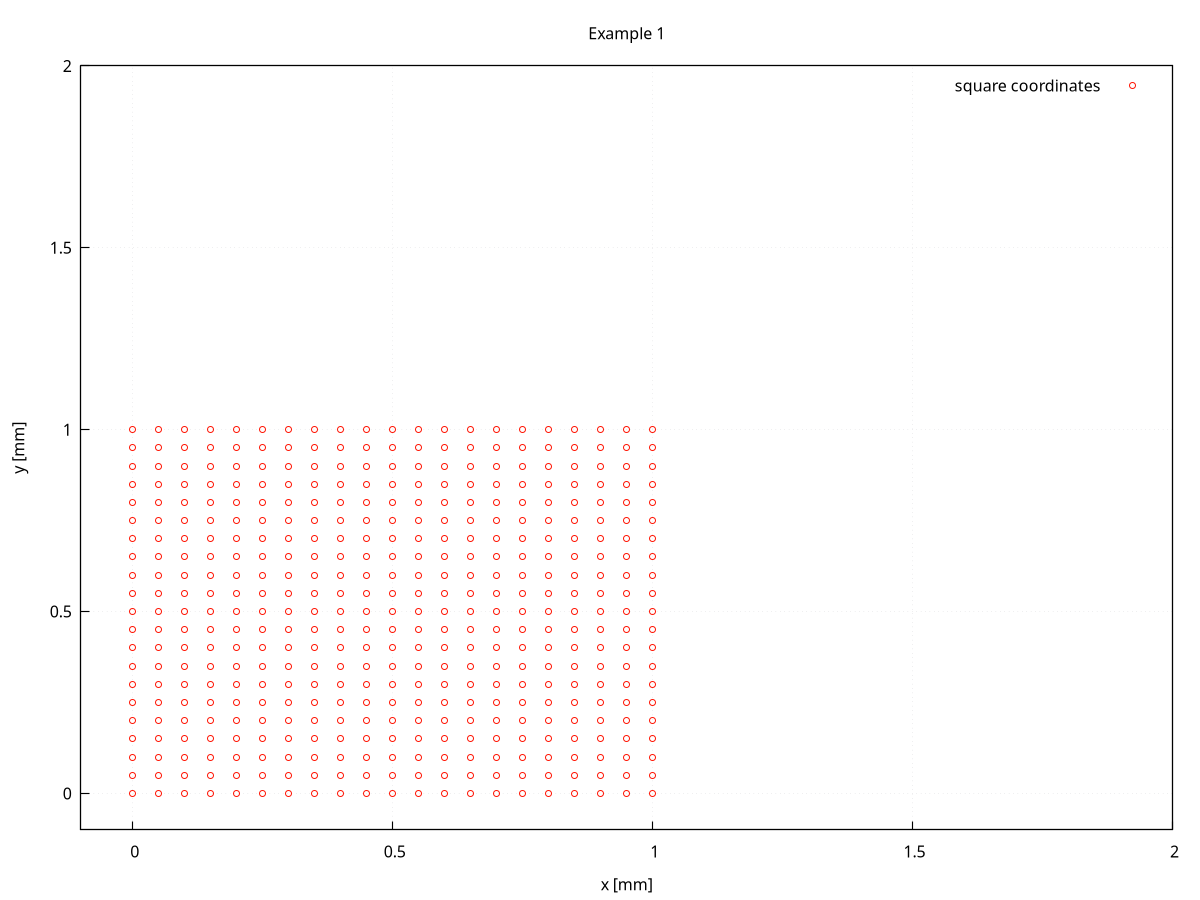 # ogpf libray
# Rev. 0.22 of March 9th, 2018
# Licence: MIT

# gnuplot global setting
set term wxt size 640,480 enhanced font "verdana,10" title "ogpf libray: Rev. 0.22 of March 9th, 2018"

# ogpf extra configuration
# -------------------------------------------
# color definitions
set style line 1 lc rgb "#800000" lt 1 lw 2
set style line 2 lc rgb "#ff0000" lt 1 lw 2
set style line 3 lc rgb "#ff4500" lt 1 lw 2
set style line 4 lc rgb "#ffa500" lt 1 lw 2
set style line 5 lc rgb "#006400" lt 1 lw 2
set style line 6 lc rgb "#0000ff" lt 1 lw 2
set style line 7 lc rgb "#9400d3" lt 1 lw 2

# Axes
set border linewidth 1.15
set tics nomirror

# grid
# Add light grid to plot
set style line 102 lc rgb "#d6d7d9" lt 0 lw 1
set grid back ls 102

# plot style
set style data linespoints

# -------------------------------------------

 
# options
set style data linespoints
set xrange[-0.1:2]
set yrange [-0.1:2]


 
# plot scale
 
# Annotation: title and labels
set title "Example 1"
set xlabel "x [mm]"
set ylabel "y [mm]"
 
# axes setting

plot "-" title "square coordinates" with points lt 6 lc rgb "#FF1100"
  5.021662323842550E-011  5.021662795339794E-011
  4.999999855312565E-002 -1.568967536067922E-011
  9.999999706649543E-002  3.642120611742885E-015
  0.149999995576379       3.642120571986188E-015
  0.199999994086263       3.642120361803220E-015
  0.249999992596147       1.884801052487803E-015
  0.299999991106031       7.591405802552172E-015
  0.349999974714753       1.775898714763641E-015
  0.399999988125798       3.642120350961031E-015
  0.450000001536844       3.751023524581205E-015
  0.499999985145566       3.642121709273871E-015
  0.549999968754288       3.533218457885113E-015
  0.599999982165333       5.423766541337545E-015
  0.649999995576379      -2.030161921149752E-015
  0.699999949382778       9.314402407202992E-015
  0.749999962793823       1.846693657132079E-015
  0.799999976204869       3.642120537932963E-015
  0.849999989615914       5.437547980261288E-015
  0.900000003026959      -2.997062879217938E-016
  0.949999956829875       1.569825101229851E-011
   1.00000002985253      -5.020880433540028E-011
  1.215164880263599E-005  5.000000227841606E-002
  5.001215015891597E-002  5.000000221971416E-002
  0.100012148668684       5.000000223517303E-002
  0.150012147178568       5.000000223517303E-002
  0.200012145688451       5.000000223517303E-002
  0.250012144198335       5.000000223517139E-002
  0.300012142708219       5.000000223517601E-002
  0.350012126316941       5.000000223517134E-002
  0.400012139727987       5.000000223517303E-002
  0.450012153139032       5.000000223517308E-002
  0.500012136747754       5.000000223517303E-002
  0.550012120356476       5.000000223517297E-002
  0.600012133767522       5.000000223517469E-002
  0.650012147178567       5.000000223516862E-002
  0.700012100984966       5.000000223517744E-002
  0.750012114396012       5.000000223517143E-002
  0.800012127807057       5.000000223517303E-002
  0.850012141218102       5.000000223517462E-002
  0.900012154629148       5.000000223517014E-002
  0.950012108435665       5.000000225063353E-002
   1.00001218145112       5.000000219192999E-002
  2.430332898840364E-005  0.100000004517076     
  5.002430183886741E-002  0.100000004454772     
  0.100024300348752       0.100000004470348     
  0.150024298858636       0.100000004470348     
  0.200024297368520       0.100000004470348     
  0.250024295878404       0.100000004470347     
  0.300024294388288       0.100000004470352     
  0.350024277997010       0.100000004470347     
  0.400024291408055       0.100000004470348     
  0.450024304819100       0.100000004470349     
  0.500024288427823       0.100000004470348     
  0.550024272036545       0.100000004470348     
  0.600024285447590       0.100000004470350     
  0.650024298858636       0.100000004470344     
  0.700024252665034       0.100000004470353     
  0.750024266076080       0.100000004470347     
  0.800024279487125       0.100000004470348     
  0.850024292898171       0.100000004470350     
  0.900024306309216       0.100000004470345     
  0.950024260115616       0.100000004485926     
   1.00002433313130       0.100000004423621     
  3.645499438582161E-005  0.150000010477541     
  5.003645350426476E-002  0.150000010415237     
  0.100036452014150       0.150000010430813     
  0.150036450524033       0.150000010430813     
  0.200036449033917       0.150000010430813     
  0.250036447543801       0.150000010430812     
  0.300036446053685       0.150000010430816     
  0.350036429662407       0.150000010430811     
  0.400036443073453       0.150000010430813     
  0.450036456484498       0.150000010430813     
  0.500036440093220       0.150000010430813     
  0.550036423701942       0.150000010430813     
  0.600036437112988       0.150000010430815     
  0.650036450524033       0.150000010430808     
  0.700036404330432       0.150000010430818     
  0.750036417741478       0.150000010430811     
  0.800036431152523       0.150000010430813     
  0.850036444563568       0.150000010430815     
  0.900036457974614       0.150000010430810     
  0.950036411781014       0.150000010446391     
   1.00003648479670       0.150000010384085     
  4.860665797113483E-005  0.200000008987425     
  5.004860516785040E-002  0.200000008925121     
  0.100048603677735       0.200000008940697     
  0.150048602187619       0.200000008940697     
  0.200048600697503       0.200000008940697     
  0.250048599207387       0.200000008940695     
  0.300048597717271       0.200000008940700     
  0.350048581325993       0.200000008940695     
  0.400048594737038       0.200000008940697     
  0.450048608148083       0.200000008940697     
  0.500048591756806       0.200000008940697     
  0.550048575365528       0.200000008940697     
  0.600048588776573       0.200000008940698     
  0.650048602187619       0.200000008940692     
  0.700048555994017       0.200000008940701     
  0.750048569405063       0.200000008940695     
  0.800048582816108       0.200000008940697     
  0.850048596227154       0.200000008940698     
  0.900048609638199       0.200000008940694     
  0.950048563444599       0.200000008956274     
   1.00004863646029       0.200000008893969     
  6.075832156371445E-005  0.250000007497308     
  5.006075683144164E-002  0.250000007435005     
  0.100060755341327       0.250000007450581     
  0.150060753851211       0.250000007450581     
  0.200060752361094       0.250000007450581     
  0.250060750870978       0.250000007450579     
  0.300060749380862       0.250000007450584     
  0.350060732989584       0.250000007450579     
  0.400060746400630       0.250000007450581     
  0.450060759811675       0.250000007450580     
  0.500060743420397       0.250000007450581     
  0.550060727029120       0.250000007450581     
  0.600060740440165       0.250000007450582     
  0.650060753851211       0.250000007450576     
  0.700060707657609       0.250000007450585     
  0.750060721068655       0.250000007450579     
  0.800060734479700       0.250000007450581     
  0.850060747890746       0.250000007450582     
  0.900060761301791       0.250000007450577     
  0.950060715108191       0.250000007466158     
   1.00006078812388       0.250000007403853     
  7.290998876646408E-005  0.300000020908354     
  5.007290849864564E-002  0.300000020846050     
  0.100072907008531       0.300000020861626     
  0.150072905518414       0.300000020861626     
  0.200072904028298       0.300000020861626     
  0.250072902538182       0.300000020861624     
  0.300072901048066       0.300000020861629     
  0.350072884656788       0.300000020861624     
  0.400072898067833       0.300000020861626     
  0.450072911478879       0.300000020861626     
  0.500072895087601       0.300000020861626     
  0.550072878696323       0.300000020861626     
  0.600072892107368       0.300000020861628     
  0.650072905518414       0.300000020861621     
  0.700072859324812       0.300000020861631     
  0.750072872735858       0.300000020861625     
  0.800072886146903       0.300000020861626     
  0.850072899557949       0.300000020861628     
  0.900072912968994       0.300000020861623     
  0.950072866775394       0.300000020877204     
   1.00007293979108       0.300000020814898     
  8.506164873378145E-005  0.350000004517076     
  5.008506015861276E-002  0.350000004454772     
  0.100085058668498       0.350000004470348     
  0.150085057178382       0.350000004470348     
  0.200085055688265       0.350000004470348     
  0.250085054198149       0.350000004470347     
  0.300085052708033       0.350000004470351     
  0.350085036316755       0.350000004470347     
  0.400085049727801       0.350000004470348     
  0.450085063138846       0.350000004470348     
  0.500085046747567       0.350000004470348     
  0.550085030356290       0.350000004470348     
  0.600085043767336       0.350000004470350     
  0.650085057178381       0.350000004470344     
  0.700085010984780       0.350000004470353     
  0.750085024395826       0.350000004470347     
  0.800085037806871       0.350000004470348     
  0.850085051217917       0.350000004470350     
  0.900085064628962       0.350000004470345     
  0.950085018435362       0.350000004485926     
   1.00008509145105       0.350000004423620     
  9.721331594210832E-005  0.400000017928122     
  5.009721182582109E-002  0.400000017865818     
  0.100097210335706       0.400000017881394     
  0.150097208845590       0.400000017881394     
  0.200097207355474       0.400000017881394     
  0.250097205865357       0.400000017881392     
  0.300097204375242       0.400000017881397     
  0.350097187983963       0.400000017881392     
  0.400097201395008       0.400000017881394     
  0.450097214806054       0.400000017881394     
  0.500097198414777       0.400000017881394     
  0.550097182023499       0.400000017881394     
  0.600097195434544       0.400000017881395     
  0.650097208845589       0.400000017881389     
  0.700097162651988       0.400000017881398     
  0.750097176063033       0.400000017881392     
  0.800097189474079       0.400000017881394     
  0.850097202885124       0.400000017881395     
  0.900097216296170       0.400000017881390     
  0.950097170102570       0.400000017896971     
   1.00009724311826       0.400000017834666     
  1.093649759076546E-004  0.450000001536844     
  5.010936348578662E-002  0.450000001474540     
  0.100109361995672       0.450000001490116     
  0.150109360505555       0.450000001490116     
  0.200109359015439       0.450000001490116     
  0.250109357525323       0.450000001490114     
  0.300109356035207       0.450000001490119     
  0.350109339643929       0.450000001490114     
  0.400109353054975       0.450000001490116     
  0.450109366466020       0.450000001490116     
  0.500109350074742       0.450000001490116     
  0.550109333683464       0.450000001490116     
  0.600109347094510       0.450000001490117     
  0.650109360505555       0.450000001490111     
  0.700109314311954       0.450000001490120     
  0.750109327723000       0.450000001490114     
  0.800109341134045       0.450000001490116     
  0.850109354545090       0.450000001490117     
  0.900109367956136       0.450000001490113     
  0.950109321762536       0.450000001505693     
   1.00010939477822       0.450000001443388     
  1.215166431160295E-004  0.500000014947889     
  5.012151515299500E-002  0.500000014885585     
  0.100121513662880       0.500000014901161     
  0.150121512172764       0.500000014901161     
  0.200121510682647       0.500000014901161     
  0.250121509192531       0.500000014901160     
  0.300121507702415       0.500000014901164     
  0.350121491311137       0.500000014901160     
  0.400121504722183       0.500000014901161     
  0.450121518133228       0.500000014901161     
  0.500121501741950       0.500000014901161     
  0.550121485350672       0.500000014901161     
  0.600121498761718       0.500000014901163     
  0.650121512172763       0.500000014901157     
  0.700121465979162       0.500000014901166     
  0.750121479390207       0.500000014901160     
  0.800121492801253       0.500000014901161     
  0.850121506212298       0.500000014901163     
  0.900121519623344       0.500000014901158     
  0.950121473429744       0.500000014916739     
   1.00012154644543       0.500000014854433     
  1.336683103262641E-004  0.550000028358935     
  5.013366682020504E-002  0.550000028296631     
  0.100133665330090       0.550000028312207     
  0.150133663839974       0.550000028312207     
  0.200133662349858       0.550000028312207     
  0.250133660859741       0.550000028312205     
  0.300133659369625       0.550000028312210     
  0.350133642978347       0.550000028312205     
  0.400133656389393       0.550000028312207     
  0.450133669800438       0.550000028312206     
  0.500133653409160       0.550000028312207     
  0.550133637017882       0.550000028312207     
  0.600133650428928       0.550000028312208     
  0.650133663839973       0.550000028312202     
  0.700133617646372       0.550000028312211     
  0.750133631057418       0.550000028312205     
  0.800133644468463       0.550000028312207     
  0.850133657879509       0.550000028312208     
  0.900133671290554       0.550000028312204     
  0.950133625096954       0.550000028327784     
   1.00013369811264       0.550000028265479     
  1.458199775272193E-004  0.600000041769980     
  5.014581848740745E-002  0.600000041707676     
  0.100145816997292       0.600000041723252     
  0.150145815507176       0.600000041723252     
  0.200145814017060       0.600000041723252     
  0.250145812526944       0.600000041723250     
  0.300145811036827       0.600000041723255     
  0.350145794645549       0.600000041723251     
  0.400145808056595       0.600000041723252     
  0.450145821467640       0.600000041723252     
  0.500145805076363       0.600000041723252     
  0.550145788685085       0.600000041723252     
  0.600145802096130       0.600000041723254     
  0.650145815507176       0.600000041723247     
  0.700145769313574       0.600000041723257     
  0.750145782724620       0.600000041723250     
  0.800145796135665       0.600000041723252     
  0.850145809546711       0.600000041723254     
  0.900145822957756       0.600000041723249     
  0.950145776764156       0.600000041738830     
   1.00014584977984       0.600000041676524     
  1.579716302610741E-004  0.649999995576379     
  5.015797014013879E-002  0.649999995514075     
  0.100157968650024       0.649999995529651     
  0.150157967159908       0.649999995529651     
  0.200157965669792       0.649999995529651     
  0.250157964179675       0.649999995529649     
  0.300157962689559       0.649999995529654     
  0.350157946298281       0.649999995529650     
  0.400157959709327       0.649999995529651     
  0.450157973120372       0.649999995529651     
  0.500157956729094       0.649999995529651     
  0.550157940337817       0.649999995529651     
  0.600157953748862       0.649999995529652     
  0.650157967159907       0.649999995529646     
  0.700157920966306       0.649999995529656     
  0.750157934377352       0.649999995529649     
  0.800157947788397       0.649999995529651     
  0.850157961199443       0.649999995529652     
  0.900157974610488       0.649999995529648     
  0.950157928416888       0.649999995545228     
   1.00015800143258       0.649999995482923     
  1.701232974620293E-004  0.700000008987424     
  5.017012180734121E-002  0.700000008925120     
  0.100170120317226       0.700000008940696     
  0.150170118827110       0.700000008940696     
  0.200170117336994       0.700000008940696     
  0.250170115846878       0.700000008940695     
  0.300170114356761       0.700000008940699     
  0.350170097965483       0.700000008940695     
  0.400170111376529       0.700000008940696     
  0.450170124787574       0.700000008940696     
  0.500170108396296       0.700000008940696     
  0.550170092005019       0.700000008940697     
  0.600170105416064       0.700000008940698     
  0.650170118827110       0.700000008940692     
  0.700170072633508       0.700000008940701     
  0.750170086044554       0.700000008940695     
  0.800170099455599       0.700000008940696     
  0.850170112866645       0.700000008940698     
  0.900170126277690       0.700000008940693     
  0.950170080084090       0.700000008956274     
   1.00017015309978       0.700000008893968     
  1.822749646722477E-004  0.750000022398470     
  5.018227347455122E-002  0.750000022336166     
  0.100182271984436       0.750000022351742     
  0.150182270494320       0.750000022351742     
  0.200182269004204       0.750000022351742     
  0.250182267514088       0.750000022351740     
  0.300182266023971       0.750000022351745     
  0.350182249632693       0.750000022351740     
  0.400182263043739       0.750000022351742     
  0.450182276454784       0.750000022351742     
  0.500182260063507       0.750000022351742     
  0.550182243672229       0.750000022351742     
  0.600182257083274       0.750000022351743     
  0.650182270494320       0.750000022351737     
  0.700182224300718       0.750000022351746     
  0.750182237711764       0.750000022351740     
  0.800182251122809       0.750000022351742     
  0.850182264533855       0.750000022351743     
  0.900182277944900       0.750000022351739     
  0.950182231751300       0.750000022367319     
   1.00018230476699       0.750000022305014     
  1.944266318824660E-004  0.800000035809515     
  5.019442514176124E-002  0.800000035747211     
  0.100194423651646       0.800000035762787     
  0.150194422161530       0.800000035762787     
  0.200194420671414       0.800000035762787     
  0.250194419181298       0.800000035762786     
  0.300194417691181       0.800000035762790     
  0.350194401299903       0.800000035762786     
  0.400194414710949       0.800000035762787     
  0.450194428121994       0.800000035762787     
  0.500194411730717       0.800000035762787     
  0.550194395339439       0.800000035762787     
  0.600194408750484       0.800000035762789     
  0.650194422161530       0.800000035762783     
  0.700194375967928       0.800000035762792     
  0.750194389378974       0.800000035762786     
  0.800194402790019       0.800000035762787     
  0.850194416201065       0.800000035762789     
  0.900194429612110       0.800000035762784     
  0.950194383418510       0.800000035778365     
   1.00019445643420       0.800000035716059     
  2.065782990834212E-004  0.850000049220560     
  5.020657680896366E-002  0.850000049158257     
  0.100206575318848       0.850000049173833     
  0.150206573828732       0.850000049173833     
  0.200206572338616       0.850000049173833     
  0.250206570848500       0.850000049173831     
  0.300206569358384       0.850000049173836     
  0.350206552967106       0.850000049173831     
  0.400206566378151       0.850000049173833     
  0.450206579789196       0.850000049173832     
  0.500206563397919       0.850000049173833     
  0.550206547006641       0.850000049173833     
  0.600206560417686       0.850000049173834     
  0.650206573828732       0.850000049173828     
  0.700206527635131       0.850000049173837     
  0.750206541046176       0.850000049173831     
  0.800206554457221       0.850000049173833     
  0.850206567868267       0.850000049173834     
  0.900206581279312       0.850000049173829     
  0.950206535085713       0.850000049189410     
   1.00020660810140       0.850000049127105     
  2.187299518172760E-004  0.900000003026959     
  5.021872846169498E-002  0.900000002964656     
  0.100218726971580       0.900000002980232     
  0.150218725481464       0.900000002980232     
  0.200218723991348       0.900000002980232     
  0.250218722501232       0.900000002980230     
  0.300218721011115       0.900000002980235     
  0.350218704619837       0.900000002980230     
  0.400218718030883       0.900000002980232     
  0.450218731441928       0.900000002980231     
  0.500218715050651       0.900000002980232     
  0.550218698659373       0.900000002980232     
  0.600218712070418       0.900000002980233     
  0.650218725481464       0.900000002980227     
  0.700218679287863       0.900000002980236     
  0.750218692698908       0.900000002980230     
  0.800218706109953       0.900000002980232     
  0.850218719520999       0.900000002980233     
  0.900218732932044       0.900000002980228     
  0.950218686738444       0.900000002995809     
   1.00021875975413       0.900000002933504     
  2.308816347109835E-004  0.950000016434521     
  5.023088014435630E-002  0.950000016375819     
  0.100230878654358       0.950000016391278     
  0.150230877164242       0.950000016391278     
  0.200230875674126       0.950000016391278     
  0.250230874184010       0.950000016391277     
  0.300230872693894       0.950000016391281     
  0.350230856302616       0.950000016391277     
  0.400230869713661       0.950000016391278     
  0.450230883124706       0.950000016391278     
  0.500230866733429       0.950000016391278     
  0.550230850342151       0.950000016391278     
  0.600230863753196       0.950000016391280     
  0.650230877164242       0.950000016391274     
  0.700230830970641       0.950000016391283     
  0.750230844381686       0.950000016391277     
  0.800230857792731       0.950000016391278     
  0.850230871203777       0.950000016391280     
  0.900230884614822       0.950000016391275     
  0.950230838421105       0.950000016406739     
   1.00023091143703       0.950000016348035     
  2.430332360159965E-004   1.00000002985253     
  5.024303175286442E-002   1.00000002978663     
  0.100243030259265        1.00000002980232     
  0.150243028769148        1.00000002980232     
  0.200243027279032        1.00000002980232     
  0.250243025788916        1.00000002980232     
  0.300243024298800        1.00000002980232     
  0.350243007907522        1.00000002980232     
  0.400243021318567        1.00000002980232     
  0.450243034729613        1.00000002980232     
  0.500243018338335        1.00000002980232     
  0.550243001947057        1.00000002980232     
  0.600243015358102        1.00000002980232     
  0.650243028769148        1.00000002980231     
  0.700242982575547        1.00000002980232     
  0.750242995986592        1.00000002980232     
  0.800243009397638        1.00000002980232     
  0.850243022808683        1.00000002980232     
  0.900243036219729        1.00000002980231     
  0.950242990029614        1.00000002981801     
   1.00024306303833        1.00000002975211     
e
pause  1
 
# options
set style data linespoints
set xrange[-0.1:2]
set yrange [-0.1:2]
set style data linespoints
set xrange[-0.1:2]
set yrange [-0.1:2]


 
# plot scale
 
# Annotation: title and labels
set title "Example 1"
set xlabel "x [mm]"
set ylabel "y [mm]"
 
# axes setting

plot "-" title "square coordinates" with points lt 6 lc rgb "#FF1100"
  1.137015227388492E-003  1.164221327377667E-003
  5.112415758226126E-002 -2.804965909107924E-004
  0.101283867833129       3.354825138468897E-005
  0.151254429665655      -1.240535627488616E-005
  0.201272546544320      -3.527183733210082E-006
  0.251269127930800      -4.513632025506052E-006
  0.301271068507561      -4.209318457022551E-006
  0.351271366011459      -4.377982787241432E-006
  0.401272053327407      -4.323223252919528E-006
  0.451272648287828      -4.323380379874883E-006
  0.501273229421463      -4.324065712119305E-006
  0.551273811940187      -4.334650262573489E-006
  0.601274424445569      -4.273025601804384E-006
  0.651274949334733      -4.457325865868345E-006
  0.701275886311572      -4.261062778607268E-006
  0.751274753484736      -4.000431179023854E-006
  0.801281214035678      -5.856564548963316E-006
  0.851262265150861       7.985940738471664E-006
  0.901306571971529      -4.417730641713398E-005
  0.951187305555275       3.148443211218427E-004
   1.00110984292184      -1.065479754761229E-003
  4.604178535472353E-003  5.115221967869771E-002
  5.456954725720278E-002  4.973181729649999E-002
  0.104539274421751       5.000035384194970E-002
  0.154560014482906       4.999443875729845E-002
  0.204553199441431       4.999603593030411E-002
  0.254555371996532       4.999768802781718E-002
  0.304555546372922       4.999750265053769E-002
  0.354556183788388       4.999747814363308E-002
  0.404556777683375       4.999750740836605E-002
  0.454557386861081       4.999751299408459E-002
  0.504557961825114       4.999751094200011E-002
  0.554558544216476       4.999750717410592E-002
  0.604559165060171       4.999755643466998E-002
  0.654559752893346       4.999737216212402E-002
  0.704560323705930       4.999773804801194E-002
  0.754561077775509       4.999716322472912E-002
  0.804561755034452       4.999919645544537E-002
  0.854567999285330       4.999971603461800E-002
  0.904566558818355       4.999653784168268E-002
  0.954649937695529       5.026619159686455E-002
   1.00455469561556       4.885882052807473E-002
  9.825871140461373E-003  0.101292654235468     
  5.969650665934684E-002  9.968201313978281E-002
  0.109769410287805       0.100035226305823     
  0.159773762077853       9.999172487472507E-002
  0.209776568375496       0.100000284847991     
  0.259777916045242       9.999952595804444E-002
  0.309778452063933       9.999976610760854E-002
  0.359779068941191       9.999960794726682E-002
  0.409779670652692       9.999966171650398E-002
  0.459780284371457       9.999966078757538E-002
  0.509780863795783       9.999966043035766E-002
  0.559781444389642       9.999965219046598E-002
  0.609782048979766       9.999971310408687E-002
  0.659782642991142       9.999951431474183E-002
  0.709783285158241       9.999978979499083E-002
  0.759783425824358       9.999976098358619E-002
  0.809786103153767       9.999887431344318E-002
  0.859781354093066       0.100008829937401     
  0.909803950384461       9.996334170689841E-002
  0.959810030756705       0.100326035230456     
   1.00975455403733       9.872194732984942E-002
  1.464853016650078E-002  0.151249218935429     
  6.456761132523352E-002  0.149689644868099     
  0.114599527400631       0.150028610476845     
  0.164612487708540       0.149993644923668     
  0.214611493655446       0.150002134060844     
  0.264613340259380       0.150001697270005     
  0.314613698337946       0.150001952178709     
  0.364614342760574       0.150001811787986     
  0.414614939391422       0.150001864114856     
  0.464615550806596       0.150001863088578     
  0.514616126441823       0.150001862875471     
  0.564616710255678       0.150001856871369     
  0.614617321745689       0.150001911870637     
  0.664617916732084       0.150001726417502     
  0.714618538540730       0.150001998502095     
  0.764618883614318       0.150001930860239     
  0.814620890350469       0.150001591582986     
  0.864620400218710       0.150009954385486     
  0.914632616115510       0.149975249806045     
  0.964676215491563       0.150312157915640     
   1.01458030798496       0.148752366645816     
  1.953347889498011E-002  0.201269522160043     
  6.944047160614435E-002  0.199685107378570     
  0.119481171918111       0.200032672524602     
  0.169493665868455       0.199993922668359     
  0.219493046407113       0.200002705630056     
  0.269494985880009       0.200002082685974     
  0.319495335454501       0.200002347993067     
  0.369495979838114       0.200002200812787     
  0.419496569994181       0.200002251905153     
  0.469497186846576       0.200002248032309     
  0.519497767965766       0.200002250509104     
  0.569498345688111       0.200002246644140     
  0.619498951222705       0.200002299614205     
  0.669499548696720       0.200002110742752     
  0.719500165413572       0.200002383609156     
  0.769500511210376       0.200002324489922     
  0.819502491618661       0.200001794616638     
  0.869501530448777       0.200010710975155     
  0.919514874615636       0.199971671627946     
  0.969551129234500       0.200320287827703     
   1.01946361444898       0.198736046298954     
  2.440497551928822E-002  0.251264774105657     
  7.431550035035873E-002  0.249686064747756     
  0.124353551118606       0.250032790982238     
  0.174366381475142       0.249994562969656     
  0.224365584036279       0.250003453358595     
  0.274367531552016       0.250002839925073     
  0.324367869540920       0.250003108184833     
  0.374368520236958       0.250002966417467     
  0.424369120128391       0.250003014614058     
  0.474369728024382       0.250003009272554     
  0.524370300606826       0.250003013310454     
  0.574370888132850       0.250003011236476     
  0.624371501441267       0.250003059759447     
  0.674372097975688       0.250002874557894     
  0.724372716067027       0.250003145291664     
  0.774373069538041       0.250003090124968     
  0.824375038781049       0.250002572225128     
  0.874374261415304       0.250011499669055     
  0.924387121666009       0.249973132223981     
  0.974425826632252       0.250319812688003     
   1.02433542432832       0.248741070673233     
  2.927804729645347E-002  0.301266974034307     
  7.918785541083159E-002  0.299686509588082     
  0.129226372678323       0.300033577261152     
  0.179239220781196       0.299995161416069     
  0.229238429548082       0.300004042476719     
  0.279240381952622       0.300003416689825     
  0.329240724672751       0.300003691533123     
  0.379241368133771       0.300003541174437     
  0.429241952542501       0.300003592509369     
  0.479242574604345       0.300003588407123     
  0.529243160494538       0.300003591968875     
  0.579243732986931       0.300003588201360     
  0.629244333107124       0.300003640213823     
  0.679244929927176       0.300003452357119     
  0.729245545985903       0.300003723436834     
  0.779245900557096       0.300003667255028     
  0.829247865471415       0.300003142140417     
  0.879247080794673       0.300012068661202     
  0.929259961718930       0.299973508669564     
  0.979298243383630       0.300320769219713     
   1.02920839406666       0.298740245019300     
  3.415091776525669E-002  0.351267220384827     
  8.406088817788385E-002  0.349687070741068     
  0.134099295594189       0.350034140867057     
  0.184112148471585       0.349995740927540     
  0.234111350394217       0.350004629881526     
  0.284113304999538       0.350004005091462     
  0.334113637898244       0.350004278607609     
  0.384114289741315       0.350004129232381     
  0.434114894503827       0.350004180876371     
  0.484115497399810       0.350004176706898     
  0.534116065421413       0.350004179165597     
  0.584116658196634       0.350004175565081     
  0.634117275969824       0.350004227371584     
  0.684117872597616       0.350004040160289     
  0.734118491178095       0.350004311022361     
  0.784118845732334       0.350004255050378     
  0.834120810886918       0.350003729780974     
  0.884120030676251       0.350012660979158     
  0.934132897711288       0.349974118979848     
  0.984171281749315       0.350321324308538     
   1.03408129268783       0.348741132113772     
  3.902379636096945E-002  0.401267909328636     
  8.893374381291404E-002  0.399687682754043     
  0.138972165184083       0.400034756619574     
  0.188985019891966       0.399996350356711     
  0.238984223393836       0.400005238150731     
  0.288986175071174       0.400004612911487     
  0.338986519179923       0.400004886441920     
  0.388987162928102       0.400004737191019     
  0.438987745209750       0.400004788240440     
  0.488988369034415       0.400004784416359     
  0.538988956411355       0.400004787522953     
  0.588989527186606       0.400004783613756     
  0.638990126092693       0.400004834707810     
  0.688990723261586       0.400004648046577     
  0.738991339094490       0.400004919012172     
  0.788991694003908       0.400004862999552     
  0.838993659147298       0.400004337394783     
  0.888992879337918       0.400013267649106     
  0.939005749356173       0.399974720225636     
  0.989044125378565       0.400321939080979     
   1.03895415308661       0.398741665658184     
  4.389667309849506E-002  0.451268475487982     
  9.380662430462625E-002  0.449688261309438     
  0.143845043713276       0.450035335541810     
  0.193857898401344       0.449996929794273     
  0.243857100377398       0.450005817970530     
  0.293859054296186       0.450005192125268     
  0.343859389246926       0.450005466697803     
  0.393860040154432       0.450005317011485     
  0.443860640861865       0.450005368680759     
  0.493861247134480       0.450005363200775     
  0.543861818302268       0.450005366651855     
  0.593862407446521       0.450005364131709     
  0.643863022708944       0.450005416021989     
  0.693863619997262       0.450005227675033     
  0.743864238024196       0.450005498649407     
  0.793864592684785       0.450005442531388     
  0.843866557671587       0.450004916981787     
  0.893865777881742       0.450013847163499     
  0.943878643980701       0.449975300424160     
  0.993917016494271       0.450322515978622     
   1.04382704363575       0.448742258530537     
  4.876954335075871E-002  0.501269091412566     
  9.867949778697287E-002  0.499688868098282     
  0.148717913770574       0.500035946322134     
  0.198730769530641       0.499997539556093     
  0.248729972242015       0.500006427480626     
  0.298731924384371       0.500005804243202     
  0.348732265328332       0.500006070383121     
  0.398732911996790       0.500005932482815     
  0.448733501126738       0.500005977932527     
  0.498734118169045       0.500005969704114     
  0.548734699417785       0.500005976454909     
  0.598735277119066       0.500005977439190     
  0.648735882781202       0.500006021369945     
  0.698736480374852       0.500005837651893     
  0.748737097037255       0.500006108370060     
  0.798737451843940       0.500006052423480     
  0.848739416882547       0.500005526815232     
  0.898738637377678       0.500014457319864     
  0.948751504757354       0.499975909567860     
  0.998789885054777       0.500323131813557     
   1.04869990544880       0.498742860063434     
  5.364247547791898E-002  0.551269691760839     
  0.103552419005315       0.549689489556362     
  0.153590846437982       0.550036551722872     
  0.203603698927839       0.549998148835684     
  0.253602902089265       0.550007036085080     
  0.303604855156599       0.550006412079222     
  0.353605193535909       0.550006680104742     
  0.403605841368556       0.550006541319327     
  0.453606435272362       0.550006586515460     
  0.503607048226144       0.550006577506218     
  0.553607625760986       0.550006585400783     
  0.603608207874817       0.550006586867920     
  0.653608816405163       0.550006631334305     
  0.703609413147865       0.550006446326801     
  0.753610030458952       0.550006717045492     
  0.803610385209623       0.550006661005772     
  0.853612350303861       0.550006135523468     
  0.903611569997201       0.550015065454141     
  0.953624439438130       0.549976520693745     
   1.00366280337145       0.550323730159094     
   1.05357284217054       0.548743486536383     
  5.851515913756683E-002  0.601270311583478     
  0.108425132027924       0.599690078578564     
  0.158463524466661       0.600037168048290     
  0.208476388673516       0.599998758715551     
  0.258475588106187       0.600007647561638     
  0.308477541906113       0.600007023608164     
  0.358477880341197       0.600007290517841     
  0.408478528150637       0.600007153205218     
  0.458479121474714       0.600007197756123     
  0.508479734819726       0.600007188474669     
  0.558480312849214       0.600007196592289     
  0.608480894502223       0.600007198419141     
  0.658481502685362       0.600007241889800     
  0.708482099540796       0.600007057535252     
  0.758482716800605       0.600007328251558     
  0.808483071743138       0.600007272231505     
  0.858485036133195       0.600006746584318     
  0.908484259349347       0.600015676913644     
  0.958497118438731       0.599977127777829     
   1.00853552234458       0.600324350757357     
   1.05844552174299       0.598744060682629     
  6.338831690928542E-002  0.651270800757940     
  0.113298231773500       0.649690640641636     
  0.163336689632291       0.650037706415206     
  0.213349535891866       0.649999304238249     
  0.263348741230455       0.650008193122439     
  0.313350693702370       0.650007569525233     
  0.363351032334869       0.650007836661927     
  0.413351680077726       0.650007699082835     
  0.463352273608861       0.650007743746288     
  0.513352886819425       0.650007734571996     
  0.563353464714989       0.650007742625605     
  0.613354046528139       0.650007744347199     
  0.663354654773993       0.650007787962126     
  0.713355251566859       0.650007603604508     
  0.763355868915667       0.650007874307798     
  0.813356223524699       0.650007818427778     
  0.863358189269682       0.650007293009453     
  0.913357406486712       0.650016225268358     
  0.963370282355222       0.649977681363543     
   1.01340862047513       0.650324906987464     
   1.06331868375831       0.648744711711691     
  6.826095762113184E-002  0.701271696914374     
  0.118171054557606       0.699691228258580     
  0.168209360031791       0.700038346626074     
  0.218222228581222       0.699999928269569     
  0.268221425309319       0.700008812610055     
  0.318223378219286       0.700008189242131     
  0.368223716427988       0.700008456222428     
  0.418224364179082       0.700008318729890     
  0.468224957627871       0.700008363371075     
  0.518225570839951       0.700008354191521     
  0.568226148839690       0.700008362254257     
  0.618226730589263       0.700008363983601     
  0.668227338808779       0.700008407535182     
  0.718227935658518       0.700008223165817     
  0.768228552976861       0.700008493994993     
  0.818228908175253       0.700008437698199     
  0.868230873291183       0.700007912381399     
  0.918230100124678       0.700016835297953     
  0.968242958295347       0.699978279503742     
   1.01828144754848       0.700325484435296     
   1.06819131247356       0.698744977130993     
  7.313413354059894E-002  0.751270896770452     
  0.123043644751010       0.749692185574899     
  0.173082412875895       0.750038723583446     
  0.223095254364814       0.750000496231225     
  0.273094461931846       0.750009380927446     
  0.323096418616799       0.750008764844715     
  0.373096756084201       0.750009032390387     
  0.423097403935297       0.750008895390788     
  0.473097997431043       0.750008939995444     
  0.523098610621952       0.750008930884642     
  0.573099188528372       0.750008938963209     
  0.623099770304282       0.750008940654179     
  0.673100378528634       0.750008984272887     
  0.723100975494479       0.750008800019543     
  0.773101592546302       0.750009070909970     
  0.823101948271992       0.750009015450047     
  0.873103907428731       0.750008499833524     
  0.923103125417527       0.750017433061423     
  0.973115977232919       0.749979062108166     
   1.02315396858810       0.750325938421311     
   1.07306457484547       0.748747176223053     
  7.800584576553204E-002  0.801275910180908     
  0.127918260612707       0.799691739993578     
  0.177954556837453       0.800040193180185     
  0.227967886247505       0.800001301029832     
  0.277966907850444       0.800010173827715     
  0.327968875950678       0.800009546013742     
  0.377969205859187       0.800009811116858     
  0.427969853826191       0.800009673539038     
  0.477970446818559       0.800009718300708     
  0.527971060061696       0.800009709258918     
  0.577971637953923       0.800009717195406     
  0.627972219748893       0.800009718741397     
  0.677972828061922       0.800009762570189     
  0.727973425152478       0.800009577401531     
  0.777974041994786       0.800009850071228     
  0.827974407376877       0.800009786843299     
  0.877976359028992       0.800009263360161     
  0.927975757244536       0.800018087554972     
  0.977988264202241       0.799979201237849     
   1.02802891561071       0.800326891244820     
   1.07793598755240       0.798742457280063     
  8.288901697501215E-002  0.851259615060787     
  0.132793049669252       0.849699859253182     
  0.182836672257167       0.850036640075751     
  0.232848884494554       0.850002071117280     
  0.282848373180100       0.850010392860081     
  0.332850369739669       0.850009955749985     
  0.382850696890189       0.850010206626184     
  0.432851348790683       0.850010077185575     
  0.482851941804467       0.850010121097973     
  0.532852554849547       0.850010112360224     
  0.582853132412102       0.850010120435196     
  0.632853714597211       0.850010122266042     
  0.682854322221150       0.850010165620349     
  0.732854921373426       0.850009983421764     
  0.782855531273157       0.850010256621416     
  0.832855902521498       0.850010190010336     
  0.882857761631968       0.850009850045628     
  0.932856787104398       0.850018381829788     
  0.982869755005710       0.849983274730546     
   1.03290165333555       0.850322387187390     
   1.08282078676656       0.848762749609408     
  8.771504380031638E-002  0.901289993454326     
  0.137659479114876       0.899685937015800     
  0.187665624183609       0.900048486090491     
  0.237688197213319       0.900003144157698     
  0.287683436319788       0.900013056648534     
  0.337686095854840       0.900012069945351     
  0.387686226447906       0.900012378174146     
  0.437686900767387       0.900012222751405     
  0.487687485016640       0.900012271453441     
  0.537688099318202       0.900012262969310     
  0.587688676855226       0.900012269746685     
  0.637689258513478       0.900012268936736     
  0.687689868502894       0.900012316180719     
  0.737690469294377       0.900012122002868     
  0.787691061846804       0.900012408987564     
  0.837691622210432       0.900012302017977     
  0.887692976944484       0.900011646808952     
  0.937695802278678       0.900020248996539     
  0.987700170887162       0.899976598582389     
   1.03777300936022       0.900329971805857     
   1.08764373128452       0.898719281330745     
  9.291471159819248E-002  0.951153118212076     
  0.142819404050326       0.949745794033217     
  0.192902819796003       0.950015314550291     
  0.242901377427209       0.950012263977952     
  0.292907590323605       0.950012744777944     
  0.342908276914783       0.950014694157982     
  0.392908988298389       0.950014403866762     
  0.442909583288735       0.950014408383001     
  0.492910199505094       0.950014425440428     
  0.542910806306949       0.950014426281903     
  0.592911380857697       0.950014429982667     
  0.642911968689163       0.950014431325765     
  0.692912566784639       0.950014472911411     
  0.742913180694973       0.950014293825034     
  0.792913779467114       0.950014644064060     
  0.842913947313892       0.950014169517524     
  0.892916151813863       0.950015904311785     
  0.942909341052064       0.950017541856205     
  0.992930102188583       0.950011500927567     
   1.04289979800657       0.950280158949347     
   1.09286522822881       0.948859720387134     
  9.635961239229530E-002   1.00107743860060     
  0.146282076251589       0.999697153009609     
  0.196162859366047        1.00005603584354     
  0.246207145206660        1.00000401374802     
  0.296188195626021        1.00001780832832     
  0.346194621975703        1.00001585709665     
  0.396193487713577        1.00001643958792     
  0.446194456242553        1.00001622045414     
  0.496194964081292        1.00001628293324     
  0.546195594020197        1.00001627051144     
  0.596196169365977        1.00001627803653     
  0.646196749648795        1.00001627802869     
  0.696197355159819        1.00001632353978     
  0.746198026614002        1.00001613898968     
  0.796198298420039        1.00001639826525     
  0.846200268563223        1.00001635975850     
  0.896196840925924        1.00001548536307     
  0.946214991219122        1.00002440071105     
  0.996185560531755       0.999978308233039     
   1.04634522922299        1.00029249870248     
   1.09633244849135       0.998847724004818     
e
pause  1
 
# options
set style data linespoints
set xrange[-0.1:2]
set yrange [-0.1:2]
set style data linespoints
set xrange[-0.1:2]
set yrange [-0.1:2]
set style data linespoints
set xrange[-0.1:2]
set yrange [-0.1:2]


 
# plot scale
 
# Annotation: title and labels
set title "Example 1"
set xlabel "x [mm]"
set ylabel "y [mm]"
 
# axes setting

plot "-" title "square coordinates" with points lt 6 lc rgb "#FF1100"
  4.200678208299176E-003  4.465318803654085E-003
  5.393467104393977E-002 -9.808415166982869E-005
  0.105013766930643       5.411332922620968E-004
  0.154826969660604      -3.661179419621820E-006
  0.205130420301850       4.804620602295189E-005
  0.255074945899561      -5.796647531391671E-006
  0.305137744115137      -7.391830712531751E-006
  0.355126513122636      -1.399604441854201E-005
  0.405137437123985      -1.418286585034668E-005
  0.455136385672544      -1.485651918064928E-005
  0.505139148158127      -1.494172512036468E-005
  0.555138714490897      -1.464975125457599E-005
  0.605143483440042      -1.546929449123439E-005
  0.655134425603010      -1.265001030970714E-005
  0.705156754575201      -1.915651636752512E-005
  0.755098340335717       4.106111952020347E-006
  0.805190533242012      -4.744505087270654E-005
  0.854922655127973       1.204186780937371E-004
  0.905148513028111      -3.790212657603596E-004
  0.954282333861071       5.891541385021385E-004
   1.00398127524632      -3.594423289338689E-003
  9.688432814773010E-003  5.429326406321487E-002
  5.903551724222007E-002  4.968802033759148E-002
  0.109168224644325       5.011803262740769E-002
  0.159189946273551       4.999302885193194E-002
  0.209173936331288       4.995924135453630E-002
  0.259206944591614       4.999879117367104E-002
  0.309199191041729       4.997895176932078E-002
  0.359207996307989       4.998764727337236E-002
  0.409207723252661       4.998407411618028E-002
  0.459209857040331       4.998538211805776E-002
  0.509210937530030       4.998506635864253E-002
  0.559212276302128       4.998477774647661E-002
  0.609213879995505       4.998642934195601E-002
  0.659216765617064       4.998328736785101E-002
  0.709219353819625       4.999445666842003E-002
  0.759235652335850       4.998610346893256E-002
  0.809242393271845       5.003413040074484E-002
  0.859305355801575       5.006939465646875E-002
  0.909337080694404       4.999390594552237E-002
  0.959480036981558       5.064616505299298E-002
   1.00909341201028       4.622494797454193E-002
  2.040896103805622E-002  0.105124748626295     
  6.914603522504961E-002  9.967042507453887E-002
  0.119746356838299       0.100468597525640     
  0.169570856510687       9.999179749489243E-002
  0.219788438923313       0.100033552056992     
  0.269777096305427       9.999917355703025E-002
  0.319820748542244       9.999427479984870E-002
  0.369823563156698       9.999102024666175E-002
  0.419829678638970       9.998994217427548E-002
  0.469831351948463       9.998977243599189E-002
  0.519833182338173       9.998958411370111E-002
  0.569833592691933       9.998977086736843E-002
  0.619838153612300       9.998925909100662E-002
  0.669832184785243       9.999100562478780E-002
  0.719857070917149       9.998589657205478E-002
  0.769818126180684       0.100004825225645     
  0.819923050030953       9.996123593822945E-002
  0.869790282365164       0.100097254767739     
  0.920024066887823       9.962223845547430E-002
  0.969949121436793       0.100557259054851     
   1.01947249272137       9.513941083752808E-002
  2.960905835944810E-002  0.154814334847533     
  7.878739280229102E-002  0.149566559794582     
  0.129004054704673       0.150229170661794     
  0.179048834042954       0.149962842696240     
  0.229083353821260       0.149988969173011     
  0.279124120552976       0.149999510354045     
  0.329129109880442       0.149994093699007     
  0.379140284766170       0.149996220602435     
  0.429141347821859       0.149995379687122     
  0.479144069132169       0.149995595332474     
  0.529145308002060       0.149995505165159     
  0.579146387595413       0.149995420435278     
  0.629149541560681       0.149995930957667     
  0.679150065414373       0.149994259832664     
  0.729162628092514       0.149999070104301     
  0.779171263958036       0.149992989546559     
  0.829208616959568       0.150011253955559     
  0.879276840101316       0.150040785897446     
  0.929293283825358       0.149799416342377     
  0.979557155481495       0.150475477742187     
   1.02868046992376       0.145251402007532     
  3.951745329181383E-002  0.205088215224088     
  8.848091838287375E-002  0.199547704939921     
  0.138818716939208       0.200408717749978     
  0.188802755587274       0.199966430348679     
  0.238889855751874       0.200029087184874     
  0.288929710560518       0.200002722246380     
  0.338942484727272       0.200002485009120     
  0.388955521362441       0.199999721311618     
  0.438956932673248       0.199999525616365     
  0.488960070147121       0.199999231856779     
  0.538961274035028       0.199999220946789     
  0.588962365705347       0.199999190680640     
  0.638965766808791       0.199999145585940     
  0.688965243752189       0.199998768398866     
  0.738981578285969       0.199997043044294     
  0.788979247522777       0.200003007656512     
  0.839040108255404       0.199972792195932     
  0.889057029575942       0.200068272150188     
  0.939130279650016       0.199616739124121     
  0.989339466383842       0.200510071713102     
   1.03846614368654       0.194977406618384     
  4.918950357303660E-002  0.254988113870355     
  9.826687024331958E-002  0.249532760469117     
  0.148521366479604       0.250342564169707     
  0.198554457812473       0.249953723838701     
  0.248604850151690       0.250021513799845     
  0.298652647895690       0.250003826939523     
  0.348658421195212       0.250006360935242     
  0.398672454014401       0.250004204516747     
  0.448673024325538       0.250004489930879     
  0.498676285767609       0.250004200319208     
  0.548677395092614       0.250004218945262     
  0.598678578217129       0.250004165109926     
  0.648681866384047       0.250004187004185     
  0.698682269870747       0.250003405288858     
  0.748696933539198       0.250003145467353     
  0.798703082195695       0.250004075143548     
  0.848750935720748       0.249988034887276     
  0.898809416808951       0.250053280767541     
  0.948831181863641       0.249670101196593     
  0.999105158558825       0.250476648934740     
   1.04815934257332       0.245023443337286     
  5.894721108089025E-002  0.305050086925442     
  0.107978236558291       0.299529821100110     
  0.158258954827133       0.300384700130357     
  0.208280897408623       0.299958500870826     
  0.258339078173956       0.300030973939079     
  0.308388140720632       0.300005974704342     
  0.358394711774732       0.300008895498348     
  0.408409334833520       0.300005812064909     
  0.458409880096437       0.300006142623685     
  0.508413238306528       0.300005760929994     
  0.558414342237257       0.300005811516950     
  0.608415524607491       0.300005756409430     
  0.658418783192749       0.300005720952183     
  0.708419131819197       0.300005017537562     
  0.758434065756315       0.300003831471294     
  0.808438982788977       0.300006342285368     
  0.858489972244788       0.299981338484212     
  0.908539658971570       0.300059785435105     
  0.958573481391008       0.299630543264414     
   1.00883492309992       0.300492613796828     
   1.05789129557616       0.294973694142914     
  6.867196105023460E-002  0.355030050049530     
  0.117723546995456       0.349528299252877     
  0.167990932895288       0.350373964603885     
  0.218019183250359       0.349956432356709     
  0.268072898033118       0.350031253767555     
  0.318122460743923       0.350007477957457     
  0.368128231780294       0.350011131704370     
  0.418142907268808       0.350008119228596     
  0.468143376037884       0.350008562594049     
  0.518146726745244       0.350008178754678     
  0.568147808732196       0.350008216162933     
  0.618149027963798       0.350008162842430     
  0.668152322131094       0.350008130305988     
  0.718152763575806       0.350007415739574     
  0.768167616582775       0.350006320120804     
  0.818173374073580       0.350008407518420     
  0.868223072147254       0.349985132941110     
  0.918277980603442       0.350059435468003     
  0.968304370499371       0.349642137189833     
   1.01857582927828       0.350486977943199     
   1.06762196322720       0.344985398558079     
  7.840920521079009E-002  0.405041364860852     
  0.127453186355600       0.399529593426399     
  0.177724620793013       0.400381050911014     
  0.227751690401051       0.399958681924075     
  0.277806225239846       0.400033495049694     
  0.327856066702436       0.400008801209752     
  0.377861926726450       0.400012402177871     
  0.427876672280583       0.400009273216779     
  0.477877109375561       0.400009706433989     
  0.527880496465689       0.400009322978327     
  0.577881593469352       0.400009366486592     
  0.627882775667035       0.400009302616197     
  0.677886026166742       0.400009259220033     
  0.727886453476287       0.400008548415350     
  0.777901292504984       0.400007379375979     
  0.827906962502854       0.400009541483187     
  0.877956879767355       0.399985358093108     
  0.928010787486438       0.400060958152504     
  0.978038839119899       0.399637660923802     
   1.02830800560000       0.400490817050038     
   1.07735534290706       0.394978934695108     
  8.814166168063887E-002  0.455039164662846     
  0.137188472848198       0.449530229459188     
  0.187458328809080       0.450380667799186     
  0.237485900173056       0.449959358444885     
  0.287540056660972       0.450034598088316     
  0.337589888363349       0.450010061559444     
  0.387595677226716       0.450013761004057     
  0.437610433114641       0.450010659192466     
  0.487610874962148       0.450011102619664     
  0.537614243806180       0.450010690918254     
  0.587615335140566       0.450010746504638     
  0.637616547366359       0.450010710122041     
  0.687619830681446       0.450010664117570     
  0.737620280453002       0.450009940660524     
  0.787635130853101       0.450008773022598     
  0.837640859312202       0.450010921710902     
  0.887690698612890       0.449986882734579     
  0.937745046595576       0.450062194800189     
  0.987772354880427       0.449640326100475     
   1.03804274955397       0.450491168357593     
   1.08708887101457       0.444982151391860     
  9.787573713627901E-002  0.505041911395518     
  0.146921761464825       0.499531477076308     
  0.197191900686681       0.500382647095069     
  0.247219483246245       0.499960733175107     
  0.297273659537859       0.500035936179021     
  0.347323532777793       0.500011301257882     
  0.397329326210568       0.500014968260845     
  0.447344083376561       0.500011869353632     
  0.497344515722221       0.500012305300837     
  0.547347898527247       0.500011906743421     
  0.597348989739687       0.500011956750292     
  0.647350180571599       0.500011903341737     
  0.697353449073527       0.500011839070173     
  0.747353892633783       0.500011136725032     
  0.797368732525432       0.500009966823683     
  0.847374462725467       0.500012108762608     
  0.897424309108488       0.499987984460401     
  0.947478628398153       0.500063323526595     
  0.997506038559467       0.499640778450103     
   1.04777634845810       0.500492586984283     
   1.09682232022252       0.494981921041889     
  0.107609575848384       0.555041767489565     
  0.156655627901802       0.549532953667254     
  0.206926036167507       0.550383095773120     
  0.256953438693819       0.549961875070489     
  0.307007706809889       0.550037025970355     
  0.357057555871408       0.550012478638843     
  0.407063353299232       0.550016155319241     
  0.457078106396212       0.550013079765242     
  0.507078545669630       0.550013504301009     
  0.557081919559450       0.550013083032517     
  0.607083015941097       0.550013154347916     
  0.657084217867261       0.550013123198652     
  0.707087483809513       0.550013055557511     
  0.757087923819529       0.550012343572408     
  0.807102765955455       0.550011182142004     
  0.857108482482206       0.550013335258855     
  0.907158303929643       0.549989320138394     
  0.957212529971412       0.550064709360449     
   1.00724002100787       0.549642810185571     
   1.05750981668108       0.550493874271795     
   1.10655681353027       0.544984853609250     
  0.117342221163522       0.605044907514500     
  0.166389566747732       0.599533200467054     
  0.216658487664234       0.600385815091754     
  0.266686717249444       0.599963108441746     
  0.316740454132239       0.600038595158270     
  0.366790412410462       0.600013893640657     
  0.416796134283283       0.600017582724526     
  0.466810899209816       0.600014502233576     
  0.516811336074519       0.600014926179895     
  0.566814705536978       0.600014517414148     
  0.616815794189657       0.600014580918869     
  0.666816999498080       0.600014540239787     
  0.716820269828738       0.600014467033527     
  0.766820720493679       0.600013752930026     
  0.816835560971875       0.600012578695035     
  0.866841362484519       0.600014631653205     
  0.916891167766413       0.599990445783692     
  0.966945878023960       0.600065404976702     
   1.01697275158796       0.599642369563289     
   1.06724447465787       0.600494491133853     
   1.11628835777822       0.594982410426522     
  0.127076874984942       0.655038605311458     
  0.176122836380573       0.649537104954222     
  0.226394441001270       0.650381317280581     
  0.276420890608443       0.649964604569509     
  0.326475759501200       0.650038758957067     
  0.376525458135352       0.650014965788070     
  0.426531289746756       0.650018573647575     
  0.476546041182748       0.650015574088435     
  0.526546480408145       0.650015994699178     
  0.576549849482916       0.650015585848649     
  0.626550939657273       0.650015655026707     
  0.676552146266275       0.650015619940086     
  0.726555404870077       0.650015557084678     
  0.776555850846880       0.650014844755893     
  0.826570620153665       0.650013780248600     
  0.876576316875504       0.650015897329803     
  0.926625882753054       0.649992626163132     
  0.976679641047057       0.650067624051160     
   1.02670784628353       0.649649435534413     
   1.07697511559219       0.650495849408482     
   1.12602680056312       0.644993908858111     
  0.136806384311756       0.705050063571745     
  0.185862854245910       0.699531423393222     
  0.236124073809621       0.700392842507918     
  0.286158038800248       0.699964264841562     
  0.336207578030536       0.700042572107689     
  0.386258589343002       0.700017064763964     
  0.436263568255888       0.700021103968578     
  0.486278420732580       0.700018004714572     
  0.536278781571150       0.700018448293730     
  0.586282155027538       0.700018040809224     
  0.636283237604796       0.700018109240177     
  0.686284453795255       0.700018062650501     
  0.736287704796133       0.700018002248477     
  0.786288250725383       0.700017186959239     
  0.836302974338763       0.700016061895832     
  0.886309489105036       0.700017416765706     
  0.936358515913865       0.699992950911797     
  0.986416845928623       0.700065546140784     
   1.03643862241592       0.699638754393524     
   1.08671953057819       0.700494205979574     
   1.13575056495671       0.694973777096159     
  0.146539274649398       0.755000604514067     
  0.195593297549022       0.749547465497565     
  0.245867343499635       0.750353401519231     
  0.295889202929566       0.749970787143779     
  0.345947615560018       0.750035888637086     
  0.395995484488653       0.750019333338167     
  0.446001696299659       0.750021766654163     
  0.496016264704622       0.750019622817089     
  0.546016674908674       0.750019952305380     
  0.596020041945597       0.750019611720441     
  0.646021110988655       0.750019682727864     
  0.696022340521052       0.750019636126740     
  0.746025498733126       0.750019655121033     
  0.796026052961170       0.750018800508385     
  0.846040181684101       0.750018561832673     
  0.896045874915491       0.750019586809092     
  0.946093673631592       0.750002391809442     
  0.996144132025255       0.750070349958710     
   1.04617715920466       0.749680832688629     
   1.09643163427332       0.750491365766938     
   1.14550899225502       0.745035758344117     
  0.156231967507457       0.805046362205793     
  0.205358737664185       0.799514077172954     
  0.255567820375789       0.800406606422319     
  0.305641168512445       0.799955821330895     
  0.355657994967378       0.800051118318667     
  0.405718844096604       0.800020419145325     
  0.455716598243268       0.800027917811131     
  0.505732847487100       0.800024249832163     
  0.555732311934237       0.800025052984888     
  0.605735825667074       0.800024611099745     
  0.655736811962641       0.800024712306478     
  0.705738125239426       0.800024601559766     
  0.755741164271898       0.800024641340907     
  0.805742563937018       0.800023282307657     
  0.855755706188629       0.800022501006506     
  0.905768426997071       0.800020674925816     
  0.955808242765979       0.799994875232563     
   1.00589545555308       0.800057628302724     
   1.05587936407904       0.799614827047761     
   1.10621716998024       0.800476341991000     
   1.15518082288782       0.794935832606626     
  0.166017214551953       0.854772555736446     
  0.215140454662842       0.849548562936891     
  0.265404145094924       0.850224110027275     
  0.315420773918142       0.849983283773462     
  0.365488824155426       0.850012685322896     
  0.415526245068272       0.850030474888396     
  0.465534888823802       0.850025813118532     
  0.515547378718818       0.850028846616094     
  0.565547927163960       0.850028221158898     
  0.615551141356304       0.850028395266236     
  0.665552120520034       0.850028415353987     
  0.715553479254457       0.850028301847141     
  0.765556089055461       0.850028763702256     
  0.815557166595613       0.850026852896470     
  0.865568406680982       0.850030810110328     
  0.915573312484543       0.850023957608411     
  0.965614078065627       0.850034951667873     
   1.01564872697049       0.850061239741962     
   1.06569338166332       0.849794254545392     
   1.11591027274154       0.850457529864141     
   1.16508850599040       0.845209449469582     
  0.175226223347039       0.904884523949910     
  0.224749495379196       0.899466815022427     
  0.274674686767049       0.900401173284802     
  0.324908467019583       0.899926804941263     
  0.374775736176503       0.900062650330668     
  0.424880547854689       0.900018583985682     
  0.474841770411817       0.900039034629494     
  0.524866588189972       0.900031949875366     
  0.574860530186522       0.900034936138157     
  0.624865258753985       0.900033971102392     
  0.674865546639554       0.900034320469721     
  0.724867461047577       0.900034026040127     
  0.774869097352413       0.900034181394484     
  0.824875130776466       0.900031949012243     
  0.874878063991949       0.900030703643923     
  0.924921748211029       0.900024170412927     
  0.974910289052327       0.899990379881597     
   1.02512804114640       0.900032225365565     
   1.07495236930957       0.899554823994630     
   1.12555267781367       0.900353681701991     
   1.17428976734208       0.894899182948196     
  0.185604518020689       0.953798937095586     
  0.235217931332050       0.949377840686473     
  0.285360781637085       0.950029596840574     
  0.335392656059172       0.949954637940215     
  0.385455445454945       0.949989718281803     
  0.435462302435119       0.950037455760626     
  0.485478488082613       0.950030205504282     
  0.535481030689380       0.950039897478046     
  0.585484046319618       0.950037638639135     
  0.635485616082891       0.950039030531415     
  0.685486872120993       0.950038795529658     
  0.735488074509881       0.950038512212918     
  0.785490131918727       0.950039925052415     
  0.835489909221398       0.950035557808267     
  0.885498716771674       0.950045764390019     
  0.935490847948133       0.950024681748932     
  0.985523923582377       0.950064651886496     
   1.03550792229335       0.950030966976492     
   1.08552962991347       0.949905455657988     
   1.13566240155378       0.950336013566419     
   1.18500954977585       0.945730565065929     
  0.190716883479490        1.00361835889971     
  0.240415708611073       0.999434868803723     
  0.289549647211705        1.00040255819884     
  0.339775393204982       0.999903654556749     
  0.389507663526036        1.00007131584612     
  0.439599629539108        1.00001942196706     
  0.489541384216133        1.00004389740217     
  0.539563727593154        1.00003574120643     
  0.589554521343799        1.00003965267478     
  0.639559447359195        1.00003840239683     
  0.689558928595058        1.00003885817153     
  0.739561700080964        1.00003871017505     
  0.789560748502059        1.00003825992332     
  0.839571502031125        1.00003714102689     
  0.889560307383433        1.00003221385625     
  0.939623253996645        1.00002917970154     
  0.989567561767821       0.999975920204918     
   1.03987124450082        1.00002765953858     
   1.08968429389759       0.999482385633523     
   1.14076347552806        1.00012215015220     
   1.19049751418712       0.995558504782053     
e
pause  1
 
# options
set style data linespoints
set xrange[-0.1:2]
set yrange [-0.1:2]
set style data linespoints
set xrange[-0.1:2]
set yrange [-0.1:2]
set style data linespoints
set xrange[-0.1:2]
set yrange [-0.1:2]
set style data linespoints
set xrange[-0.1:2]
set yrange [-0.1:2]


 
# plot scale
 
# Annotation: title and labels
set title "Example 1"
set xlabel "x [mm]"
set ylabel "y [mm]"
 
# axes setting

plot "-" title "square coordinates" with points lt 6 lc rgb "#FF1100"
  8.284650305587303E-003  9.101208184481534E-003
  5.756840379776861E-002  1.480070450170888E-003
  0.109754084751218       2.010634977439458E-003
  0.159341126705764       3.442745026527392E-004
  0.210258623181857       4.936529389374125E-004
  0.260081901163633       1.373395758098549E-004
  0.310398158567943       1.218333667049113E-004
  0.360340075810812       2.852952605839920E-005
  0.410437987842522       1.083231847201438E-005
  0.460420002126993      -9.706700947129505E-006
  0.510454593381780      -1.935898457842263E-005
  0.560431439689962      -1.107769527847398E-005
  0.610477667499573      -3.082646927022375E-005
  0.660395209724398       1.856554733152772E-005
  0.710521755787825      -5.128735246802144E-005
  0.760250306528109       1.224671139606142E-004
  0.810539425976528      -1.644260755722688E-004
  0.859752818925555       4.240399756293810E-004
  0.910135198301980      -1.018199972615729E-003
  0.958327570101786       3.259966807443978E-004
   1.00768278111643      -6.354866633816566E-003
  1.606363718016574E-002  5.866082592112112E-002
  6.429996416410225E-002  5.084878749126927E-002
  0.114834068750983       5.100270627906908E-002
  0.164631053255370       5.020211265809339E-002
  0.214818468097274       5.013917511273368E-002
  0.264837805236635       5.010176452232344E-002
  0.314883373314997       5.002321574964970E-002
  0.364911265727809       5.001973196929795E-002
  0.414926887070183       4.998652703088683E-002
  0.464940483122041       4.998678817480139E-002
  0.514949703960356       4.997894093032372E-002
  0.564954635103273       4.998047312954327E-002
  0.614968259930921       4.998655501406364E-002
  0.664974196195980       4.999318199611819E-002
  0.715003698379631       5.002580240345152E-002
  0.765005948273010       5.007084984705595E-002
  0.815081380242896       5.013537197379776E-002
  0.865026786789815       5.040477269050014E-002
  0.915187613294014       4.984157014991449E-002
  0.965107731916683       5.069592325015797E-002
   1.01433880204624       4.337484626483597E-002
  3.209073016305301E-002  0.110095723738517     
  7.908538810452148E-002  0.101038310135922     
  0.130131329679271       0.101619863144127     
  0.179424238694039       0.100287345864428     
  0.230158998105112       0.100298409439363     
  0.279941094965266       0.100127499906307     
  0.330313942351064       0.100062508809730     
  0.380256882954595       0.100030528090089     
  0.430391338903008       9.999766905285368E-002
  0.480380348375546       9.999281801522086E-002
  0.530429834112198       9.997971153605340E-002
  0.580403633528482       9.998932316748001E-002
  0.630477067656772       9.997592832590950E-002
  0.680375841822931       0.100012358377254     
  0.730572129808776       9.998621011421377E-002
  0.780302617334381       0.100093395615367     
  0.830717175781600       9.997061364644413E-002
  0.880278088085411       0.100296490885403     
  0.930782202110275       9.907721640011553E-002
  0.980606075857139       0.100007642990936     
   1.02939946511768       9.094366225939979E-002
  4.515415450252218E-002  0.159416398244807     
  9.293272200125964E-002  0.150551688915372     
  0.143352333405833       0.150840396697575     
  0.193275596971822       0.150080481543974     
  0.243431707810028       0.149964110613752     
  0.293507373514055       0.150070165825764     
  0.343584425324350       0.149962756341214     
  0.393624949412023       0.150019577915326     
  0.443664769084802       0.149979866746262     
  0.493682749862087       0.149992718317633     
  0.543702707749452       0.149985571164915     
  0.593712126171491       0.149983384371875     
  0.643737957817353       0.150001566214434     
  0.693764810792625       0.149979870343149     
  0.743815285235456       0.150064299078157     
  0.793897108151574       0.150008542208405     
  0.843999443544815       0.150173619918795     
  0.894154984977660       0.150167747612416     
  0.944146259601591       0.149503927520885     
  0.994445020368929       0.149893182652435     
   1.04230440707271       0.141124057366439     
  6.038244226878591E-002  0.210098043008415     
  0.107568303289436       0.200663312353802     
  0.158145931439473       0.201451078901452     
  0.207731039526384       0.200162591837022     
  0.258135807322546       0.200230413801546     
  0.308110795547489       0.200107788508569     
  0.358323919399868       0.200045587407488     
  0.408360216314200       0.200032703388514     
  0.458436725604292       0.200000726344945     
  0.508460681008673       0.199998869997116     
  0.558491092229713       0.199987901707444     
  0.608492747470128       0.199992585634347     
  0.658546938887811       0.199981383001370     
  0.708522881003919       0.200003456724192     
  0.758663753556501       0.199972667171777     
  0.808597656162651       0.200050951032363     
  0.858860360415654       0.199896024775055     
  0.908815394114213       0.200159195887660     
  0.958917179622091       0.198853785517742     
   1.00923207806757       0.199667447174811     
   1.05701514759392       0.190211558288480     
  7.464655158899311E-002  0.259761856341896     
  0.122180209951212       0.250510013915010     
  0.172561237398000       0.251034996923533     
  0.222462707097231       0.250013973783004     
  0.272626815530282       0.250040441875491     
  0.322734401422902       0.250042056629914     
  0.372818974750558       0.249998129983847     
  0.422889184241394       0.250017845722748     
  0.472925720739259       0.249998786230092     
  0.522958514827857       0.250000784784341     
  0.572977816259012       0.249995677037589     
  0.622992823166814       0.249993052327879     
  0.673029312715405       0.249996999828325     
  0.723060864706979       0.249982324560724     
  0.773134712492886       0.250016591856987     
  0.823232129889796       0.249978984865303     
  0.873332497872195       0.250010347924318     
  0.923541448439029       0.250048296868179     
  0.973409663186476       0.249066149286985     
   1.02380132039801       0.249588799170417     
   1.07129878980553       0.240350549254098     
  8.941670399164310E-002  0.310012812405107     
  0.136750291462442       0.300537615772683     
  0.187210383268234       0.301356879448001     
  0.236955743746602       0.300072440033444     
  0.287202934891260       0.300198832384611     
  0.337285842600388       0.300074886717811     
  0.387405366467758       0.300048992686908     
  0.437487034130388       0.300029379613969     
  0.487530068834712       0.300012914034716     
  0.537569315470719       0.300006245492242     
  0.587590128028822       0.300000065732115     
  0.637604913002932       0.299998557324333     
  0.687649495269875       0.299990086193850     
  0.737667060751772       0.299992811142368     
  0.787772504791113       0.299968185114410     
  0.837816464654610       0.300002494333179     
  0.887977889693788       0.299853284990383     
  0.938102363471779       0.300069162839621     
  0.988003164363119       0.298748714722115     
   1.03840474794122       0.299552106928462     
   1.08588944554358       0.290077833428032     
  0.103925403349797       0.359896132374025     
  0.151366334283474       0.350502067235213     
  0.201769712014313       0.351196082238175     
  0.251618813972430       0.350001610513468     
  0.301800368001439       0.350129543954642     
  0.351915955320971       0.350041867576259     
  0.402001125507174       0.350036630222990     
  0.452088307049176       0.350024895390205     
  0.502120777428984       0.350017053222109     
  0.552161376120762       0.350010887618788     
  0.602179625142071       0.350006857522535     
  0.652197272985779       0.350003380045296     
  0.702238739821601       0.349998081249867     
  0.752269982218587       0.349989376495503     
  0.802358965406308       0.349984091170365     
  0.852448992026079       0.349974787770169     
  0.902560206476426       0.349897982171600     
  0.952761827979851       0.350018429228251     
   1.00258974517969       0.348839747838317     
   1.05300542672365       0.349532168580687     
   1.10042438895564       0.340140632823460     
  0.118564681699430       0.409974536282620     
  0.165948014260010       0.400510779457131     
  0.216379393327813       0.401308675984343     
  0.266182927673507       0.400033729533198     
  0.316383048817316       0.400185843417340     
  0.366496559633396       0.400059367459571     
  0.416588296135447       0.400055404710125     
  0.466680522918905       0.400031518292040     
  0.516713985687036       0.400023519317431     
  0.566756666312767       0.400014676991980     
  0.616775128507898       0.400010398684456     
  0.666793060784248       0.400006637360262     
  0.716835902837883       0.399998563456445     
  0.766864958611632       0.399992766066461     
  0.816960755907878       0.399971985133272     
  0.867038353537711       0.399980779258315     
  0.917165733068675       0.399848675690783     
  0.967341951022865       0.400027154730028     
   1.01717935425253       0.398736566894853     
   1.06759701665688       0.399530544479924     
   1.11501386894988       0.390067639781976     
  0.133137173947057       0.459940964700106     
  0.180549205424395       0.450503933328684     
  0.230966280933766       0.451261249787750     
  0.280793405699293       0.450011435368852     
  0.330981958228614       0.450167480763806     
  0.381099834725826       0.450050915095696     
  0.431185331833318       0.450054377292143     
  0.481277656041538       0.450032772623570     
  0.531309117645873       0.450027363596291     
  0.581351809398717       0.450018684875193     
  0.631369839813091       0.450014932112334     
  0.681388211554113       0.450010942912019     
  0.731430784413454       0.450003220861686     
  0.781461991510480       0.449995395106038     
  0.831555224993868       0.449978202174364     
  0.881641256639827       0.449977751142155     
  0.931758365052806       0.449864054498297     
  0.981951202631156       0.450017383478506     
   1.03177285892616       0.448770510422304     
   1.08219355206322       0.449528665393428     
   1.12960005077584       0.440092001809063     
  0.147740320534664       0.509965541703478     
  0.195140460329385       0.500507697631292     
  0.245563215783256       0.501295791767155     
  0.295384193002225       0.500021431757175     
  0.345572843210513       0.500184407170065     
  0.395692593552507       0.500056991062156     
  0.445778007212251       0.500060904145745     
  0.495871731828264       0.500036411134791     
  0.545903144896812       0.500030990429895     
  0.595946260138656       0.500021773697688     
  0.645964273563911       0.500017984175643     
  0.695982758807847       0.500013742033386     
  0.746025507867206       0.500005516974155     
  0.796056833687945       0.499997407353334     
  0.846151120044539       0.499977211032681     
  0.896236173083909       0.499977668043879     
  0.946355774429231       0.499851512279882     
  0.996545003228530       0.500014606571244     
   1.04636520128276       0.498738954104180     
   1.09678862433275       0.499528355370851     
   1.14418844458853       0.490070048238014     
  0.162329873989006       0.559944063827873     
  0.209736354752699       0.550507702806718     
  0.260156773074345       0.551264476521354     
  0.309978895236284       0.550018844848868     
  0.360171476163761       0.550171956776099     
  0.410288575662007       0.550056989793324     
  0.460375098746312       0.550059938412174     
  0.510467714022956       0.550038512345303     
  0.560499047151713       0.550033356920909     
  0.610541927546663       0.550024575931350     
  0.660559821146700       0.550021023483437     
  0.710578320293761       0.550016876755446     
  0.760620668430524       0.550009198218042     
  0.810651974440593       0.550001104834932     
  0.860744894327361       0.549983791271892     
  0.910829870067943       0.549983832124085     
  0.960947762098027       0.549868540299849     
   1.01113652580546       0.550024827862399     
   1.06096323275483       0.548773831206897     
   1.11138050680655       0.549532499495290     
   1.15879289276727       0.540095285542681     
  0.176913999249296       0.609967907092223     
  0.224330999235847       0.600505422864043     
  0.274747839197848       0.601298254815081     
  0.324585949968752       0.600008893648360     
  0.374761559681170       0.600187281535195     
  0.424889081555506       0.600053908670461     
  0.474967033575959       0.600066158621216     
  0.525062289465732       0.600041113845665     
  0.575091474908923       0.600038001334450     
  0.625134693031170       0.600028868931059     
  0.675152168851378       0.600025615421034     
  0.725171119397420       0.600020917374283     
  0.775213435242059       0.600013006906013     
  0.825246811317522       0.600002317660571     
  0.875339631320672       0.599982770691906     
  0.925431018697116       0.599975308686531     
  0.975544371776852       0.599850097791659     
   1.02574515656522       0.600002345014298     
   1.07554791508926       0.598726063559056     
   1.12598020956564       0.599525241018907     
   1.17336314264458       0.590060907240863     
  0.191506392460756       0.659895663031686     
  0.238925057646940       0.650504236593377     
  0.289340725025007       0.651195368030236     
  0.339169064787114       0.650017778503234     
  0.389370511070150       0.650138049951586     
  0.439481728357466       0.650059927103416     
  0.489572247870010       0.650054014053865     
  0.539660623428787       0.650044501700934     
  0.589692011765261       0.650038424102268     
  0.639733743211757       0.650032081967448     
  0.689750904946795       0.650029057714823     
  0.739769648180098       0.650024680506565     
  0.789809928227817       0.650019443153728     
  0.839842199424789       0.650008942142713     
  0.889930009359558       0.650001488770337     
  0.940014657510085       0.649992856507386     
  0.990130287488012       0.649906382745410     
   1.04031201398583       0.650034615114289     
   1.09016067626196       0.648838774070206     
   1.14056414609822       0.649534412817023     
   1.18800511160433       0.640140003316471     
  0.206038571196845       0.709957573039083     
  0.253523706266606       0.700483881264184     
  0.303924521189416       0.701285888526583     
  0.353825985073426       0.699966888389214     
  0.403949931614789       0.700182567226098     
  0.454111418897252       0.700032181147058     
  0.504155777793906       0.700069922891645     
  0.554260641007822       0.700041050492611     
  0.604278348123425       0.700046491614799     
  0.654323291122637       0.700036934253739     
  0.704337611062982       0.700035942088310     
  0.754358905144774       0.700029306475097     
  0.804397813825267       0.700023598417352     
  0.854440722523669       0.700004441162599     
  0.904522984894335       0.699989205494744     
  0.954642136023642       0.699959745850186     
   1.00472488443727       0.699837199750214     
   1.05497265037114       0.699963638462489     
   1.10471733930032       0.698678108557818     
   1.15517815339165       0.699498444404447     
   1.20251170650403       0.690022938597919     
  0.220631513914581       0.759685768945164     
  0.268128658909817       0.750447635231393     
  0.318520141283484       0.750969052857895     
  0.368388836662294       0.749987935855316     
  0.418597505279466       0.750025710337630     
  0.468697956830059       0.750055783153102     
  0.518795787351593       0.750021486518500     
  0.568869089465390       0.750051616539613     
  0.618900780645251       0.750039459178595     
  0.668937536507960       0.750042458823577     
  0.718952108232498       0.750040221691498     
  0.768971885826218       0.750034857994087     
  0.819004344642221       0.750037675382065     
  0.869040713499811       0.750016069952664     
  0.919111532612598       0.750039935371132     
  0.969195624659173       0.749992701393414     
   1.01930323691155       0.749995438966133     
   1.06946760373991       0.750022201411713     
   1.11936857910045       0.748999706598518     
   1.16974987403211       0.749526295493120     
   1.21728324690585       0.740273959031580     
  0.234913783827666       0.809823883386555     
  0.282697338118188       0.800368742293853     
  0.333011772121446       0.801180664006806     
  0.383114078135810       0.799876953165384     
  0.433068821715459       0.800139759614094     
  0.483331437216039       0.799983807365755     
  0.533265829480873       0.800065439060320     
  0.583406100682934       0.800030415280349     
  0.633382141257452       0.800055248966602     
  0.683436680133336       0.800042910112994     
  0.733437871671864       0.800048125170303     
  0.783468732863340       0.800036708851625     
  0.833492386669150       0.800035823311009     
  0.883568736981419       0.800001145704027     
  0.933605604553122       0.799992677616576     
  0.983818353245719       0.799926856397824     
   1.03379316018195       0.799805782749696     
   1.08419838781995       0.799873530714779     
   1.13378291102375       0.798584233180404     
   1.18436088076612       0.799372924405883     
   1.23154717641314       0.789938214411642     
  0.249623923440334       0.858912002077155     
  0.297483154360894       0.850143035122556     
  0.347781321141351       0.850531236365336     
  0.397773136112184       0.849868499516428     
  0.447928178506937       0.849862362548954     
  0.498030696474675       0.850026383877853     
  0.548112720615224       0.849973617617903     
  0.598162808258431       0.850054230358581     
  0.648189744376602       0.850034852268235     
  0.698215828237586       0.850052209713565     
  0.748224862056398       0.850050277661288     
  0.798245254084841       0.850043069738318     
  0.848262915470453       0.850056481855779     
  0.898302656685302       0.850014510638575     
  0.948343635376920       0.850075203264917     
  0.998420338729702       0.849964660568101     
   1.04849596215039       0.850071791073984     
   1.09865251236202       0.849955662212422     
   1.14857526446200       0.849194373900245     
   1.19899557648451       0.849484468490590     
   1.24677372438406       0.840619117264914     
  0.262530815725060       0.909092244635820     
  0.311324141796965       0.900028577657843     
  0.361148143864104       0.900957587949366     
  0.411652406317517       0.899739690068546     
  0.461213482358077       0.900065203963177     
  0.511627702231883       0.899941455593507     
  0.561358808576200       0.900051777912583     
  0.611554630532854       0.900021499587393     
  0.661453329413093       0.900060706984348     
  0.711527203767407       0.900046102660327     
  0.761500560736006       0.900056269482877     
  0.811550390762781       0.900042766005748     
  0.861539260387503       0.900038756579375     
  0.911673482905337       0.900003392051945     
  0.961616879640780       0.899975654211439     
   1.01198965415507       0.899907075805096     
   1.06177133611570       0.899737692502149     
   1.11250671196814       0.899748640986139     
   1.16179885383134       0.898415130317371     
   1.21284508655482       0.898997935512128     
   1.25983961518305       0.889940285329051     
  0.277589854429223       0.956661044784002     
  0.326821102773631       0.949340136931497     
  0.376740979081879       0.950193499392040     
  0.426902101837403       0.949631399841599     
  0.476847213473580       0.949900380598940     
  0.526922773957719       0.949964358119085     
  0.576924964677555       0.950011617297661     
  0.626954276822096       0.950041102356131     
  0.676960382596660       0.950049809757000     
  0.726974069106785       0.950055073824602     
  0.776978748161392       0.950056896904941     
  0.826988257817628       0.950049008999579     
  0.877001719160039       0.950049557679456     
  0.927017309237705       0.950014711805818     
  0.977045376647285       0.950014383415622     
   1.02709070934574       0.949933040237378     
   1.07711003513765       0.949896796306607     
   1.12729762852805       0.949833837505446     
   1.17709437535342       0.949032349157057     
   1.22762881524295       0.949187326307349     
   1.27586523092633       0.941374858393298     
  0.284246405093535        1.00639083151024     
  0.333601425513887       0.999710059176427     
  0.381793998959068        1.00105335118013     
  0.432176116324854       0.999612176181295     
  0.481389930707510        1.00020022253286     
  0.531678464952910       0.999912658689269     
  0.581407544820452        1.00008880992697     
  0.631533945002035        1.00001554054093     
  0.681451209744553        1.00006744462706     
  0.731497819313959        1.00004644282943     
  0.781474402101928        1.00005537005296     
  0.831509074060833        1.00004532866978     
  0.881491311116564        1.00002546638709     
  0.931588796232661        1.00000576269034     
  0.981530910952519       0.999915925415771     
   1.03184745757436       0.999897284969147     
   1.08167012345962       0.999542486142016     
   1.13258831262144       0.999691624371306     
   1.18217477088159       0.998024519589140     
   1.23436087987599       0.998556008272494     
   1.28364458250741       0.990934485766464     
e
pause  1
 
# options
set style data linespoints
set xrange[-0.1:2]
set yrange [-0.1:2]
set style data linespoints
set xrange[-0.1:2]
set yrange [-0.1:2]
set style data linespoints
set xrange[-0.1:2]
set yrange [-0.1:2]
set style data linespoints
set xrange[-0.1:2]
set yrange [-0.1:2]
set style data linespoints
set xrange[-0.1:2]
set yrange [-0.1:2]


 
# plot scale
 
# Annotation: title and labels
set title "Example 1"
set xlabel "x [mm]"
set ylabel "y [mm]"
 
# axes setting

plot "-" title "square coordinates" with points lt 6 lc rgb "#FF1100"
  1.338984256584700E-002  1.507409318735199E-002
  6.206820846819917E-002  4.513510546263502E-003
  0.115233686239639       4.480777279348067E-003
  0.164584566235048       1.398633388548699E-003
  0.216230849331128       1.596002956630865E-003
  0.265912891153144       6.806558584272219E-004
  0.316620389885002       6.825502531620732E-004
  0.366464943492182       3.245478328805922E-004
  0.416790583893377       2.674661839975221E-004
  0.466699878776500       1.432987198524943E-004
  0.516887477360615       6.398330065012121E-005
  0.566775955718024       9.792509178476068E-005
  0.616968237544802      -2.452136294206500E-005
  0.666724698609304       1.716170840116082E-004
  0.717037980630708      -7.880304965108836E-005
  0.766450836421942       3.979135409728377E-004
  0.816944039830838      -2.871355749956073E-004
  0.865544491713427       8.208400724359958E-004
  0.915953065771306      -1.683173845637820E-003
  0.963270583863040      -3.036755988023619E-004
   1.01219855490584      -9.111941372174481E-003
  2.372390345842425E-002  6.422291747769704E-002
  7.062996706746796E-002  5.343288827211722E-002
  0.121412888863704       5.290345404085583E-002
  0.170899236647449       5.101580152973383E-002
  0.221397904142929       5.087177457828671E-002
  0.271384168817938       5.054646319016340E-002
  0.321577415022047       5.040344896294220E-002
  0.371613551526276       5.026782156138918E-002
  0.421690636263561       5.016625504739384E-002
  0.471720305519033       5.010542597903175E-002
  0.521774845732677       5.004755156153823E-002
  0.571793617851191       5.005312102033471E-002
  0.621846089843791       5.002764884303473E-002
  0.671842647134058       5.010650862319133E-002
  0.721908851771810       5.011179527295620E-002
  0.771821033678204       5.034245554155756E-002
  0.821957710385373       5.030332877307711E-002
  0.871707841004183       5.095129377730127E-002
  0.921932644093342       4.963563697608261E-002
  0.971659836945744       5.037468847351571E-002
   1.02033322079594       4.050088864778036E-002
  4.476645786328239E-002  0.115925725018179     
  8.976948937289803E-002  0.103655086948910     
  0.141119312817855       0.103636859983962     
  0.189774380277932       0.101075987472640     
  0.240907084901823       0.101038851875432     
  0.290439019670699       0.100524468012022     
  0.341193967424881       0.100416676641986     
  0.390951484089473       0.100264324547579     
  0.441430653482570       0.100165512075847     
  0.491284520069245       0.100119875050861     
  0.541607473280244       0.100048881940919     
  0.591436862326679       0.100077492510949     
  0.641766324785305       0.100031757917899     
  0.691443100846709       0.100145972500105     
  0.741929864493397       0.100099469606374     
  0.791408651479395       0.100372963717503     
  0.842115524037177       0.100082882945863     
  0.891515538945368       0.100662652297674     
  0.942102866781539       9.838813112281108E-002
  0.991770977297094       9.902330839934070E-002
   1.03949307953410       8.671549204197299E-002
  6.150361762990444E-002  0.164825860200743     
  0.107412353753378       0.152694805226177     
  0.157872172538709       0.152310515905933     
  0.207453964515117       0.150587597175632     
  0.257783747416061       0.150324780914970     
  0.307872988524278       0.150338764764357     
  0.358047963199035       0.150096232081255     
  0.408114235753259       0.150189975849559     
  0.458253398214592       0.150043746831411     
  0.508290944003759       0.150079322507894     
  0.558410768726675       0.150035614925804     
  0.608460521492441       0.150029225124926     
  0.658564250358314       0.150099391612568     
  0.708641110513052       0.150060676696086     
  0.758789534902706       0.150270464506326     
  0.808887773249867       0.150224721933222     
  0.859132614346068       0.150425308017338     
  0.909298110796043       0.150456512720795     
  0.959152379335513       0.148974589388598     
   1.00941083401196       0.148793081565012     
   1.05572294919428       0.136862012531578     
  8.220134162620812E-002  0.215808996619020     
  0.127077326744621       0.202955332130172     
  0.177698662582017       0.203174335250988     
  0.226643616040943       0.200764682833266     
  0.277308127603579       0.200773379272437     
  0.327052645966990       0.200436027242533     
  0.377591823719434       0.200288725299560     
  0.427497994961845       0.200249430312773     
  0.477885484355131       0.200108480106641     
  0.527853097354303       0.200121215895966     
  0.578132465044014       0.200025562328673     
  0.628076492563114       0.200072455057735     
  0.678366508094926       0.200015203283682     
  0.728219680107266       0.200108464526565     
  0.778635940273607       0.200061472507091     
  0.828432923459822       0.200223077306872     
  0.878959489899922       0.199933246082171     
  0.928911045999862       0.200241631285728     
  0.978889168515329       0.197871367739043     
   1.02918639974266       0.198089758051492     
   1.07519879930169       0.185111502035609     
  0.100862377088682       0.265160144673541     
  0.146341283068784       0.252559932446144     
  0.196617176193390       0.252341988448511     
  0.246182070044097       0.250408307482058     
  0.296428591016804       0.250217922218411     
  0.346593350206727       0.250228048420489     
  0.396768547603170       0.250008665640126     
  0.446883144129326       0.250144802811705     
  0.497048456405157       0.250007606108814     
  0.547124264074631       0.250064500720682     
  0.597263494849696       0.250022432242572     
  0.647361087743355       0.250008119062339     
  0.697476683026217       0.250078351040639     
  0.747625109597755       0.249997656572495     
  0.797776361482340       0.250192002773231     
  0.847977048865687       0.250057760613901     
  0.898176205673500       0.250142289961113     
  0.948455542900439       0.250031812625975     
  0.998021206730863       0.248171616364963     
   1.04831579021724       0.247871842888365     
   1.09381029880151       0.235319032993786     
  0.120847197965386       0.315607286787266     
  0.165877348409372       0.302657894606163     
  0.216298944459569       0.302965599786806     
  0.265441789416399       0.300540548082218     
  0.315875758492028       0.300656653808317     
  0.365811538836183       0.300348809787017     
  0.416155794619422       0.300238510053493     
  0.466216268681323       0.300220638577498     
  0.516479563877407       0.300093160072697     
  0.566559581421960       0.300103110322462     
  0.616765962643694       0.300015665751704     
  0.666824087147672       0.300041848957737     
  0.717044187274517       0.299976481422170     
  0.767062314835173       0.300042410813829     
  0.817363430562725       0.299949494230548     
  0.867383968315493       0.300074232531291     
  0.917696584615675       0.299694224780042     
  0.967875599213459       0.299947887148336     
   1.01745476603753       0.297479505988567     
   1.06781779992873       0.297650990159408     
   1.11322797954431       0.284676708334764     
  0.140000144751496       0.365309597671187     
  0.185300523805505       0.352539540041305     
  0.235575777398887       0.352490995356538     
  0.285031819273645       0.350325823348659     
  0.335292786873914       0.350303989114367     
  0.385442314965692       0.350166800006085     
  0.435631191076195       0.350058237205654     
  0.485776450247915       0.350117032247167     
  0.535941377146280       0.350033414855587     
  0.586059398220416       0.350053462585038     
  0.636202035118777       0.350014906236018     
  0.686329446865668       0.349991124465760     
  0.736462370822873       0.350015700857703     
  0.786629867266338       0.349947076721091     
  0.836782970666650       0.350039419326764     
  0.887009118660163       0.349939720536780     
  0.937148703195918       0.349843028190740     
  0.987456838984757       0.349826050384918     
   1.03687421872228       0.347688103775740     
   1.08716293377772       0.347590264611684     
   1.13242537325299       0.334834576094547     
  0.159658544763857       0.415515642641920     
  0.204773147695815       0.402563999952164     
  0.255152287935133       0.402857677181727     
  0.304397537495560       0.400420560013300     
  0.354736846407679       0.400593256977719     
  0.404787297744772       0.400267840845898     
  0.455026242711999       0.400219845973260     
  0.505171458795491       0.400176195662152     
  0.555361459841956       0.400097077360018     
  0.605498969499289       0.400077258618837     
  0.655662228600172       0.400017556685853     
  0.705782531381333       0.400004156827008     
  0.755958828459695       0.399953966281095     
  0.806070943279352       0.399963855431698     
  0.856293109547623       0.399877482573699     
  0.906429055034801       0.399946802001697     
  0.956609046840734       0.399556930530507     
   1.00687313220471       0.399792481525942     
   1.05626547922949       0.397312050899104     
   1.10662708399252       0.397530528417149     
   1.15186057369026       0.384584231983805     
  0.178994317466337       0.465373221496537     
  0.224216549662779       0.452528449018571     
  0.274523197993654       0.452598371119253     
  0.323899941200318       0.450301697136645     
  0.374192703681469       0.450392120462681     
  0.424315227972067       0.450155354420260     
  0.474515786156925       0.450118121212068     
  0.524677128787337       0.450115554164435     
  0.574837852119098       0.450066703146077     
  0.624980481125545       0.450054778130632     
  0.675123092749207       0.450019047776297     
  0.725262885446151       0.449987073858892     
  0.775408688688222       0.449977262226492     
  0.825571129910695       0.449927158031934     
  0.875734427969064       0.449939876530428     
  0.925947350091378       0.449893961610739     
  0.976063455226027       0.449673802591333     
   1.02637305353651       0.449758864419720     
   1.07573329698604       0.447470928699107     
   1.12604418515315       0.447532016437494     
   1.17125018414617       0.434689635272990     
  0.198496913454441       0.515483461492964     
  0.243664373833976       0.502541163165674     
  0.294028363634292       0.502796207613803     
  0.343339810602097       0.500343544495766     
  0.393639256700673       0.500549302573048     
  0.443751764790309       0.500192092940014     
  0.493941940795056       0.500204494209355     
  0.544123753710529       0.500134925907311     
  0.594278356851899       0.500100742297134     
  0.644436700652564       0.500062240669268     
  0.694580597657496       0.500024063737841     
  0.744725378922938       0.499984748625510     
  0.794883149811109       0.499948283223294     
  0.845037324351991       0.499909365959166     
  0.895220644841493       0.499846974410888     
  0.945409796288647       0.499853519026644     
  0.995522178639567       0.499498580074719     
   1.04582261002100       0.499704289710748     
   1.09513251119866       0.497249688100460     
   1.14549780035124       0.497506688706073     
   1.19066459770690       0.484563699701410     
  0.217913837656181       0.565358807496652     
  0.263119862565509       0.552516792417550     
  0.313430080340280       0.552575753205465     
  0.362791219586048       0.550289628592779     
  0.413100387117442       0.550374557290952     
  0.463216241464498       0.550152058002157     
  0.513430564191733       0.550111849293488     
  0.563592184354843       0.550117497185989     
  0.613755254175185       0.550071986847347     
  0.663901447315590       0.550060103041544     
  0.714040427449630       0.550029078624849     
  0.764183822233006       0.549992469805885     
  0.814326013823379       0.549982506137335     
  0.864486032332354       0.549929053092049     
  0.914649038178481       0.549933592757503     
  0.964848127441050       0.549890668149886     
   1.01497090140178       0.549656186177692     
   1.06526402689743       0.549746866875425     
   1.11463993476463       0.547448406793254     
   1.16494720928601       0.547520509082419     
   1.21017000680478       0.534675424104647     
  0.237299605893847       0.615462796053827     
  0.282533471908572       0.602517222797655     
  0.332893496557631       0.602733913850643     
  0.382287245070552       0.600255391519511     
  0.432550272085476       0.600490964709341     
  0.482730366818683       0.600098842926343     
  0.532867328791590       0.600173982136287     
  0.583087997826140       0.600080528354692     
  0.633200636708921       0.600095115672192     
  0.683377485132832       0.600042811494063     
  0.733496956559639       0.600030635222597     
  0.783661127309482       0.599969833950109     
  0.833798055621133       0.599951973795952     
  0.883987638314753       0.599868111032510     
  0.934134408066711       0.599831759973171     
  0.984372331433929       0.599777800287586     
   1.03442270225697       0.599454735144246     
   1.08476315031972       0.599627337177571     
   1.13400695319182       0.597188276816974     
   1.18438774562460       0.597483750162705     
   1.22950157967145       0.584531319004824     
  0.256740093207238       0.665214201728654     
  0.302002039945927       0.652458709348302     
  0.352290459587397       0.652358806281751     
  0.401708666903728       0.650222469786501     
  0.452016493794851       0.650205383657706     
  0.502155895625615       0.650106282172667     
  0.552383412380009       0.650012259168874     
  0.602534924201459       0.650097561999647     
  0.652703029406103       0.650033413522715     
  0.702836325638755       0.650055998722047     
  0.752962911885622       0.650033135025175     
  0.803106406180112       0.649993830239066     
  0.853224013280584       0.650015655108937     
  0.903388216146374       0.649927532992509     
  0.953535164543712       0.649993354211341     
   1.00372260872504       0.649879162061564     
   1.05387237039944       0.649744089921392     
   1.10413363868425       0.649722617010423     
   1.15358867011311       0.647555342800590     
   1.20386438032456       0.647509426850163     
   1.24916466532621       0.634738889230111     
  0.275932323607249       0.715370160491409     
  0.321343464605686       0.702396795001633     
  0.371705010156635       0.702566048579989     
  0.421285584231032       0.700099985269258     
  0.471463671275988       0.700353453704370     
  0.521776291129534       0.699971444175350     
  0.571797896303135       0.700101893093960     
  0.622097436613827       0.700002013175329     
  0.672116123379462       0.700072620655620     
  0.722336707561213       0.700005160846563     
  0.772393999257084       0.700032538725970     
  0.822601254621293       0.699943972874381     
  0.872680710680954       0.699955922527378     
  0.922943529272679       0.699823706740488     
  0.973005511077499       0.699813230648763     
   1.02334867725042       0.699696849110729     
   1.07328440806141       0.699391639880537     
   1.12371935922592       0.699507484138856     
   1.17286101492890       0.697080937066962     
   1.22328396830377       0.697390087897864     
   1.26831411646102       0.684440271648403     
  0.295354340269969       0.764729696051474     
  0.340848264991396       0.752177152327889     
  0.391142290393912       0.751875396963597     
  0.440708849784008       0.750016795768129     
  0.490987687078518       0.749906130973930     
  0.541186813649465       0.749988339906696     
  0.591388646906911       0.749859587115779     
  0.641538526202134       0.750047079651151     
  0.691687450090882       0.749970628682266     
  0.741803495308588       0.750039080629302     
  0.791900299217525       0.750025515998851     
  0.842040420576765       0.749982906026460     
  0.892115743035306       0.750041323561095     
  0.942280474715635       0.749899872133017     
  0.992396638813467       0.750042772186306     
   1.04257058019795       0.749817904968260     
   1.09273549502224       0.749830013530835     
   1.14298248727918       0.749639949760139     
   1.19254623808543       0.747703996181778     
   1.24282283497018       0.747488614221199     
   1.28830103702981       0.734887724882831     
  0.313963070166272       0.814935482599199     
  0.359976560069291       0.801958355935750     
  0.410272800932730       0.802173926734573     
  0.460252138985656       0.799806386899950     
  0.510203162343746       0.800114263624110     
  0.560729530895840       0.799822757080721     
  0.610527690815076       0.799989853168319     
  0.660942364313321       0.799936015389695     
  0.710796030501227       0.800033961034364     
  0.761086478567849       0.799974605854366     
  0.811029702205616       0.800022636870994     
  0.861309880919261       0.799925965488340     
  0.911276963067902       0.799940651417997     
  0.961663974138408       0.799795015236613     
   1.01157148609186       0.799763127079238     
   1.06210961574989       0.799609669868869     
   1.11185402343149       0.799275229086167     
   1.16251927990984       0.799283466067187     
   1.21146325459050       0.796872799570870     
   1.26208531627446       0.797093124184441     
   1.30696213088970       0.784239454436602     
  0.333438462546467       0.863186278702736     
  0.379750245896791       0.851255501101912     
  0.430007577233437       0.851072279434961     
  0.479862682548318       0.849592133026274     
  0.530027400474950       0.849622896810778     
  0.580272321230687       0.849821683489447     
  0.630371264401568       0.849780770945538     
  0.680518703356256       0.849984275538174     
  0.730595859416977       0.849949516793284     
  0.780700077011963       0.850018050287453     
  0.830749083733639       0.850012257137480     
  0.880869754488743       0.849968266016331     
  0.930906799593083       0.850004961864174     
  0.981045626853078       0.849854961709358     
   1.03111305120622       0.849955027066307     
   1.08128715941411       0.849707230671498     
   1.13137639924596       0.849723259330036     
   1.18170698269525       0.849460529624608     
   1.23128772956784       0.847735637664984     
   1.28174887261186       0.847353350679841     
   1.32765678773179       0.835221423261612     
  0.349671072510094       0.913332302449159     
  0.397393261884632       0.901025054816276     
  0.447061299655218       0.901657908054988     
  0.497649234226698       0.899385598346302     
  0.547049439993808       0.899964769364057     
  0.597755802316849       0.899673158700718     
  0.647235839101799       0.899951657247855     
  0.697721398688696       0.899898529118275     
  0.747398334838437       0.900017495617965     
  0.797728394965365       0.899969418532998     
  0.847557051576538       0.899999306635449     
  0.897880658902999       0.899927319634018     
  0.947734230977875       0.899883405657153     
  0.998212961507607       0.899780305195504     
   1.04797138818337       0.899634916165529     
   1.09872595672836       0.899521070781504     
   1.14825730702188       0.899009577452888     
   1.19939098264850       0.898971794033231     
   1.24804473794774       0.896409773812073     
   1.29939512427707       0.896393243778678     
   1.34439789689462       0.884122395684826     
  0.368828478222090       0.959547054269942     
  0.417502151096149       0.949673456346099     
  0.467228972512620       0.950410942804919     
  0.517454158164589       0.949097121817845     
  0.567203922258822       0.949744311189297     
  0.617340641167198       0.949704431877780     
  0.667252921907536       0.949938512665116     
  0.717318669849646       0.949938671202703     
  0.767315531825108       0.950021241831323     
  0.817368151927529       0.949993978279137     
  0.867386498328849       0.950000400091991     
  0.917441499697825       0.949942124058856     
  0.967470989262418       0.949882037083159     
   1.01754788791877       0.949777684008103     
   1.06758451042199       0.949647242511960     
   1.11777729038887       0.949499438865777     
   1.16776349059025       0.949176475984997     
   1.21826257264599       0.949031952064644     
   1.26774835283105       0.947143295552143     
   1.31853200604489       0.946615183362379     
   1.36543824912394       0.935824618414669     
  0.376963961638582        1.00915995751006     
  0.425891664708759        1.00035177007006     
  0.473209451959050        1.00172987125349     
  0.523617616470645       0.999227592390719     
  0.572218827281380        1.00033481563995     
  0.622710997498700       0.999648807117616     
  0.672124904974722        1.00012920667420     
  0.722437684982720       0.999873277904745     
  0.772193828840505        1.00007381984551     
  0.822386697462670       0.999948801095370     
  0.872274724298326       0.999984327711667     
  0.922462495399471       0.999903853734580     
  0.972372140866376       0.999781259113087     
   1.02269704797079       0.999720630466076     
   1.07254202980067       0.999368380766980     
   1.12324989591666       0.999364949005793     
   1.17293092152925       0.998452527214853     
   1.22457842645843       0.998648947772036     
   1.27392821223796       0.995566190228456     
   1.32709450258423       0.995534372621705     
   1.37577269996676       0.984973541886288     
e
pause  1
 
# options
set style data linespoints
set xrange[-0.1:2]
set yrange [-0.1:2]
set style data linespoints
set xrange[-0.1:2]
set yrange [-0.1:2]
set style data linespoints
set xrange[-0.1:2]
set yrange [-0.1:2]
set style data linespoints
set xrange[-0.1:2]
set yrange [-0.1:2]
set style data linespoints
set xrange[-0.1:2]
set yrange [-0.1:2]
set style data linespoints
set xrange[-0.1:2]
set yrange [-0.1:2]


 
# plot scale
 
# Annotation: title and labels
set title "Example 1"
set xlabel "x [mm]"
set ylabel "y [mm]"
 
# axes setting

plot "-" title "square coordinates" with points lt 6 lc rgb "#FF1100"
  1.955104271869774E-002  2.236488369145414E-002
  6.745888711643698E-002  8.927158500493401E-003
  0.121439133097123       7.965206145641781E-003
  0.170529530454148       3.345791757428520E-003
  0.222949530548608       3.379907299910920E-003
  0.272488491549432       1.827827002247089E-003
  0.323675410147871       1.763362632906731E-003
  0.373407763626148       1.102973051214561E-003
  0.424038814150324       9.613054302690736E-004
  0.473825976568889       6.973295759194060E-004
  0.524272044656865       4.922572983982708E-004
  0.574014281012222       5.183089120366379E-004
  0.624452197995314       2.257297937637342E-004
  0.674009270397553       5.524380850043090E-004
  0.724547323401971       7.545906093902967E-005
  0.773606061632750       8.578285907247549E-004
  0.824252092245128      -2.377919271378857E-004
  0.872237109381431       1.314236179269489E-003
  0.922546172023533      -2.186575295242627E-003
  0.969092299606985      -1.079566127957266E-003
   1.01754670146898      -1.172913626795135E-002
  3.257338399854405E-002  7.093274537821262E-002
  7.800323697373780E-002  5.736770392129845E-002
  0.128870354864461       5.584440109330328E-002
  0.177969658297240       5.265348136359262E-002
  0.228758172811447       5.225884413065797E-002
  0.278700534773105       5.152267401814966E-002
  0.329125921954972       5.125852670688254E-002
  0.379182179407185       5.094969017911651E-002
  0.429371802868610       5.074753661763420E-002
  0.479436931160451       5.058545192410799E-002
  0.529523984276013       5.042704418472735E-002
  0.579574182660585       5.040907526534234E-002
  0.629645558401454       5.029540680355325E-002
  0.679615110226805       5.044878781655179E-002
  0.729723049419105       5.039776849878883E-002
  0.779507734995924       5.084745383086527E-002
  0.829714990761710       5.066158372466462E-002
  0.879303520550807       5.166495759732705E-002
  0.929531850414688       4.954126706510222E-002
  0.979068195967190       4.984647830797445E-002
   1.02703132486605       3.775656593496018E-002
  5.837294922726979E-002  0.122551893768898     
  0.101238736573270       0.107425221662019     
  0.152756740208136       0.106543629030299     
  0.200645590649595       0.102569781060949     
  0.252188254350587       0.102378423701254     
  0.301448335903234       0.101358555980378     
  0.352558089324718       0.101201287453985     
  0.402122679874958       0.100847273282310     
  0.452954759108376       0.100692944961485     
  0.502563827929306       0.100559893185798     
  0.553282541432906       0.100416607007906     
  0.602853555747474       0.100449242792927     
  0.653569050277065       0.100320605536294     
  0.703046555160202       0.100548465577307     
  0.753854295224605       0.100404074231087     
  0.803198697911886       0.100924043083748     
  0.854145150644315       0.100344069801517     
  0.903426258939530       0.101174230338947     
  0.953939058025789       9.771316311832104E-002
   1.00335894945594       9.781623134484765E-002
   1.04977422228701       8.272392683700108E-002
  7.873187638809305E-002  0.170941180227217     
  0.122460264273860       0.155933492529199     
  0.172776924088919       0.154635214048921     
  0.221826862118863       0.151723206850790     
  0.272296352896541       0.151251239050572     
  0.322360052880100       0.150974267660884     
  0.372663484021462       0.150640552189480     
  0.422803949243330       0.150644075089458     
  0.473008076541740       0.150436177042503     
  0.523122202342142       0.150416342515658     
  0.573312931840404       0.150345820146541     
  0.623417343495623       0.150318082524870     
  0.673646029834104       0.150405224981637     
  0.723756074870859       0.150396646618957     
  0.774058742861489       0.150656087783904     
  0.824202614951768       0.150702372239721     
  0.874568334503979       0.150792156076933     
  0.924827379659199       0.150857411250483     
  0.974410647800427       0.148373441242755     
   1.02453349847145       0.147401733129066     
   1.06909530671890       0.132730250864465     
  0.104856736395188       0.222061858310499     
  0.147097426125774       0.206236240676191     
  0.197630752596970       0.205657049686925     
  0.245714764129494       0.201922300714012     
  0.296612066735535       0.201793561785721     
  0.346104195091205       0.201056982668921     
  0.396915005475945       0.200861670498195     
  0.446649533087294       0.200696487981088     
  0.497379923422522       0.200506838660659     
  0.547140785650892       0.200483415882599     
  0.597841049936030       0.200327847560404     
  0.647585651683181       0.200394785947791     
  0.698308594558445       0.200290065538227     
  0.748037736867733       0.200447586587284     
  0.798829948187264       0.200353529282489     
  0.848621892657671       0.200632341246416     
  0.899382695527210       0.200048234641417     
  0.949384947048481       0.200390235181834     
  0.999017757679972       0.196711271509631     
   1.04912256036989       0.196118722128982     
   1.09303894111014       0.180065695728753     
  0.127876308118917       0.271005587184631     
  0.170906345031948       0.255487780303524     
  0.220878042124593       0.254378015757157     
  0.269856169198959       0.251283211701569     
  0.320146746043797       0.250874549388631     
  0.370319268417709       0.250661400718702     
  0.420569017142090       0.250316646352856     
  0.470818486370174       0.250454486694510     
  0.521047941592482       0.250232369276214     
  0.571242219864001       0.250307269759698     
  0.621499115767350       0.250251833662772     
  0.671680665055181       0.250236899086666     
  0.721996457544597       0.250360357603607     
  0.772204256657627       0.250262895918871     
  0.822595307318001       0.250526151169388     
  0.872866349955646       0.250352328716174     
  0.923180158109900       0.250283308534412     
  0.973545373411084       0.249978589555482     
   1.02261066065747       0.246991367987738     
   1.07264678098050       0.245675718624992     
   1.11583589823858       0.230236448524003     
  0.153150198352188       0.321582562746327     
  0.195480241379663       0.305666727061652     
  0.245668302180971       0.305178971964252     
  0.293965155083778       0.301453612732582     
  0.344537119562619       0.301467219703204     
  0.394252624876586       0.300803245194198     
  0.444819714549006       0.300658599325140     
  0.494767539750777       0.300578493462387     
  0.545328330985177       0.300371649822078     
  0.595310178482617       0.300423573397379     
  0.645886342236888       0.300217306890076     
  0.695863878703963       0.300318830709347     
  0.746472865125848       0.300153027384676     
  0.796456088369638       0.300266749219859     
  0.847092884417495       0.300102604165372     
  0.897158982882529       0.300237892363545     
  0.947624817879324       0.299557253556125     
  0.997865048593239       0.299699679700359     
   1.04689124546667       0.295925254739532     
   1.09695657189194       0.295168773071837     
   1.13992110303488       0.279165409373377     
  0.176915143086706       0.371032173325039     
  0.219685065932981       0.355383641547080     
  0.269563120523518       0.354351362116718     
  0.318387591474365       0.351083455635803     
  0.368642187007019       0.350768524291448     
  0.418814180969024       0.350484299502052     
  0.469074585887248       0.350183936737352     
  0.519365867824460       0.350325296682131     
  0.569637900212168       0.350119701708535     
  0.619885118017642       0.350212719601823     
  0.670169621606368       0.350158335908126     
  0.720427203269022       0.350136171907863     
  0.770738197706009       0.350235895224549     
  0.821031408143956       0.350096416216134     
  0.871392562357646       0.350274497582859     
  0.921714645283668       0.350040296220123     
  0.971924099450101       0.349788807019712     
   1.02225486060458       0.349455660376419     
   1.07105469337569       0.346204651976316     
   1.12095574898250       0.344991231410455     
   1.16372332847730       0.329382987591487     
  0.201665789058545       0.421347604171973     
  0.244100649543424       0.405431604002450     
  0.294192066938109       0.404932165364173     
  0.342604465688275       0.401174130058832     
  0.393051932979903       0.401275920477608     
  0.442925371366941       0.400595733142194     
  0.493341826295551       0.400528076384462     
  0.543478839904739       0.400434095495573     
  0.593889674183803       0.400275815656446     
  0.644067539608509       0.400298327869926     
  0.694505917931907       0.400115880460115     
  0.744676194787021       0.400171454339408     
  0.795142225818373       0.399995518803097     
  0.845310428952124       0.400051733155026     
  0.895764158806739       0.399841909215158     
  0.945985032580332       0.399913850157506     
  0.996191324198347       0.399178090746439     
   1.04652124689070       0.399296447106671     
   1.09521952536306       0.395510769710849     
   1.14525725733381       0.394830515328674     
   1.18790525038837       0.378904990369467     
  0.225706129551715       0.471016818210467     
  0.268374123636854       0.455340146902036     
  0.318242445712337       0.454332739078638     
  0.366956222378881       0.450960093319139     
  0.417241338524180       0.450717390366879     
  0.467372683083877       0.450351211585177     
  0.517684740709167       0.450111873930434     
  0.567973951753439       0.450213858014057     
  0.618290709442964       0.450041578816516     
  0.668560661933730       0.450118993317485     
  0.718857657126965       0.450072027199198     
  0.769151886828185       0.450033822534331     
  0.819438459979567       0.450113773455109     
  0.869768315431000       0.449954395435369     
  0.920077718524377       0.450070556569834     
  0.970415859593180       0.449841643851898     
   1.02055104370069       0.449480882331456     
   1.07086348125053       0.449224212362914     
   1.11955794548700       0.445850440700862     
   1.16942791006873       0.444785081965482     
   1.21208565200003       0.429122183284345     
  0.250145313932973       0.521246811029722     
  0.292665198662856       0.505335308593206     
  0.342720986987063       0.504764437978672     
  0.391243953180279       0.500985907819932     
  0.441629545854531       0.501114443942402     
  0.491649420787390       0.500389837691485     
  0.541968680001859       0.500404899841735     
  0.592262011326470       0.500232543502318     
  0.642556982919871       0.500186495206010     
  0.692886168144034       0.500097267425918     
  0.743198055404671       0.500030143948150     
  0.793510930708501       0.499960967113628     
  0.843839723000513       0.499875048598563     
  0.894133311872939       0.499822039705121     
  0.944429876535357       0.499659878663266     
  0.994746747514075       0.499666505843609     
   1.04476691076790       0.498945369290566     
   1.09515370093116       0.499073453630800     
   1.14367435157315       0.495292519113155     
   1.19373213818654       0.494724104623313     
   1.23625098525624       0.478811694178964     
  0.274315077211227       0.570938882120312     
  0.316972890532551       0.555276388281898     
  0.366841736138052       0.554208116855303     
  0.415537530206701       0.550836686437275     
  0.465849524019422       0.550579999630267     
  0.515983768949586       0.550215729910759     
  0.566324886878706       0.549994912199566     
  0.616630764788781       0.550101129372829     
  0.666962381059688       0.549948346224436     
  0.717248941226694       0.550025098690657     
  0.767542377443266       0.549988414912008     
  0.817840130931284       0.549940011527777     
  0.868110032485553       0.550020467715687     
  0.918424915564001       0.549841554375470     
  0.968717612614922       0.549953510578566     
   1.01902660418520       0.549706144594677     
   1.06915882801748       0.549343386013779     
   1.11944431443568       0.549100906219408     
   1.16815682885217       0.545725952009942     
   1.21802630265321       0.544721526240273     
   1.26069507772487       0.529044399381344     
  0.298489234707188       0.621153264559495     
  0.341137926825285       0.605228797566662     
  0.391173191783502       0.604546232063970     
  0.439873638744249       0.600763029708166     
  0.490202140611605       0.600881716875295     
  0.540408192440823       0.600142563760530     
  0.590631383666581       0.600222813360486     
  0.641081918781095       0.600002994041339     
  0.691251612063198       0.600066042381294     
  0.741717998313576       0.599886757522271     
  0.791887361815972       0.599944482376446     
  0.842326755751424       0.599760033571072     
  0.892504220680542       0.599785773042996     
  0.942913694764212       0.599620493923336     
  0.993054013570390       0.599536951960710     
   1.04346808343787       0.599460683336601     
   1.09334197642203       0.598784113603869     
   1.14379083638895       0.598885361084203     
   1.19220119075246       0.595124934513730     
   1.24229498101282       0.594627642180947     
   1.28472867557960       0.578710683006229     
  0.322679554985690       0.670678431983033     
  0.365446390935901       0.655070536538333     
  0.415346749954050       0.653854200837296     
  0.464147828765958       0.650605343094338     
  0.514478311700861       0.650272128097310     
  0.564686968286483       0.650017080721745     
  0.615011933404944       0.649790885913401     
  0.665369770628820       0.649959107293779     
  0.715664624104964       0.649826022969883     
  0.765975714443495       0.649922689543002     
  0.816232417136715       0.649901992651512     
  0.866517904135315       0.649846326523238     
  0.916765002023850       0.649942169564419     
  0.967035228913707       0.649730027786713     
   1.01732995493360       0.649881255009994     
   1.06758741894131       0.649572912648317     
   1.11776015366542       0.649291882886469     
   1.16801504472814       0.648977246836747     
   1.21683783144083       0.645706686617004     
   1.26671679195007       0.644677940072072     
   1.30948647732885       0.629028916147641     
  0.346473438476173       0.720892784611785     
  0.389439634163823       0.704890652938840     
  0.439502567840851       0.704131122824807     
  0.488531143883779       0.700359805066122     
  0.538770029133269       0.700502170253234     
  0.589235598519406       0.699818570611304     
  0.639304017930023       0.699961969576651     
  0.689937564679805       0.699788068023932     
  0.739922252646193       0.699908548771562     
  0.790531536486525       0.699739497806548     
  0.840508080549006       0.699843097289851     
  0.891085232277281       0.699634850364133     
  0.941066651060698       0.699690046281568     
  0.991626055927394       0.699476194823465     
   1.04157700730194       0.699406718571832     
   1.09214166719281       0.699253255284494     
   1.14185767559624       0.698593370611197     
   1.19243078118661       0.698606189912767     
   1.24072609851210       0.694879091351213     
   1.29091613366384       0.694393024123061     
   1.33324626775964       0.678476598476373     
  0.370565763206223       0.769824789341518     
  0.413753931690176       0.754385972900894     
  0.463788960154211       0.753067587077402     
  0.512855584337795       0.750082564291639     
  0.563220159281423       0.749777617081756     
  0.613533497517882       0.749705211320006     
  0.663806949741628       0.749539099795393     
  0.714195129676614       0.749792708534662     
  0.764404286930902       0.749701364861008     
  0.814720435054860       0.749822006197697     
  0.864901046281673       0.749808350237920     
  0.915159123634650       0.749751857542023     
  0.965353028078206       0.749829264284417     
   1.01558104497050       0.749600911673192     
   1.06583363598278       0.749748290674872     
   1.11608087065150       0.749395688022391     
   1.16625391554684       0.749185593935720     
   1.21654509459539       0.748777065842891     
   1.26552130192611       0.745679448074192     
   1.31549418207076       0.744573011847139     
   1.35852304945235       0.729054559380174     
  0.393357941729212       0.819992779100392     
  0.437276241133030       0.803941232191942     
  0.487379290193229       0.803344757911867     
  0.537014360374003       0.799669500896974     
  0.587015746702110       0.800010904644982     
  0.637776146632284       0.799424370954247     
  0.687570404993512       0.799710963003648     
  0.738359509143871       0.799607278604092     
  0.788089922788087       0.799771678305933     
  0.838813140004283       0.799663598254192     
  0.888556720546688       0.799732601962757     
  0.939257941333342       0.799575153187927     
  0.989018311090451       0.799554979174740     
   1.03974745390711       0.799358348037489     
   1.08948464901854       0.799203854415209     
   1.14029323776898       0.798999534563110     
   1.18978568394394       0.798267570469008     
   1.24068377506066       0.798137692505472     
   1.28876659774985       0.794401976582238     
   1.33930103552531       0.793824359434747     
   1.38154305475592       0.777998627039460     
  0.417301741122628       0.867330323521145     
  0.461862956171388       0.852659304213929     
  0.511984019872826       0.851685178843928     
  0.561568447745053       0.849203804206129     
  0.611826353155661       0.849268333280514     
  0.662191876653314       0.849355630815045     
  0.712337269693746       0.849408590901792     
  0.762637847784532       0.849659135726111     
  0.812748812811014       0.849656406324024     
  0.862978012728726       0.849740794205220     
  0.913081482157911       0.849714255558966     
  0.963273393181449       0.849642944907111     
   1.01338701363071       0.849625102654799     
   1.06359024091643       0.849411632031756     
   1.11373301008785       0.849424190242522     
   1.16403471488809       0.849082757424787     
   1.21409863695548       0.848809171960439     
   1.26456927792089       0.848336767420350     
   1.31361758729118       0.845422533001528     
   1.36393619272104       0.844126595028191     
   1.40766331905640       0.829117982904527     
  0.436625972402411       0.917335690322666     
  0.483041619085309       0.902244273332895     
  0.532461052612487       0.902344040021409     
  0.582975181254924       0.898886083100202     
  0.632256432455712       0.899715314951736     
  0.683202267136742       0.899133293930065     
  0.732548765453462       0.899660124126777     
  0.783354301174184       0.899506498496442     
  0.832832455985606       0.899741366850848     
  0.883548521124365       0.899608885673264     
  0.933118586728849       0.899643933918549     
  0.983838102129045       0.899498660230823     
   1.03344687371200       0.899368633529410     
   1.08427803742333       0.899207851686651     
   1.13384435312995       0.898863880156474     
   1.18495306271872       0.898697656287775     
   1.23421265365711       0.897682543065738     
   1.28575643436176       0.897489496604478     
   1.33364352088867       0.893514817442794     
   1.38516230619407       0.892635046358008     
   1.42802777881872       0.877508328979780     
  0.459365825840189       0.962303418373504     
  0.507329328763419       0.950213777685709     
  0.556865122302124       0.950516747353766     
  0.607093968284358       0.948395781525407     
  0.656681963267402       0.949397862882056     
  0.706889165848406       0.949211190492891     
  0.756674128969592       0.949665437225887     
  0.806781148749424       0.949607222970507     
  0.856751320849600       0.949766176758961     
  0.906822801497934       0.949649438081221     
  0.956872510951460       0.949633158300502     
   1.00696017285564       0.949473715773147     
   1.05702514060019       0.949313134229216     
   1.10721435165045       0.949106763006240     
   1.15727158059738       0.948805466757269     
   1.20769609901261       0.948534119447325     
   1.25763843541638       0.947801939681292     
   1.30842757451210       0.947405869268891     
   1.35752599913745       0.944214237010182     
   1.40839425446409       0.942692205768022     
   1.45382443681512       0.929126626335724     
  0.468851425147840        1.01178917915902     
  0.517305512849044        1.00113972435438     
  0.563851939045340        1.00224474170390     
  0.614160435042263       0.998746492075709     
  0.662146607791746        1.00029726210888     
  0.712791068472931       0.999200547133646     
  0.761851557335210       0.999987811563902     
  0.812388565477230       0.999503160118090     
  0.861945456728885       0.999836396895689     
  0.912384060974007       0.999539591374204     
  0.962125712450187       0.999568521230933     
   1.01257196624834       0.999361152885241     
   1.06235967963241       0.999100071956132     
   1.11298956857639       0.998952891167880     
   1.16272274502076       0.998300991886795     
   1.21390993882398       0.998228481901098     
   1.26344759278424       0.996681311723961     
   1.31586929945322       0.996713172119222     
   1.36495808152224       0.992093828901209     
   1.41893949927152       0.991132340522981     
   1.46684708286629       0.977694758567551     
e
pause  1
 
# options
set style data linespoints
set xrange[-0.1:2]
set yrange [-0.1:2]
set style data linespoints
set xrange[-0.1:2]
set yrange [-0.1:2]
set style data linespoints
set xrange[-0.1:2]
set yrange [-0.1:2]
set style data linespoints
set xrange[-0.1:2]
set yrange [-0.1:2]
set style data linespoints
set xrange[-0.1:2]
set yrange [-0.1:2]
set style data linespoints
set xrange[-0.1:2]
set yrange [-0.1:2]
set style data linespoints
set xrange[-0.1:2]
set yrange [-0.1:2]


 
# plot scale
 
# Annotation: title and labels
set title "Example 1"
set xlabel "x [mm]"
set ylabel "y [mm]"
 
# axes setting

plot "-" title "square coordinates" with points lt 6 lc rgb "#FF1100"
  2.676710507208690E-002  3.089703776601342E-002
  7.373417850383085E-002  1.465015608844401E-002
  0.128393697592541       1.248553152910902E-002
  0.177171541601474       6.268745033328353E-003
  0.230348073298034       5.912033237949376E-003
  0.279735343777856       3.681837488587509E-003
  0.331484052546919       3.432068555748877E-003
  0.381097297403743       2.473666428139958E-003
  0.432103200885375       2.184876713511059E-003
  0.481781369802158       1.780856782327643E-003
  0.532497876969675       1.437151995507340E-003
  0.582103844200631       1.428499324276844E-003
  0.632782521248896       9.812101821859876E-004
  0.682111833801221       1.383749303791566E-003
  0.732878015561342       6.861256393052864E-004
  0.781554577818993       1.704481346394808E-003
  0.832325245540076       1.935247306401319E-004
  0.879750061955779       2.043087177974229E-003
  0.929888170817659      -2.389942327423018E-003
  0.975731494262619      -1.793645917190042E-003
   1.02369978637791      -1.405789320003660E-002
  4.253812147342102E-002  7.869703942968387E-002
  8.637078715023183E-002  6.254967694309276E-002
  0.137199688037886       5.982912512205221E-002
  0.185840096159646       5.522577810607021E-002
  0.236868107086756       5.439187450751176E-002
  0.286758069267833       5.314317798592863E-002
  0.337410780778404       5.266718122389853E-002
  0.387506491837643       5.217487602870956E-002
  0.437854377759573       5.182336769451964E-002
  0.487956960927936       5.157558791565546E-002
  0.538124976009719       5.130884534082954E-002
  0.588170119233360       5.125599493519729E-002
  0.638282732033636       5.106546352357166E-002
  0.688178765076239       5.125558237346813E-002
  0.738339946367269       5.113020327558537E-002
  0.788007743766044       5.176675815269212E-002
  0.838273554319256       5.137433369346292E-002
  0.887743315589015       5.263089460602245E-002
  0.937928436528843       4.969778591871932E-002
  0.987232300738400       4.932398468752055E-002
   1.03438714841490       3.530854536758964E-002
  7.288536191929623E-002  0.129908262798661     
  0.113531378145437       0.112260716536053     
  0.165080362304371       0.110319196123686     
  0.212084281930983       0.104877625739895     
  0.264025371825609       0.104375370560572     
  0.312940387263944       0.102766464477430     
  0.364472650478647       0.102488016035707     
  0.413820771173374       0.101912141518224     
  0.465021469315531       0.101668033766431     
  0.514429822355708       0.101443752736059     
  0.565485126076568       0.101222052570977     
  0.614855514123317       0.101244866672979     
  0.665897623214960       0.101050818628139     
  0.715176421020294       0.101368410132283     
  0.766307198569985       0.101136557019276     
  0.815487066657470       0.101865767948103     
  0.866682147485128       0.100949959273952     
  0.915863402088741       0.101894640532283     
  0.966215804678098       9.722866235300177E-002
   1.01530912188651       9.658409967307102E-002
   1.06029102213081       7.914036832090941E-002
  9.682313622323252E-002  0.177660540660677     
  0.138201672960602       0.160165952854252     
  0.188196991765211       0.157784261063201     
  0.236564658070885       0.153603126301043     
  0.287101250375055       0.152790094168769     
  0.337124419831982       0.152111736889712     
  0.387526399165749       0.151644067922729     
  0.437774211325000       0.151540795920450     
  0.488056304920801       0.151253868792163     
  0.538290925382963       0.151190236867264     
  0.588510131128549       0.151083708557278     
  0.638713927157430       0.151043177799817     
  0.688969214589957       0.151140936358135     
  0.739153057545747       0.151165949163178     
  0.789574701553478       0.151442104137079     
  0.839828162392832       0.151561855161211     
  0.890325893047178       0.151435632078660     
  0.940711518150860       0.151414077848924     
  0.989940567292135       0.147889655499631     
   1.03979724919306       0.145918688438856     
   1.08249198840773       0.128947811434580     
  0.128258559271439       0.228704254873255     
  0.167699911054765       0.210369268199243     
  0.218012361410839       0.208853150623683     
  0.265034741279046       0.203730591017854     
  0.316179393675216       0.203369613512961     
  0.365306415715991       0.202102212847625     
  0.416456863241769       0.201842960558313     
  0.466001354758067       0.201486682705462     
  0.517075760387827       0.201263855709581     
  0.566651908384049       0.201156596014942     
  0.617706803604646       0.200988060412054     
  0.667289360434275       0.201043106561286     
  0.718379296791811       0.200926353329878     
  0.768026552557111       0.201162912167113     
  0.819197118888953       0.200979186036678     
  0.869004667764965       0.201390779422425     
  0.919991217094502       0.200367878998988     
  0.970057601836243       0.200644350708510     
   1.01918809198963       0.195567558054864     
   1.06897443296086       0.193993442681692     
   1.11060319807915       0.175371514992547     
  0.155610674606338       0.277123321074803     
  0.195963111420121       0.259174310482247     
  0.245452098586626       0.257041569724426     
  0.293664529297761       0.252733628782499     
  0.343918485492412       0.252022843011031     
  0.394070905974116       0.251448703340979     
  0.444367903383820       0.251015191656855     
  0.494763854947957       0.251073295276967     
  0.545058974983347       0.250823793697563     
  0.595413143761179       0.250869146866418     
  0.645753050476274       0.250834755171795     
  0.696058400919261       0.250800186298889     
  0.746515006590090       0.250983870390417     
  0.796825817701161       0.250873710200141     
  0.847431697066219       0.251150328471645     
  0.897836220579706       0.250930734700798     
  0.948271879941260       0.250546497736090     
  0.998706252213393       0.249948062993046     
   1.04715662748176       0.245733600317989     
   1.09672516401412       0.243251139547265     
   1.13746369326241       0.225422988671168     
  0.186188201220466       0.327753958658183     
  0.225581858758495       0.309365310362093     
  0.275392597295284       0.307971013031713     
  0.322611957238356       0.302897451847658     
  0.373323037894785       0.302724559135142     
  0.422734067428076       0.301549435776765     
  0.473551233342930       0.301385059078648     
  0.523384377575322       0.301103011443852     
  0.574241670187543       0.300924569083034     
  0.624109685315056       0.300852234881180     
  0.675017911803869       0.300708021113624     
  0.724910794404323       0.300740341222267     
  0.775881454598663       0.300615264783901     
  0.825858536040991       0.300739467490012     
  0.876860272527571       0.300476364734132     
  0.926996396209035       0.300652169665852     
  0.977584777168528       0.299460918786179     
   1.02785939102986       0.299431868612075     
   1.07612482622874       0.294195477400901     
   1.12571960547512       0.292417493268109     
   1.16601408113576       0.273877923344770     
  0.214571556434675       0.376855336973397     
  0.254568243952722       0.358820916556620     
  0.303846252221699       0.356727150282783     
  0.351863521011570       0.352285654805952     
  0.402007124741454       0.351636221685365     
  0.452173861169503       0.351020230792970     
  0.502424994786060       0.350616044909107     
  0.552933932537388       0.350712967991460     
  0.603234186755727       0.350474371065461     
  0.653705572579859       0.350570455957316     
  0.704115927010487       0.350530321030140     
  0.754504677880725       0.350503802556004     
  0.805063112849311       0.350648690024525     
  0.855414218233008       0.350465230707322     
  0.906061787290235       0.350637182926004     
  0.956425993207642       0.350265723002184     
   1.00672604633147       0.349678494211466     
   1.05699007949770       0.348942768958508     
   1.10504908115021       0.344464868767174     
   1.15432534447084       0.342059937985729     
   1.19440974661614       0.324075051712202     
  0.244443366524203       0.427231791795284     
  0.283958018599808       0.408889226473960     
  0.333567846884286       0.407440130454536     
  0.380940664188672       0.402351969985139     
  0.431453038406910       0.402265684425414     
  0.481097646193300       0.401075797561647     
  0.531708517862809       0.401004034455948     
  0.581820566114016       0.400712424704521     
  0.632469844339630       0.400590084049976     
  0.682649024925794       0.400502115507850     
  0.733341649322971       0.400378043610484     
  0.783539450583890       0.400358098475171     
  0.834281818849803       0.400218609974089     
  0.884508560094651       0.400239367327549     
  0.935236102781341       0.399928258539414     
  0.985540112156270       0.399973250636939     
   1.03575596521807       0.398738309401937     
   1.08608276081306       0.398633612315909     
   1.13387632938688       0.393444803215053     
   1.18336583563009       0.391748243589452     
   1.22319538430259       0.373355507986709     
  0.273178663748484       0.476677380094511     
  0.313069637815158       0.458666755297581     
  0.362259020527262       0.456496497472919     
  0.410167918573346       0.452010529785695     
  0.460283531804635       0.451336641493994     
  0.510444651430288       0.450690304525089     
  0.560704053975890       0.450287985090886     
  0.611273934403334       0.450378356001950     
  0.661602761677844       0.450154990110652     
  0.712142911416106       0.450249233624419     
  0.762585085990408       0.450201299742318     
  0.813020769596975       0.450168501606127     
  0.863592969166358       0.450265521130476     
  0.913945321345000       0.450056636677042     
  0.964562479736955       0.450162168371561     
   1.01486181849558       0.449752650896880     
   1.06506072172774       0.449102524798378     
   1.11520913969528       0.448381065612828     
   1.16312112623865       0.443874261481496     
   1.21229793984108       0.441598680632699     
   1.25220252506415       0.423604928458247     
  0.302585793963318       0.526957062618214     
  0.342224529803484       0.508620625967820     
  0.391738406179946       0.507057189125079     
  0.439276928886210       0.501930360895325     
  0.489678574961688       0.501847733185369     
  0.539577986827735       0.500621817945493     
  0.590032356412677       0.500614247651363     
  0.640441986643570       0.500293344274554     
  0.690887076178703       0.500238570875677     
  0.741358198218680       0.500114994475486     
  0.791816726172869       0.500036188407195     
  0.842275663516904       0.499954374760155     
  0.892747303428202       0.499835361981192     
  0.943189226394544       0.499771496921238     
  0.993604729963770       0.499463617398612     
   1.04405456510957       0.499445102205109     
   1.09395519804186       0.498223902087138     
   1.14435789087697       0.498140257006123     
   1.19189346088946       0.493010747916863     
   1.24140999435628       0.491450146118154     
   1.28104728312610       0.473112551355899     
  0.331437561839822       0.576469024842095     
  0.371342190047968       0.558475610794311     
  0.420517480237836       0.556196384324777     
  0.468431108285635       0.551692420745774     
  0.518579373326553       0.550970980949393     
  0.568776111762641       0.550316331361432     
  0.619080759027046       0.549916986635442     
  0.669691607496584       0.550010038474523     
  0.720047661339905       0.549809572812529     
  0.770618740773044       0.549902314893971     
  0.821054228112176       0.549871565978669     
  0.871496569170183       0.549821663688886     
  0.922037734068676       0.549920048510009     
  0.972362744231835       0.549688104158176     
   1.02293880949546       0.549791040482247     
   1.07319282287215       0.549378623635393     
   1.12335594617792       0.548736735849692     
   1.17347165181944       0.548063087333496     
   1.22137899638335       0.543574371782573     
   1.27057003088413       0.541407764433393     
   1.31046205416031       0.523396606835500     
  0.360435332722531       0.626713757010390     
  0.400265999402340       0.608322429258810     
  0.449752167072973       0.606623175783827     
  0.497548605215403       0.601437263695034     
  0.547873913208208       0.601333339121531     
  0.598088676790467       0.600093805812806     
  0.648397057594106       0.600149531365365     
  0.699118841264190       0.599825661407204     
  0.749348817506278       0.599855336957593     
  0.800090671245218       0.599711237291323     
  0.850288122129493       0.599694457020106     
  0.900981226463231       0.599567380881893     
  0.951160900959986       0.599483948107025     
   1.00180705545395       0.599352415706812     
   1.05192505831976       0.599074242995689     
   1.10253142777616       0.598991267361932     
   1.15217755145562       0.597806329599962     
   1.20269123126932       0.597718848035674     
   1.25006154943735       0.592628040870634     
   1.29967438725870       0.591181289522844     
   1.33918745475235       0.572837597287789     
  0.389233329541605       0.675999141584825     
  0.429316634015874       0.658014751274235     
  0.478591754325423       0.655606108839564     
  0.526652325511573       0.651130857919988     
  0.576916319978395       0.650395057921528     
  0.627214525059190       0.649803197035395     
  0.677583836387104       0.649441861446453     
  0.728225465325168       0.649601383426837     
  0.778580020217467       0.649426120784644     
  0.829137596915174       0.649566888978962     
  0.879525959580136       0.649542407800328     
  0.929936900457418       0.649500396578375     
  0.980409071978413       0.649600481093527     
   1.03070571440730       0.649353233815816     
   1.08122065376996       0.649462722042649     
   1.13146668473813       0.649048329330334     
   1.18163507603964       0.648436599746576     
   1.23177869895797       0.647787361057859     
   1.27979371406900       0.643342854741237     
   1.32907306095294       0.641253399913772     
   1.36906940692206       0.623218601055643     
  0.417616599611152       0.726191550178644     
  0.457913586005519       0.707653438958836     
  0.507505015781021       0.705871697468746     
  0.555773875668495       0.700639049500637     
  0.606046932154460       0.700610190643421     
  0.656634394527660       0.699414960214838     
  0.706774718299325       0.699601253398305     
  0.757770768422727       0.699325664967516     
  0.807750935589350       0.699458751533666     
  0.858721115297118       0.699329109759479     
  0.908613410661525       0.699364596277438     
  0.959522184907338       0.699217298475488     
   1.00939050070726       0.699149690897684     
   1.06024478309453       0.698961887831570     
   1.11008349161794       0.698693726168685     
   1.16089616117149       0.698517751495745     
   1.21030876263849       0.697348354351001     
   1.26102085370575       0.697173904439917     
   1.30823850573345       0.692098588046977     
   1.35805178449281       0.690706018564585     
   1.39744565205950       0.672316541369169     
  0.446177715994541       0.774650748050456     
  0.486914844607681       0.756823336033804     
  0.536481647374450       0.754337381197317     
  0.584933789782332       0.750125752192054     
  0.635367419982824       0.749526987796921     
  0.685801874753726       0.749138349438736     
  0.736210590665206       0.748928542472525     
  0.786811384111898       0.749192896820146     
  0.837125044511228       0.749090695138122     
  0.887581310709038       0.749270468344368     
  0.937886058154681       0.749237824715729     
  0.988226987463141       0.749201686945298     
   1.03858143309542       0.749250772735628     
   1.08887367696273       0.748992882040222     
   1.13927497457490       0.749063320888726     
   1.18956764318400       0.748619520241134     
   1.23972132343474       0.748049654622618     
   1.28997574416123       0.747338619030574     
   1.33818555606272       0.743027599231023     
   1.38767616948987       0.740898801618184     
   1.42802696789141       0.722949330408351     
  0.473030689756538       0.824698497575210     
  0.514662379478346       0.806078313418249     
  0.564446063792519       0.804499173036418     
  0.613580063628354       0.799427006619470     
  0.663645304564560       0.799702785276153     
  0.714631103553646       0.798676761840325     
  0.764442503995785       0.799098330157138     
  0.815607919315844       0.798902295056613     
  0.865257765035069       0.799147946606057     
  0.916347375455425       0.799026378732527     
  0.965929116629567       0.799084659573923     
   1.01698470913980       0.798913071988543     
   1.06656083859117       0.798810667827015     
   1.11763266764724       0.798578326633873     
   1.16718180946199       0.798236211301764     
   1.21832819172657       0.797964891736819     
   1.26745643903468       0.796704173059239     
   1.31860162217973       0.796341004029787     
   1.36562283333483       0.791217886802413     
   1.41593675182998       0.789703316998001     
   1.45537998505629       0.771368004378722     
  0.501143304732962       0.871124995785079     
  0.543837150723041       0.854154841613437     
  0.593691263402715       0.852180724171713     
  0.642921856777080       0.848659803128348     
  0.693305878447431       0.848637149744954     
  0.743802995892658       0.848507857036174     
  0.794059012068292       0.848635957198338     
  0.844477008029141       0.848900775673789     
  0.894662802707280       0.848933520747683     
  0.944918186505932       0.849027316961959     
  0.995121209275427       0.848988757482387     
   1.04534163119215       0.848880731118504     
   1.09557611361380       0.848820221462358     
   1.14585641399065       0.848525736409188     
   1.19610812633951       0.848434320218816     
   1.24650711304863       0.847956275664071     
   1.29653108723892       0.847282942042544     
   1.34706892940355       0.846468598933526     
   1.39543449493905       0.842285308113984     
   1.44543230041663       0.839906065572494     
   1.48680911274658       0.822410648623127     
  0.523347292956624       0.920931055695840     
  0.568329982633502       0.903488566959640     
  0.617422314058928       0.902839688297192     
  0.667776949214212       0.898177765091166     
  0.716958284080906       0.899121089988985     
  0.768152652705028       0.898202811550983     
  0.817335684711606       0.898940617778330     
  0.868462995630990       0.898697037511944     
  0.917743274461289       0.899023871785796     
  0.968785647644661       0.898824323433514     
   1.01815514736420       0.898850883786758     
   1.06921113611531       0.898625921088859     
   1.11861946938999       0.898406292444281     
   1.16981838974744       0.898153263599058     
   1.21916949017074       0.897590765240234     
   1.27069951284241       0.897300136226808     
   1.31961452367347       0.895698301932904     
   1.37155655798168       0.895192816588060     
   1.41855849284677       0.889751226775193     
   1.47010839079974       0.887811341295529     
   1.51075412953177       0.870163969467612     
  0.549247884962248       0.964763454442052     
  0.596403174815715       0.950748395146577     
  0.645706251116121       0.950371606348489     
  0.695892133188660       0.947442223843069     
  0.745361058097162       0.948696819949464     
  0.795626755708399       0.948303707918591     
  0.845294999988645       0.948945793708348     
  0.895454620333438       0.948811303962235     
  0.945351746245656       0.949008873009601     
  0.995464223378992       0.948813890476218     
   1.04550895436376       0.948763753108777     
   1.09567764553559       0.948495136076646     
   1.14578017531132       0.948249868218062     
   1.19612735667990       0.947892473507533     
   1.24622467397937       0.947410264235692     
   1.29687589889180       0.946924356282541     
   1.34676612534694       0.945681698464632     
   1.39779476161528       0.944844962417065     
   1.44643414565556       0.940241645861259     
   1.49726449617952       0.937521973262406     
   1.54109768829254       0.921374164989914     
  0.559936227635805        1.01412993534510     
  0.607904204088059        1.00186588618233     
  0.653747808114721        1.00245952721730     
  0.703885211222580       0.998030003980359     
  0.751311594996165       0.999877645629937     
  0.802080085214909       0.998365617223376     
  0.850759224560754       0.999389927525031     
  0.901523604829385       0.998682600411581     
  0.950853117239505       0.999093786346604     
   1.00153236797321       0.998640510287567     
   1.05113783156650       0.998636222481913     
   1.10185437448093       0.998288829015083     
   1.15153347672999       0.997889348203913     
   1.20253760528885       0.997592732317178     
   1.25215229660476       0.996645894755531     
   1.30390091724778       0.996384946739723     
   1.35328679658083       0.994162168490212     
   1.40646536166395       0.993801293594483     
   1.45524117306435       0.987585875432421     
   1.50990212733474       0.985420788069705     
   1.55686892041679       0.969174662458552     
e
pause  1
 
# options
set style data linespoints
set xrange[-0.1:2]
set yrange [-0.1:2]
set style data linespoints
set xrange[-0.1:2]
set yrange [-0.1:2]
set style data linespoints
set xrange[-0.1:2]
set yrange [-0.1:2]
set style data linespoints
set xrange[-0.1:2]
set yrange [-0.1:2]
set style data linespoints
set xrange[-0.1:2]
set yrange [-0.1:2]
set style data linespoints
set xrange[-0.1:2]
set yrange [-0.1:2]
set style data linespoints
set xrange[-0.1:2]
set yrange [-0.1:2]
set style data linespoints
set xrange[-0.1:2]
set yrange [-0.1:2]


 
# plot scale
 
# Annotation: title and labels
set title "Example 1"
set xlabel "x [mm]"
set ylabel "y [mm]"
 
# axes setting

plot "-" title "square coordinates" with points lt 6 lc rgb "#FF1100"
  3.503010285045176E-002  4.057605908301747E-002
  8.089956169355719E-002  2.160518610038478E-002
  0.136114692383210       1.803069192421463E-002
  0.184521516339093       1.019928086338694E-002
  0.238410022007000       9.251917664064739E-003
  0.287648342645876       6.289341044749716E-003
  0.339971099582883       5.754167352088318E-003
  0.389492793946348       4.468282396133152E-003
  0.440908179241349       3.997870892172533E-003
  0.490494926752633       3.428485571691680E-003
  0.541500598438256       2.942607357844387E-003
  0.590973204453043       2.873928720416542E-003
  0.641880350423393       2.290087752385571E-003
  0.690986874661827       2.749667936420174E-003
  0.741944186730975       1.876995331786158E-003
  0.790264797002663       3.088077400295816E-003
  0.841095379317605       1.216538419863928E-003
  0.888008634852171       3.211277604334818E-003
  0.937918619902042      -2.060873058105374E-003
  0.983088812075810      -2.204028013233900E-003
   1.03056713305146      -1.590633581899893E-002
  5.355950210887294E-002  8.742397377090598E-002
  9.570070585880552E-002  6.888278329181502E-002
  0.146372230434790       6.483201734148211E-002
  0.194507794153332       5.877560439392837E-002
  0.245699713937219       5.733274130515927E-002
  0.295520577110635       5.548629784234471E-002
  0.346381508839417       5.471092977395248E-002
  0.396510602413626       5.399569793946926E-002
  0.447031255118784       5.346690071605414E-002
  0.497144916959546       5.311644127544085E-002
  0.547466706256005       5.273480083216462E-002
  0.597474311172180       5.264173706765159E-002
  0.647717243820721       5.237930463214380E-002
  0.697540066764852       5.261376982998988E-002
  0.747772821957874       5.243070813447274E-002
  0.797330150154714       5.324417453932696E-002
  0.847616146798055       5.265347719222516E-002
  0.896971372298781       5.403235286688328E-002
  0.947057212811215       5.032515785240678E-002
  0.996039836438767       4.904934746429448E-002
   1.04232178091734       3.335358949505599E-002
  8.826777620064603E-002  0.137924741050541     
  0.126652869232001       0.118044623466710     
  0.178109635203789       0.114935820776561     
  0.224150459776814       0.108019779827831     
  0.276433348355363       0.107078719431255     
  0.324961122829131       0.104791064880777     
  0.376906890873108       0.104331375575281     
  0.426065628179640       0.103475196174927     
  0.477635603525740       0.103132327012518     
  0.526902775697766       0.102775143482511     
  0.578260835549427       0.102506886173572     
  0.627484206226043       0.102491784390479     
  0.678801827416564       0.102283840743241     
  0.727914967100573       0.102679939369557     
  0.779307741412929       0.102403480849806     
  0.828347831329836       0.103301902275427     
  0.879716190758566       0.102049495059311     
  0.928773565118211       0.102963906241108     
  0.978852369470209       9.713846608007912E-002
   1.02748612700093       9.559620643951693E-002
   1.07096478968505       7.618440716747224E-002
  0.115730959116735       0.184883020060120     
  0.154694847079238       0.165271026708464     
  0.204192446954175       0.161732873299468     
  0.251801615298241       0.156279408664835     
  0.302276624563268       0.155016678050173     
  0.352239508229579       0.153849095421596     
  0.402671583242689       0.153191263705584     
  0.453063259203409       0.152954002211912     
  0.503378135128529       0.152553163954216     
  0.553755841337944       0.152464242288509     
  0.604036752321616       0.152293749962830     
  0.654349217084295       0.152263683623642     
  0.704697889370065       0.152354223630701     
  0.755001195005763       0.152420377097499     
  0.805524851387128       0.152692266849532     
  0.855930456651508       0.152852462454114     
  0.906455080714736       0.152469587497327     
  0.956935450983870       0.152217235941081     
   1.00568331288858       0.147713221888181     
   1.05509857801667       0.144610059642013     
   1.09587746889043       0.125738764875111     
  0.152331350709989       0.235621337391635     
  0.188926102405230       0.215216399827138     
  0.238894546823385       0.212697136301994     
  0.284724344578909       0.206208756342214     
  0.336065464317898       0.205526860928900     
  0.384745222784203       0.203622969352353     
  0.436234199765360       0.203279088369678     
  0.485593996218427       0.202649982430336     
  0.536998366247253       0.202415639980850     
  0.586483602325973       0.202179185673860     
  0.637834219109123       0.202043309160011     
  0.687350589565194       0.202051551430748     
  0.738753141076065       0.201982859468027     
  0.788354618239739       0.202244734093520     
  0.839827491278365       0.202021108156550     
  0.889673057271077       0.202475764235369     
  0.940750108645760       0.201007976038837     
  0.990844966991083       0.201063097886233     
   1.03927955375107       0.194663881328233     
   1.08858003927945       0.192000459823291     
   1.12783595302087       0.171304736995292     
  0.183977459622054       0.283408240632561     
  0.221566802604091       0.263486458491503     
  0.270389452582662       0.260309820960196     
  0.317734881349757       0.254817342610324     
  0.367813518370733       0.253742880387461     
  0.417914534709872       0.252718140374436     
  0.468189007458616       0.252167638913036     
  0.518765874355819       0.252111830539083     
  0.569105999429931       0.251807877838376     
  0.619647803937263       0.251839549203128     
  0.670084932330086       0.251773178158477     
  0.720568247934543       0.251753168637651     
  0.771169683844868       0.251921913621467     
  0.821661729385744       0.251819061776155     
  0.872448156844587       0.252034305234942     
  0.923005189570366       0.251729880221177     
  0.973450329380188       0.250962500411694     
   1.02385622014917       0.249933969250582     
   1.07153917142594       0.244578695984618     
   1.12042560609093       0.240853388637377     
   1.15867681851933       0.221128467099544     
  0.219852881438332       0.333942032952902     
  0.256220210186985       0.313564824445665     
  0.305516136699434       0.311243490931052     
  0.351494750026049       0.304860343015315     
  0.402295663117614       0.304442830625547     
  0.451288750840385       0.302649365861441     
  0.502373973705977       0.302469673526169     
  0.552080765723975       0.301910867394995     
  0.603222789180863       0.301777321291621     
  0.653057627697115       0.301559828907285     
  0.704254854035149       0.301484961701447     
  0.754150345860115       0.301436004977761     
  0.805423616834242       0.301359933084511     
  0.855460787767724       0.301441843393553     
  0.906693591690708       0.301084709271006     
  0.956948047805295       0.301204866022938     
   1.00745177588843       0.299470306249557     
   1.05773527384692       0.299139796537749     
   1.10499987048596       0.292519712625976     
   1.15396260841703       0.289664426716541     
   1.19149800846338       0.269129525631243     
  0.252844082757842       0.382635201710471     
  0.289965091494595       0.362686766129011     
  0.338452809145288       0.359591658057037     
  0.385562838818660       0.353987336694458     
  0.435435878464618       0.353004701990052     
  0.485567063135358       0.351923546002036     
  0.535758865459482       0.351436898491992     
  0.586471987150544       0.351391326302645     
  0.636839499172148       0.351133653680988     
  0.687527930633030       0.351177776062947     
  0.738078044747314       0.351139912601936     
  0.788661119236118       0.351069759515044     
  0.839421311775140       0.351212965618970     
  0.889914574095311       0.350962606798999     
  0.940796904900336       0.351039714211997     
  0.991204800944962       0.350510219643962     
   1.04149940418579       0.349474857159495     
   1.09156335380322       0.348278658773721     
   1.13871689399266       0.342608352039864     
   1.18715676574155       0.339043285500963     
   1.22450163366435       0.319176399593150     
  0.287905115607954       0.432963037395563     
  0.324384213664875       0.412685258355389     
  0.373360849116059       0.410300067358618     
  0.419509942519170       0.403935823135370     
  0.470017639970789       0.403600913513792     
  0.519315670771925       0.401821786061869     
  0.570112742012315       0.401735083061281     
  0.620191225512851       0.401183977410825     
  0.671068946714290       0.401110517216557     
  0.721280624253149       0.400873946107964     
  0.772229751622375       0.400809945658977     
  0.822485505485007       0.400692195841936     
  0.873478468186992       0.400570217657224     
  0.923831338925201       0.400513416117906     
  0.974690919251893       0.400068885736404     
   1.02513845293899       0.400011727465965     
   1.07512872064363       0.398213614567350     
   1.12541664966197       0.397794791156366     
   1.17206793198591       0.391257689084873     
   1.22085466138984       0.388552639069147     
   1.25776965898828       0.368221518281189     
  0.321306720011185       0.482175078052480     
  0.358300298503903       0.462252076222653     
  0.406627880823462       0.459089968011997     
  0.453613779779603       0.453421121869013     
  0.503408613840106       0.452400541728799     
  0.553552611629640       0.451270687286692     
  0.603723238956576       0.450755486750858     
  0.654538336392886       0.450709659690625     
  0.704920577348799       0.450425247866688     
  0.755713596281676       0.450482933215976     
  0.806317912572573       0.450419188839589     
  0.856933957048881       0.450324781317403     
  0.907757544114208       0.450426907439704     
  0.958178209725528       0.450110250460799     
   1.00906357776203       0.450111805500647     
   1.05929754920443       0.449536356901046     
   1.10949314492746       0.448414980091090     
   1.15933824468577       0.447288288440188     
   1.20631644234736       0.441583934878075     
   1.25461131926837       0.438264396947342     
   1.29165676039255       0.418365027357072     
  0.355756375242377       0.532379399882371     
  0.392405788298819       0.512128412566865     
  0.441219309277786       0.509591894059278     
  0.487566774274194       0.503180893340942     
  0.537913133455529       0.502802696187449     
  0.587522335916075       0.501016559063116     
  0.638125608718648       0.500937710898888     
  0.688584293996623       0.500419283813346     
  0.739206365198100       0.500345658281840     
  0.789818643326353       0.500145652618642     
  0.840436663990595       0.500042256813065     
  0.891053721696138       0.499934726382839     
  0.941668186966005       0.499740633948717     
  0.992284515291413       0.499655856307498     
   1.04275248380875       0.499152997332531     
   1.09334837065053       0.499060878917386     
   1.14296027557664       0.497280639494789     
   1.19330708672551       0.496900780183569     
   1.23965118868782       0.490486966219609     
   1.28846790332417       0.487953551319332     
   1.32511542747698       0.467701137181538     
  0.389225408346073       0.581722013307518     
  0.426270735946812       0.561822794198990     
  0.474563788562300       0.558499000763035     
  0.521543744410409       0.552797872725500     
  0.571389214340163       0.551671208804629     
  0.621581005345147       0.550544419164698     
  0.671823153237845       0.549980907258443     
  0.722698727645868       0.549967752931984     
  0.773125789955103       0.549661167500556     
  0.823946410409922       0.549757951966016     
  0.874563516592589       0.549666127247598     
  0.925166724021995       0.549599887276729     
  0.975962597445172       0.549662783317553     
   1.02633823488576       0.549368036672125     
   1.07716296615990       0.549337019573152     
   1.12732531667469       0.548810033545697     
   1.17747287197452       0.547685507010944     
   1.22726727411207       0.546665255436080     
   1.27425155056289       0.540993302400841     
   1.32258120536538       0.537835398469323     
   1.35957615475798       0.517911817201298     
  0.423099141644822       0.631858614705202     
  0.460015752511287       0.611529205205889     
  0.508798397353543       0.608821282287433     
  0.555453075562879       0.602287273440241     
  0.605739833571698       0.601869838247325     
  0.655727684964753       0.600065921995049     
  0.706182273218316       0.600021778204946     
  0.757032849065558       0.599561950430394     
  0.807391460333723       0.599516089909161     
  0.858382297193118       0.599388163456642     
  0.908639043667616       0.599274774032700     
  0.959587343772401       0.599206570794900     
   1.00980111989982       0.598975966409003     
   1.06067320152472       0.598891163898448     
   1.11076112095962       0.598356261142507     
   1.16155084298106       0.598255894794404     
   1.21085204390260       0.596482993122326     
   1.26136050581969       0.596146141450259     
   1.30750690213583       0.589779092499436     
   1.35648698397160       0.587396344259803     
   1.39296405552742       0.567117247741341     
  0.456384466792958       0.680910607474885     
  0.493727762255012       0.661044373294905     
  0.542166063367927       0.657474905304692     
  0.589321320721901       0.651807689385413     
  0.639385646706273       0.650611387674779     
  0.689676938418715       0.649570411273049     
  0.740092650964241       0.649052907460574     
  0.790965842010594       0.649115259753236     
  0.841464963865482       0.648874792849920     
  0.892222701844847       0.649012739542739     
  0.942806477399092       0.648945270955053     
  0.993356115724657       0.648904839252264     
   1.04404699384490       0.648954196557106     
   1.09440829329798       0.648685909656063     
   1.14513069779337       0.648655260204466     
   1.19531461301813       0.648156519754113     
   1.24544883048740       0.647080552441547     
   1.29532129523023       0.646098103795701     
   1.34242869699391       0.640490502923675     
   1.39091815846579       0.637400459854453     
   1.42803875567813       0.617451818557613     
  0.489370649904515       0.730951284371123     
  0.526909503133740       0.710417922411799     
  0.575867965013927       0.707558340300782     
  0.623137018541288       0.700942369149809     
  0.673418978342792       0.700612469023697     
  0.723920862200335       0.698872870797700     
  0.774181892231097       0.699005776691813     
  0.825406065438437       0.698633628201033     
  0.875448534346513       0.698726486020964     
  0.926719938306645       0.698644445141705     
  0.976615928368522       0.698599946613179     
   1.02781256404706       0.698520681352313     
   1.07764912934245       0.698309550796503     
   1.12878577209609       0.698164250455128     
   1.17850138782119       0.697622467361071     
   1.22957932063497       0.697428466064206     
   1.27857567814984       0.695642402329541     
   1.32937698733622       0.695222413728153     
   1.37535408412546       0.688837600620160     
   1.42465289183816       0.686517905222143     
   1.46102055068485       0.666139513346864     
  0.522207128409592       0.778957679115156     
  0.560456386307627       0.759233860438767     
  0.609340420352854       0.755504387120090     
  0.657025458978542       0.750152595329360     
  0.707430575799161       0.749123624766043     
  0.757873466127716       0.748350921349528     
  0.808436800343194       0.748058123377460     
  0.859215506149491       0.748258717736574     
  0.909712289215833       0.748165547630126     
  0.960312247154328       0.748329212358364     
   1.01079572413406       0.748311879783092     
   1.06123320376513       0.748242926080620     
   1.11177653897302       0.748279691330221     
   1.16211168499722       0.747965249796953     
   1.21269678464224       0.747924342869373     
   1.26296448443732       0.747361288934198     
   1.31306798533370       0.746342019645368     
   1.36314658218344       0.745266893565634     
   1.41048889640437       0.739771234701503     
   1.45931355423502       0.736599113203930     
   1.49690081294780       0.716677174254742     
  0.553036859526583       0.828776984260038     
  0.592296818381297       0.808083088043731     
  0.641593652666580       0.805413658591092     
  0.690033155636741       0.799019755550962     
  0.740126643120263       0.799074187134568     
  0.791202550457137       0.797602533829834     
  0.841053808103186       0.798069254598930     
  0.892519187726261       0.797830824398708     
  0.942124976895256       0.798103940719554     
  0.993526197247372       0.798028926627281     
   1.04304244675834       0.798041712248741     
   1.09439298205045       0.797901450698264     
   1.14387923974981       0.797671620229903     
   1.19527905526941       0.797425144956604     
   1.24464619764518       0.796813641965183     
   1.29612856878132       0.796454604953088     
   1.34481111277978       0.794559633727764     
   1.39615197364009       0.793874274656060     
   1.44198109352427       0.787385920986220     
   1.49195113283440       0.784868026927563     
   1.52854833145052       0.764462372440508     
  0.584998734667915       0.874346159320210     
  0.625776395203140       0.855475912555147     
  0.675188260502559       0.852368925798473     
  0.723938076059389       0.847869367090961     
  0.774416282748266       0.847615531976764     
  0.824939758120139       0.847229107496731     
  0.875349062839947       0.847399133399796     
  0.925867243188462       0.847657444167606     
  0.976173776828371       0.847733102766831     
   1.02652184045665       0.847818421128557     
   1.07683393137443       0.847791187520727     
   1.12711578555285       0.847618370081138     
   1.17749406537154       0.847533829902847     
   1.22780582401428       0.847123453618954     
   1.27820352189806       0.846900779322410     
   1.32863081981663       0.846229927797228     
   1.37859556207167       0.845069150148348     
   1.42907155175037       0.843804006624223     
   1.47667839882909       0.838348731737765     
   1.52617885898996       0.834812962977685     
   1.56514057145180       0.815200391055509     
  0.609913702133563       0.923898854053801     
  0.653393680039228       0.904488640136117     
  0.702025769934181       0.902941093633722     
  0.752107856536065       0.897120585717360     
  0.801165156016159       0.898033188993286     
  0.852532816249400       0.896777931973860     
  0.901577226176060       0.897686535730569     
  0.952965155187544       0.897396050146620     
   1.00208088774181       0.897803532603420     
   1.05339820448543       0.897588428690836     
   1.10262110101097       0.897578470789405     
   1.15397939999994       0.897305569618789     
   1.20324721340841       0.896954778912067     
   1.25481412125021       0.896600417327790     
   1.30397760883796       0.895760980350185     
   1.35591936642866       0.895285751892478     
   1.40444818343626       0.893007758584804     
   1.45673131968361       0.892061586797151     
   1.50277039858844       0.885146662783367     
   1.55422792094791       0.882039103468662     
   1.59261289548468       0.862159360245271     
  0.638553561566640       0.966730400691165     
  0.684835980862215       0.951035132770495     
  0.733817569582792       0.949755586346130     
  0.783904489527009       0.946053151635734     
  0.833258499718190       0.947429328253735     
  0.883544370493226       0.946838184530246     
  0.933102291542808       0.947657985927993     
  0.983332799473627       0.947464117249317     
   1.03315724937311       0.947707758379878     
   1.08339970568660       0.947439540424474     
   1.13340702190617       0.947350226589885     
   1.18372942935112       0.946965824648986     
   1.23384322811952       0.946618980167292     
   1.28436270960700       0.946082570222546     
   1.33449427103266       0.945380022244556     
   1.38535282582223       0.944591920455930     
   1.43517450471163       0.942753809213121     
   1.48636681632199       0.941306371978348     
   1.53450142741721       0.935251097964493     
   1.58517456605915       0.931200557615805     
   1.62731653373726       0.912659057897953     
  0.650309072027830        1.01599035259794     
  0.697787117817041        1.00228834160602     
  0.742957495980636        1.00214186114721     
  0.792866701521599       0.996874192323393     
  0.839781874821354       0.998866300093036     
  0.890609662878915       0.996993814661263     
  0.938933733360801       0.998211769325071     
  0.989888329890644       0.997327550714807     
   1.03899565768402       0.997797742209646     
   1.08990300708250       0.997206222170042     
   1.13937545850566       0.997143375243993     
   1.19038077948643       0.996652382117175     
   1.23996910376863       0.996089272962717     
   1.29138186869529       0.995608615188184     
   1.34090594677201       0.994337485015887     
   1.39322790731080       0.993787789936536     
   1.44246510493122       0.990835483121135     
   1.49635564675129       0.989881595127905     
   1.54476028244816       0.982053323273248     
   1.59997689777010       0.978477093765809     
   1.64584615837289       0.959507689271615     
e
pause  1
 
# options
set style data linespoints
set xrange[-0.1:2]
set yrange [-0.1:2]
set style data linespoints
set xrange[-0.1:2]
set yrange [-0.1:2]
set style data linespoints
set xrange[-0.1:2]
set yrange [-0.1:2]
set style data linespoints
set xrange[-0.1:2]
set yrange [-0.1:2]
set style data linespoints
set xrange[-0.1:2]
set yrange [-0.1:2]
set style data linespoints
set xrange[-0.1:2]
set yrange [-0.1:2]
set style data linespoints
set xrange[-0.1:2]
set yrange [-0.1:2]
set style data linespoints
set xrange[-0.1:2]
set yrange [-0.1:2]
set style data linespoints
set xrange[-0.1:2]
set yrange [-0.1:2]


 
# plot scale
 
# Annotation: title and labels
set title "Example 1"
set xlabel "x [mm]"
set ylabel "y [mm]"
 
# axes setting

plot "-" title "square coordinates" with points lt 6 lc rgb "#FF1100"
  4.433376664281131E-002  5.130475358594035E-002
  8.896298923462964E-002  2.968599848459650E-002
  0.144618465246862       2.458024841146132E-002
  0.192604444147413       1.510688108609047E-002
  0.247126930851601       1.342991303267542E-002
  0.296223709428239       9.648112373378927E-003
  0.349092942244585       8.759233575072797E-003
  0.398537065957709       7.075161452254501E-003
  0.450362952845511       6.398170751028826E-003
  0.499863223073078       5.614182442837533E-003
  0.551184452070695       4.981935177133896E-003
  0.600532780245518       4.808747642451086E-003
  0.651686741403564       4.109189869233218E-003
  0.700606781467808       4.578369090203959E-003
  0.751716596263211       3.568641667069952E-003
  0.799738117849666       4.911338650310019E-003
  0.850544954172237       2.742887994272839E-003
  0.896999417605089       4.769036707908455E-003
  0.946613811091918      -1.236962478997647E-003
  0.991117467568205      -2.216033071165734E-003
   1.03810593649451      -1.716461704556456E-002
  6.557065156753743E-002  9.704012518116678E-002
  0.105943320431461       7.626629328812334E-002
  0.156356904767360       7.082235175665068E-002
  0.203931794385470       6.329128211312801E-002
  0.255217357897978       6.111737878586017E-002
  0.304929435542835       5.856903484216526E-002
  0.355993244722794       5.742460333263487E-002
  0.406127839049967       5.640498036792836E-002
  0.456868081061146       5.567041503165660E-002
  0.506987580866163       5.516275910142110E-002
  0.557499379391357       5.465884596810553E-002
  0.607479319406064       5.449290120107184E-002
  0.657875481173892       5.416603848978951E-002
  0.707602935643517       5.443502942924096E-002
  0.757950791973748       5.420811264864171E-002
  0.807376428709332       5.518706213483893E-002
  0.857736602198296       5.442423228946587E-002
  0.906944569622803       5.583940248435658E-002
  0.956943697036543       5.141757015013022E-002
   1.00546777494611       4.913955714704744E-002
   1.05085553291283       3.199022389567685E-002
  0.104488421550699       0.146508399951251     
  0.140590960432964       0.124653060211333     
  0.191853604965275       0.120318936893148     
  0.236897729475192       0.111946346685863     
  0.289429005749896       0.110479717912513     
  0.337567493158548       0.107440226435734     
  0.389864099337355       0.106766055190784     
  0.438849630512277       0.105577380323210     
  0.490758719436855       0.105137633474684     
  0.539893097436840       0.104627404316455     
  0.591547943534666       0.104322939470403     
  0.640647574087310       0.104242004619413     
  0.692203542348297       0.104051349913203     
  0.741229417368105       0.104466926123162     
  0.792810296639160       0.104193035352296     
  0.841815595121479       0.105158005291296     
  0.893268836660309       0.103609227466928     
  0.942211900612958       0.104334109812174     
  0.991914452986131       9.744756245244782E-002
   1.03993262144681       9.494945505332655E-002
   1.08191494616137       7.393356954012467E-002
  0.135353848642013       0.192558037486902     
  0.171909552660366       0.171149582285176     
  0.220777775346559       0.166454727983397     
  0.267576780340779       0.159766833470512     
  0.317864840239064       0.157963051344164     
  0.367737107307855       0.156223016437197     
  0.418133076244592       0.155311185619335     
  0.468656538178258       0.154868225121343     
  0.519003345308639       0.154327294199978     
  0.569535607796398       0.154175183366055     
  0.619893826304602       0.153935232338990     
  0.670349252576790       0.153909254598284     
  0.720822928493004       0.153986600703568     
  0.771267442399296       0.154109474836448     
  0.821941753706339       0.154346021100139     
  0.872510345475116       0.154531841791216     
  0.923063223161564       0.153841424748646     
  0.973553421001797       0.153273191449338     
   1.02176270332249       0.147846509402855     
   1.07051956667311       0.143616756120639     
   1.10939730564943       0.123181130851616     
  0.177009351318270       0.242702003174957     
  0.210773629769441       0.220622110174369     
  0.260301288287676       0.217091739916477     
  0.304857193133638       0.209309629883477     
  0.356295608813282       0.208244606393811     
  0.404501327756615       0.205669418092645     
  0.456237733490167       0.205213541835772     
  0.505447377764687       0.204300138609247     
  0.557140496851490       0.204042187874222     
  0.606557553107616       0.203686048684370     
  0.658213654499836       0.203567989294318     
  0.707705755602488       0.203531377140691     
  0.759391329196609       0.203500823026018     
  0.809052569271453       0.203764305369171     
  0.860746972056368       0.203483620840179     
  0.910723581946679       0.203883016997469     
  0.961742586784885       0.201967706182781     
   1.01182338648508       0.201633817860414     
   1.05938895637192       0.194065147138875     
   1.10801226437409       0.190278407996878     
   1.14490872903890       0.167962558254630     
  0.212812883771473       0.289824047447038     
  0.247644377553423       0.268321433952170     
  0.295718440751883       0.264146618053454     
  0.342093288727093       0.257551057194720     
  0.391931133024062       0.256041835165474     
  0.441909603612336       0.254516912097036     
  0.492112969195986       0.253780800874637     
  0.542867908656910       0.253573403241916     
  0.593204198079760       0.253171562890242     
  0.643980841296343       0.253186061791561     
  0.694504338984600       0.253074402513323     
  0.745207394753437       0.253065974960785     
  0.795995313222360       0.253216841479481     
  0.846701754921848       0.253096409605463     
  0.897669494772800       0.253203906987063     
  0.948396701117566       0.252754145836797     
  0.998759007412373       0.251524620716323     
   1.04904515124149       0.249989503042282     
   1.09584919947866       0.243555668706845     
   1.14386833090871       0.238665193834416     
   1.17964945463491       0.217415518164809     
  0.254030476069135       0.340016328158549     
  0.287369338299792       0.318110884451799     
  0.336076228455368       0.314886773599650     
  0.380664404296133       0.307332181191936     
  0.431485867941402       0.306592844747600     
  0.479965786214807       0.304204128353265     
  0.531250726396661       0.303945276550975     
  0.580838756721665       0.303149414209254     
  0.632237278524912       0.302990450449344     
  0.682106590103092       0.302690246265740     
  0.733574092274254       0.302590094468656     
  0.783576117674714       0.302516180237614     
  0.835098278408238       0.302388612007545     
  0.885280488483034       0.302453042541068     
  0.936658386762493       0.301905758048133     
  0.987065438419767       0.301903731625750     
   1.03730217750944       0.299605168939637     
   1.08753237158408       0.298815472765071     
   1.13359016166724       0.291028909267297     
   1.18176715170087       0.287057247151525     
   1.21655782803414       0.265029759711144     
  0.291519127136075       0.388316158274259     
  0.325752012520650       0.366871187432653     
  0.373415759901603       0.362850910535149     
  0.419443216680104       0.356193497090380     
  0.469064804306365       0.354807999965596     
  0.519017289174946       0.353251130604680     
  0.569161769368683       0.352593887988547     
  0.620045149556584       0.352405437313711     
  0.670445706317927       0.352056565408184     
  0.721377629276993       0.352078129102471     
  0.772053562220579       0.351979273205174     
  0.822869791193531       0.351896059166723     
  0.873831443423286       0.351972442779593     
  0.924535498525970       0.351648466346039     
  0.975564587992437       0.351545781701453     
   1.02607482016760       0.350801501369346     
   1.07617300803061       0.349234580646699     
   1.12600397539760       0.347516066304602     
   1.17208844298841       0.340735098363801     
   1.21957661397724       0.336097818977072     
   1.25419598410202       0.314759970624716     
  0.331892010670946       0.438395363665375     
  0.365319725856655       0.416663115909470     
  0.413611893038751       0.413394558835524     
  0.458320228857983       0.405920634382623     
  0.508807758277510       0.405256858747904     
  0.557564864107507       0.402921625066551     
  0.608542917422742       0.402735617671406     
  0.658524881194897       0.401971981828864     
  0.709632989699380       0.401833513291775     
  0.759955850739770       0.401531283006136     
  0.811130753272915       0.401379524626281     
  0.861575685779006       0.401241008756458     
  0.912749014401125       0.400982885280296     
  0.963285293772048       0.400907078524118     
   1.01417279978559       0.400183324402759     
   1.06476623301871       0.400017074140247     
   1.11432618361799       0.397610663795976     
   1.16454427674371       0.396779932382682     
   1.20982030475696       0.389113456099981     
   1.25780716807114       0.385383657783660     
   1.29181403572529       0.363634808157767     
  0.369846875690143       0.487398164241331     
  0.403939913563815       0.466015040783056     
  0.451390072345060       0.461929077418186     
  0.497216012955209       0.455201594375586     
  0.546761473353572       0.453767808534801     
  0.596667269613663       0.452138973636400     
  0.646845360077417       0.451453384371626     
  0.697788116578652       0.451224396575917     
  0.748281712793509       0.450855796071653     
  0.799281195354213       0.450843459783814     
  0.850053903189328       0.450712162585676     
  0.900874727014924       0.450569167587278     
  0.951890867980901       0.450577604291383     
   1.00248657705927       0.450176616832550     
   1.05348533860954       0.449970367207885     
   1.10377583795659       0.449199753932112     
   1.15371434414750       0.447545330056222     
   1.20330526889837       0.445958187788988     
   1.24912164500382       0.439163503975237     
   1.29648855751529       0.434870457644231     
   1.33068699190563       0.413520195067265     
  0.409477194284606       0.537371004138834     
  0.443123488426542       0.515700568279973     
  0.491185507562796       0.512234697597569     
  0.536092724492942       0.504719136088373     
  0.586391660597073       0.503982738013210     
  0.635478709735054       0.501616195759652     
  0.686241806420829       0.501431312154020     
  0.736643932418631       0.500659364159743     
  0.787472809779009       0.500531708073803     
  0.838228061721418       0.500219428560804     
  0.889057853902154       0.500048445969550     
  0.939884660704310       0.499871854732514     
  0.990644386985630       0.499567074183125     
   1.04146436076465       0.499426121107122     
   1.09187967402435       0.498672150207451     
   1.14263203023795       0.498471702286577     
   1.19172358876611       0.496112359372792     
   1.24202203387599       0.495373399522795     
   1.28692568865935       0.487855191150474     
   1.33499130923894       0.484392436703203     
   1.36863525150069       0.462720367125280     
  0.447440040819862       0.586580020587283     
  0.481638093691208       0.565229649664853     
  0.529002883092041       0.560931893845358     
  0.574821047917743       0.554140629096070     
  0.624412953673084       0.552553576230701     
  0.674345755903360       0.550892889786477     
  0.724647574704367       0.550135711510952     
  0.775632691655343       0.549912752057615     
  0.826237943873402       0.549523406317919     
  0.877248724689950       0.549525253604275     
  0.928072403111066       0.549385618252646     
  0.978842158383011       0.549251039111981     
   1.02984691948664       0.549245159888171     
   1.08033059338759       0.548864551228362     
   1.13128684866856       0.548652375801272     
   1.18145341389146       0.547953630567634     
   1.23136462579093       0.546330950979677     
   1.28090903624714       0.544897583091698     
   1.32673340142417       0.538166801913447     
   1.37418604301541       0.534085431773715     
   1.40828082028344       0.512701733816481     
  0.486294633589279       0.636456137886420     
  0.520303686731191       0.614709220498124     
  0.568285862932765       0.610976659606842     
  0.613565669156011       0.603313122861069     
  0.663783154876278       0.602484720920904     
  0.713339153855432       0.600071120059373     
  0.763942700562319       0.599920167962341     
  0.814817643831810       0.599178678411712     
  0.865362557235988       0.599115924377226     
  0.916531707023173       0.598850279448777     
  0.966979538336184       0.598717653284885     
   1.01815168208799       0.598560184371675     
   1.06847895798059       0.598265542492042     
   1.11957822200644       0.598113592038636     
   1.16957373249775       0.597368707110502     
   1.22054101712825       0.597166717992304     
   1.26930341914638       0.594838979252088     
   1.31979074304018       0.594172334684507     
   1.36449640404729       0.586695622687366     
   1.41279226227008       0.583429405310221     
   1.44621749484648       0.561695678751747     
  0.523936008491481       0.685339801624727     
  0.558553203552257       0.664002750607579     
  0.606039388701959       0.659360575217603     
  0.652125566084834       0.652582958366242     
  0.701957401580468       0.650864404716763     
  0.752050595907238       0.649290894672423     
  0.802571559332872       0.648560221213629     
  0.853587981193732       0.648440722589905     
  0.904300656527428       0.648128201233120     
  0.955257851514657       0.648198095154820     
   1.00607628587384       0.648118359690224     
   1.05675021621849       0.648016058303579     
   1.10768678529226       0.648044195398188     
   1.15807793299837       0.647682863169608     
   1.20897436648058       0.647511368458844     
   1.25910772301568       0.646840496943649     
   1.30906491269687       0.645289641535305     
   1.35868517612253       0.643904398743242     
   1.40470973104516       0.637243600223402     
   1.45237567641160       0.633229054418430     
   1.48660815773385       0.611784181320043     
  0.561550615521270       0.735062525058112     
  0.596345743833344       0.713036468025847     
  0.644517561544785       0.709060251124863     
  0.690580850871819       0.701277745271804     
  0.740809660332360       0.700489397350908     
  0.791043579104209       0.698184544164231     
  0.841459805082996       0.698197524615667     
  0.892826001892603       0.697632824586424     
  0.943015976879139       0.697710305130224     
  0.994534613299064       0.697575206702524     
   1.04453862156537       0.697507296540419     
   1.09600390286210       0.697401211677387     
   1.14587697059165       0.697109116080124     
   1.19726707150194       0.696936073000321     
   1.24686791063954       0.696160110934840     
   1.29814207923229       0.695884432728396     
   1.34662761506145       0.693504716126590     
   1.39744835982293       0.692761900637971     
   1.44203555051484       0.685205772540047     
   1.49074543642031       0.681983089638269     
   1.52408471018874       0.660075978157130     
  0.598479812358086       0.782682887282647     
  0.634258320048141       0.761434716116252     
  0.682274437327401       0.756539598664212     
  0.729080771694827       0.750109763844455     
  0.779366135945857       0.748574228525851     
  0.829724997078450       0.747338440753582     
  0.880460728187154       0.746901964036338     
  0.931417853822959       0.746992661778786     
  0.982131138132630       0.746883511429165     
   1.03291617547122       0.747028065875324     
   1.08362036848547       0.747023141652455     
   1.13414325945618       0.746907929223681     
   1.18492303976273       0.746928917552312     
   1.23525178338006       0.746514639591681     
   1.28601828480813       0.746324377679998     
   1.33621197038874       0.745573768457467     
   1.38619448581250       0.744055421677163     
   1.43603153175291       0.742545179247581     
   1.48240288079202       0.735946503489377     
   1.53047934991071       0.731776723734477     
   1.56530836485372       0.710274420307136     
  0.633204905683641       0.832131097475094     
  0.670106590959119       0.809816950330836     
  0.718725172061096       0.806023433549519     
  0.766297208808727       0.798460385756995     
  0.816376390447046       0.798126030516353     
  0.867393982933528       0.796205969076033     
  0.917378204253648       0.796619501705733     
  0.969062767036094       0.796321637205356     
   1.01873023253438       0.796598538119077     
   1.07041326887584       0.796560028345728     
   1.11990622890457       0.796529487348479     
   1.17156113181272       0.796405525481328     
   1.22098069830068       0.796057898073406     
   1.27266674926181       0.795785234133676     
   1.32188712847590       0.794892655200697     
   1.37361369212730       0.794418691892058     
   1.42182446775184       0.791854598594209     
   1.47326128037539       0.790784780827141     
   1.51781743161478       0.783003268638074     
   1.56734659592762       0.779474013240947     
   1.60111384921796       0.757392794162207     
  0.668722455777874       0.876915787529774     
  0.707598557532014       0.856481546665707     
  0.756351285498360       0.852247439412305     
  0.804562923604913       0.846826125805124     
  0.855050344133923       0.846256112779933     
  0.905601522064312       0.845561707275275     
  0.956174903162324       0.845758667461404     
   1.00684177835205       0.845979605829123     
   1.05729084112295       0.846113620329039     
   1.10776307101714       0.846184454586797     
   1.15821858005476       0.846162208707026     
   1.20857734252212       0.845919004493687     
   1.25911104885552       0.845772567095085     
   1.30945314755154       0.845220205711120     
   1.35998504776622       0.844794361251528     
   1.41037404852232       0.843867049427272     
   1.46024959674394       0.842135608898662     
   1.51053804356024       0.840328257313822     
   1.55733467531054       0.833639068218205     
   1.60620605007860       0.828946485166487     
   1.64275911408192       0.807537818899115     
  0.696205751260451       0.926161601957186     
  0.738190011195931       0.905147585839659     
  0.786205673608637       0.902643357309728     
  0.835912684594411       0.895762423360735     
  0.884855391082858       0.896485113634712     
  0.936308098819637       0.894933075810002     
  0.985318876138397       0.895909705307020     
   1.03689357437559       0.895619639683970     
   1.08592330587318       0.896048659336564     
   1.13747826171990       0.895849191725066     
   1.18657803719093       0.895774878760223     
   1.23823247460839       0.895464336266842     
   1.28736846354480       0.894962297522835     
   1.33927283990670       0.894508546108839     
   1.38826545253614       0.893339809476861     
   1.44055569330256       0.892646840431992     
   1.48869693139465       0.889619575295558     
   1.54122716698473       0.888145865715529     
   1.58627025320147       0.879775567115683     
   1.63753325992358       0.875442259384236     
   1.67363590113158       0.853587339278409     
  0.727262525409370       0.968105754986332     
  0.772650724444376       0.950956998959931     
  0.821173615997657       0.948674554861037     
  0.871174183533109       0.944258478417160     
  0.920380534524948       0.945670227225072     
  0.970740629205193       0.944907240928182     
   1.02016694049866       0.945893206799061     
   1.07051179179060       0.945653947833507     
   1.12024140630433       0.945933730479197     
   1.17063669523597       0.945599786428280     
   1.22061648914747       0.945438609559274     
   1.27112882485985       0.944931062182045     
   1.32124867943039       0.944428084288079     
   1.37198720201339       0.943684270875363     
   1.42212520346904       0.942679767671287     
   1.47318551672482       0.941519882107987     
   1.52289917013471       0.938982216728113     
   1.57418464441857       0.936801867269416     
   1.62175886463185       0.929273236445692     
   1.67217409027617       0.923828806642455     
   1.71254773778955       0.903054750051402     
  0.740012774218497        1.01726061263234     
  0.787001034128894        1.00231240059726     
  0.831504717177541        1.00132941095845     
  0.881118318049598       0.995328806733379     
  0.927574978343246       0.997351632763113     
  0.978378427944811       0.995182386539179     
   1.02640430626085       0.996532786289686     
   1.07751042280160       0.995509787047836     
   1.12643203168457       0.995991461757841     
   1.17758563511212       0.995282560868839     
   1.22693435420653       0.995116666031206     
   1.27825461973654       0.994477887846409     
   1.32775735838729       0.993701873267301     
   1.37957948218881       0.993012301864980     
   1.42902731244114       0.991346032146081     
   1.48189463055709       0.990439374105739     
   1.53099099873160       0.986670740834059     
   1.58551513532992       0.984984734655268     
   1.63349908493219       0.975516465253644     
   1.68915589988521       0.970407636298374     
   1.73378507450963       0.948790936718864     
e
pause  1
 
# options
set style data linespoints
set xrange[-0.1:2]
set yrange [-0.1:2]
set style data linespoints
set xrange[-0.1:2]
set yrange [-0.1:2]
set style data linespoints
set xrange[-0.1:2]
set yrange [-0.1:2]
set style data linespoints
set xrange[-0.1:2]
set yrange [-0.1:2]
set style data linespoints
set xrange[-0.1:2]
set yrange [-0.1:2]
set style data linespoints
set xrange[-0.1:2]
set yrange [-0.1:2]
set style data linespoints
set xrange[-0.1:2]
set yrange [-0.1:2]
set style data linespoints
set xrange[-0.1:2]
set yrange [-0.1:2]
set style data linespoints
set xrange[-0.1:2]
set yrange [-0.1:2]
set style data linespoints
set xrange[-0.1:2]
set yrange [-0.1:2]


 
# plot scale
 
# Annotation: title and labels
set title "Example 1"
set xlabel "x [mm]"
set ylabel "y [mm]"
 
# axes setting

plot "-" title "square coordinates" with points lt 6 lc rgb "#FF1100"
  5.466464497253449E-002  6.296387074305868E-002
  9.791517359657044E-002  3.878827616504167E-002
  0.153909734083236       3.208807941735847E-002
  0.201392124767699       2.092596685451510E-002
  0.256473871095273       1.841334783432938E-002
  0.305407427233410       1.372841682599660E-002
  0.358789869281071       1.240729524378388E-002
  0.408170488285046       1.026134708201490E-002
  0.460407572913661       9.351756368570304E-003
  0.509848574576269       8.294288383863101E-003
  0.561491095320094       7.528545499408583E-003
  0.610742345511111       7.187253159667550E-003
  0.662144224243555       6.390963066663183E-003
  0.710889161594142       6.811451511138751E-003
  0.762148421752921       5.666809464831578E-003
  0.809883216711263       7.093576140347961E-003
  0.860643482046201       4.609981848019916E-003
  0.906683347075634       6.602746439887687E-003
  0.955980080759456      -1.014647922354214E-004
  0.999875195027572      -1.899954952305945E-003
   1.04638904270018      -1.791436999714377E-002
  7.846109168924620E-002  0.107478487250851     
  0.117006165165832       8.460592252304179E-002
  0.167119186292342       7.773267464537625E-002
  0.214078868009560       6.869410269826245E-002
  0.265445459679592       6.569627593764396E-002
  0.314998331576768       6.234879214662774E-002
  0.366275021768175       6.076415434615196E-002
  0.416395735819567       5.936561262392133E-002
  0.467361784182892       5.839980737796901E-002
  0.517480391036182       5.768071301256246E-002
  0.568187560205102       5.706133077682456E-002
  0.618119812917341       5.676945840607872E-002
  0.668675370962965       5.639456650462923E-002
  0.718295708746045       5.664806429765984E-002
  0.768783855906942       5.638266617700526E-002
  0.818051786454709       5.747786073495541E-002
  0.868540449356118       5.652493249051893E-002
  0.917562335293242       5.790646800256972E-002
  0.967522248163407       5.278534449065476E-002
   1.01556618869465       4.952957058509939E-002
   1.06007202655511       3.112476539182722E-002
  0.121522495310157       0.155552803474426     
  0.155344384006610       0.131996943616296     
  0.206331657529261       0.126422779373289     
  0.250308083667219       0.116667489581714     
  0.303015624027357       0.114582908248149     
  0.350723861643847       0.110776251631140     
  0.403312847057783       0.109789526399625     
  0.452134236513729       0.108246758301631     
  0.504329065287049       0.107638548481316     
  0.553375531255049       0.106966530022564     
  0.605274157395357       0.106587144887812     
  0.654301233581613       0.106444240472316     
  0.706062941320576       0.106239291077444     
  0.755036416152192       0.106684051654696     
  0.806784471359996       0.106363675323908     
  0.855778501123892       0.107374921187305     
  0.907287114621374       0.105483503161309     
  0.956150811366275       0.105925331461888     
   1.00544436079118       9.805286713829039E-002
   1.05288779442707       9.457670365632564E-002
   1.09341110888548       7.224455932881145E-002
  0.155536016074036       0.200638679544170     
  0.189743758956525       0.177709078252807     
  0.237929488168868       0.171841008594880     
  0.283851396382489       0.163967696345002     
  0.333934074125324       0.161531646145155     
  0.383619413071439       0.159165683505445     
  0.433982957429169       0.157933758730699     
  0.484599464767723       0.157234319022380     
  0.534974504430079       0.156531330650094     
  0.585670893820118       0.156282465423295     
  0.636097571538952       0.155981336447256     
  0.686703940898900       0.155927111537638     
  0.737305553952581       0.156011441592019     
  0.787888807432220       0.156145185101992     
  0.838761016229925       0.156347499459674     
  0.889458335075372       0.156480496779574     
  0.940116589544774       0.155468512624656     
  0.990557082397635       0.154488864317098     
   1.03826908980139       0.148208100120676     
   1.08633271289139       0.142898668017484     
   1.12334000005953       0.121177347651719     
  0.202162443007956       0.249870896914314     
  0.233215632241697       0.226531482487261     
  0.282200625142113       0.221979387550314     
  0.325431027121806       0.213062509450101     
  0.376890887382101       0.211509204888412     
  0.424568532043455       0.208294607919726     
  0.476514651738396       0.207615457985697     
  0.525566454532420       0.206437027662980     
  0.577495643549638       0.206071015777658     
  0.626899901392986       0.205639005892130     
  0.678774692733879       0.205475858344682     
  0.728330999481779       0.205447281843836     
  0.780233226370717       0.205390434807151     
  0.830036739829068       0.205681228405684     
  0.881903795053896       0.205262719179860     
  0.932047319609625       0.205585762619972     
  0.982984495154025       0.203151677182978     
   1.03300717934211       0.202353910718439     
   1.07972172010561       0.193704901619788     
   1.12759443091960       0.188796174835275     
   1.16220823393374       0.165224607332154     
  0.241926304896606       0.296311219452996     
  0.274104743346822       0.273608406819100     
  0.321390980797845       0.268422665828918     
  0.366712398667975       0.260853805376789     
  0.416312768868273       0.258811490151783     
  0.466048606544891       0.256793213701076     
  0.516194981124545       0.255801008465277     
  0.567061687413490       0.255422183055268     
  0.617412520629211       0.254895090465132     
  0.668421447848531       0.254872237557371     
  0.719022598537634       0.254707755807905     
  0.769993208686067       0.254695168393397     
  0.820932879397723       0.254812322366047     
  0.871899022855914       0.254652206603949     
  0.923046725815348       0.254603132336271     
  0.973950895804164       0.253945888600334     
   1.02422949011523       0.252211530678912     
   1.07436904836383       0.250090613691470     
   1.12025620784198       0.242672224553046     
   1.16736760142701       0.236680886450623     
   1.20073936746502       0.214246361183877     
  0.288481756556913       0.345937541494402     
  0.318930029879165       0.322965301198550     
  0.366952889362077       0.318859203932097     
  0.410110840670021       0.310315575803964     
  0.460883466007001       0.309163241793421     
  0.508788560513147       0.306219126188863     
  0.560244234958393       0.305770981553801     
  0.609702613073137       0.304763522145008     
  0.661310690888821       0.304503880576123     
  0.711253436549011       0.304162299549874     
  0.762925291475356       0.303992195591629     
  0.813113206171720       0.303929002135692     
  0.864813912740420       0.303700670816248     
  0.915259844852071       0.303738934940264     
  0.966697866124489       0.302931895794045     
   1.01730243564317       0.302757086761166     
   1.06722780209363       0.299826809887996     
   1.11730369229447       0.298527186542989     
   1.16218467403253       0.289664566071462     
   1.20944841780406       0.284641280242688     
   1.24157940752771       0.261506732498232     
  0.330359902093340       0.393836873315849     
  0.361815756536898       0.371318053270480     
  0.408625237706240       0.366401705580445     
  0.453475551330638       0.358831425730182     
  0.502872703562105       0.356977427025756     
  0.552497356462457       0.354950258966831     
  0.602637903838840       0.354070021186417     
  0.653600134282092       0.353718898964696     
  0.704066428933673       0.353248404482667     
  0.755242601030379       0.353231813342459     
  0.806037218515157       0.353047182790883     
  0.857147487340547       0.352936358721571     
  0.908266689724744       0.352904357530154     
  0.959239495299767       0.352491901148180     
   1.01035552967535       0.352124389587200     
   1.06100609502141       0.351128362474890     
   1.11082077005242       0.348959629572699     
   1.16042540678823       0.346675601775740     
   1.20534556127270       0.338884725840447     
   1.25185056960165       0.333256147036737     
   1.28382955316406       0.310825265661438     
  0.376098265310281       0.443515727127647     
  0.406597542843908       0.420784507886803     
  0.454105951709512       0.416707938473887     
  0.497351709699700       0.408271312948631     
  0.547746463311259       0.407249346300722     
  0.595894799753824       0.404344681617765     
  0.647045337043874       0.404000375433138     
  0.696890773135511       0.402990598586696     
  0.748218150740387       0.402755365124601     
  0.798651889774325       0.402371208710153     
  0.850017905152922       0.402124080485864     
  0.900704075843815       0.401949889407145     
  0.951996073949996       0.401544084663665     
   1.00282175732666       0.401388862195623     
   1.05364756520856       0.400361655139507     
   1.10441879562447       0.399991947382818     
   1.15348880970752       0.396951814447451     
   1.20351272491802       0.395658519110300     
   1.24743230357524       0.386977763499696     
   1.29449579396644       0.382321045415640     
   1.32568114603651       0.359557476560986     
  0.418539379747391       0.492314812554865     
  0.449839877384268       0.469893950024819     
  0.496372624854575       0.464959081984698     
  0.540960054331810       0.457293515839315     
  0.590276049272485       0.455413517455336     
  0.639781626764914       0.453254155747365     
  0.690022648911772       0.452358644437979     
  0.740981063027831       0.451900127068961     
  0.791631624362003       0.451419815608642     
  0.842829361143423       0.451313028084141     
  0.893787084740051       0.451085324173728     
  0.944864500019120       0.450880241364461     
  0.996037623486493       0.450745884003866     
   1.04686819300131       0.450247964366457     
   1.09787253865781       0.449748416534475     
   1.14826885328353       0.448754238016114     
   1.19781290777991       0.446500981105807     
   1.24715987311693       0.444430147372886     
   1.29173334788093       0.436654144390406     
   1.33813040993287       0.431474745647253     
   1.36958221408432       0.409080456853974     
  0.463414345769511       0.541936412616628     
  0.494160700414061       0.519279433138684     
  0.541361486112138       0.514986829278890     
  0.584824703502375       0.506488868205517     
  0.634975264130864       0.505376225977115     
  0.683470585044555       0.502397191972461     
  0.734414397773340       0.502046875241805     
  0.784682679132373       0.500977098197924     
  0.835772500896563       0.500757923419659     
  0.886630544060862       0.500307277037341     
  0.937680229781566       0.500054837698543     
  0.988724610600618       0.499794868678897     
   1.03958967173344       0.499353670631141     
   1.09066720659894       0.499118843900788     
   1.14095269409957       0.498069422423220     
   1.19188217492047       0.497701122194339     
   1.24038400742733       0.494730835208965     
   1.29053283108883       0.493614316691094     
   1.33399246588342       0.485114329560890     
   1.38119707597446       0.480824506569502     
   1.41194061848644       0.458165793776778     
  0.505792510927182       0.591032940861281     
  0.537243521361826       0.568638210663089     
  0.583638221611064       0.563453839717776     
  0.628213377479101       0.555681184821916     
  0.677561980251533       0.553610646944224     
  0.727098325479650       0.551350202371135     
  0.777509124862804       0.550370794744813     
  0.828495863733202       0.549852695246452     
  0.879339238694318       0.549367936348424     
  0.930504359165378       0.549225575011559     
  0.981586640961177       0.549024885391354     
   1.03253933826628       0.548792851499871     
   1.08374500302701       0.548693938698483     
   1.13438217064323       0.548199966895915     
   1.18535800742968       0.547760149033841     
   1.23558426824150       0.546850252716165     
   1.28509717575681       0.544698000463563     
   1.33441150784663       0.542818348765267     
   1.37899753018342       0.535149575589407     
   1.42553315301894       0.530219464419303     
   1.45683582788180       0.507798096468435     
  0.549669124710071       0.640544311485436     
  0.580857310186154       0.617782790891036     
  0.627915667382392       0.613123784204128     
  0.671839306639395       0.604445342903057     
  0.721863429680765       0.603155761042696     
  0.770927830052670       0.600106780359765     
  0.821712355268879       0.599754759608415     
  0.872522016314032       0.598707402692698     
  0.923359412289574       0.598567522257828     
  0.974644987552529       0.598152304999561     
   1.02533624855254       0.597985949096312     
   1.07669731153587       0.597731192133256     
   1.12713801928156       0.597356583661638     
   1.17845315256616       0.597105559344212     
   1.22831646587903       0.596117031177619     
   1.27945253626724       0.595754334882198     
   1.32760853649782       0.592858603909048     
   1.37800180071523       0.591832450756204     
   1.42124508181343       0.583393429223408     
   1.46875718664038       0.579318766217713     
   1.49925353997950       0.556586003564383     
  0.591551157572057       0.689287177326621     
  0.623527246607205       0.666857234579468     
  0.670029951587775       0.661223456197759     
  0.714951647157333       0.653435965423593     
  0.764557689922508       0.651152090734204     
  0.814365528448693       0.648975727906004     
  0.865029787638282       0.647994752318587     
  0.916129550070436       0.647608538714648     
  0.967113815172558       0.647209051626777     
   1.01822634071255       0.647169177738750     
   1.06934046972932       0.647062843892596     
   1.12013135050852       0.646873644664468     
   1.17131451949660       0.646865109207246     
   1.22176812539211       0.646380338962270     
   1.27274712296866       0.646048074833734     
   1.32287333929125       0.645152821763091     
   1.37250436479862       0.643132609458044     
   1.42189948121402       0.641278833851420     
   1.46674669061075       0.633705364936317     
   1.51355889941660       0.628795217079242     
   1.54501447786514       0.606276943724312     
  0.633770652882869       0.738597180238491     
  0.665907144372705       0.715463807340235     
  0.713164853545589       0.710436014952115     
  0.758052348414293       0.701576917786384     
  0.808127137560041       0.700279770274334     
  0.858048723741881       0.697341692483345     
  0.908665121915324       0.697184235094213     
  0.960088417554070       0.696357412108116     
   1.01054468252476       0.696410977005751     
   1.06224009991684       0.696173278437345     
   1.11243172109031       0.696118000780098     
   1.16409952125065       0.695940095103711     
   1.21404829041583       0.695608642907640     
   1.26564470149501       0.695332518278664     
   1.31512015184078       0.694347727054642     
   1.36656129650111       0.693880278539026     
   1.41447467461108       0.690946806530906     
   1.46524514852439       0.689789740630375     
   1.50840286446244       0.681244864932478     
   1.55642858820363       0.677139742480177     
   1.58687732310333       0.654165319175192     
  0.674637922148278       0.785864126779444     
  0.708006339009449       0.763431547555108     
  0.755114225816521       0.757435256886996     
  0.801003775176267       0.750021219307584     
  0.851142590220253       0.747900026880506     
  0.901416413983211       0.746158455646565     
  0.952331328244723       0.745515968728344     
   1.00346546051937       0.745448143276177     
   1.05444056471498       0.745300820385128     
   1.10537581669150       0.745410342650955     
   1.15634859645148       0.745402239457226     
   1.20694804783796       0.745233042957880     
   1.25796177700460       0.745218185279174     
   1.30830248949908       0.744676756016710     
   1.35918395079114       0.744317133024794     
   1.40931777053671       0.743308649884469     
   1.45905914214691       0.741298100537738     
   1.50865798817246       0.739254366015206     
   1.55397551313150       0.731682705605113     
   1.60126467822115       0.726502406006824     
   1.63344032460018       0.703800542218305     
  0.713148184671738       0.834881191869825     
  0.747768420932671       0.811311051166160     
  0.795635258506226       0.806395008462245     
  0.842357846334390       0.797751555475922     
  0.892378657484323       0.796953792555732     
  0.943314259470040       0.794513910764738     
  0.993467335611352       0.794853153197346     
   1.04532227639415       0.794415197720036     
   1.09513400677816       0.794721621015579     
   1.14703246914537       0.794655044975792     
   1.19659078201821       0.794634271521800     
   1.24846313171451       0.794463519080396     
   1.29787162252366       0.794042048132548     
   1.34979098659079       0.793658767311327     
   1.39885722989405       0.792504188532251     
   1.45078996005145       0.791804202362112     
   1.49847533454983       0.788602767642922     
   1.54993193860356       0.787043308713082     
   1.59316378432865       0.778127505175909     
   1.64215000953634       0.773576192374783     
   1.67320662717505       0.750234670195559     
  0.752025921897435       0.878931399803214     
  0.789031104187293       0.857211820358950     
  0.837089978441108       0.851897639375082     
  0.884804757123698       0.845623040718250     
  0.935241865632260       0.844641425882896     
  0.985897827095997       0.843625022559624     
   1.03660096799004       0.843770334459718     
   1.08746368507254       0.843955184863973     
   1.13805283400264       0.844101613375401     
   1.18865205731261       0.844178111861701     
   1.23925894391952       0.844128608049331     
   1.28968575476362       0.843823203505296     
   1.34038436119429       0.843581348948603     
   1.39075319536648       0.842865124111548     
   1.44138039715475       0.842185131837543     
   1.49173479961862       0.840935453702370     
   1.54142479989776       0.838579837739092     
   1.59150721698711       0.836139065910616     
   1.63742668151710       0.828265105346076     
   1.68561588840432       0.822399188724463     
   1.71982051150935       0.799469860207381     
  0.781953817678950       0.927862640147389     
  0.822479762526221       0.905532576261552     
  0.869919753798994       0.902049611899759     
  0.919218993206493       0.894183250092640     
  0.968081937077613       0.894622613076406     
   1.01959031010959       0.892727457682009     
   1.06859097403547       0.893751802571762     
   1.12033155268950       0.893413174065598     
   1.16931029616450       0.893873456166094     
   1.22107020396967       0.893657927304107     
   1.27009825076777       0.893523252735048     
   1.32199565762917       0.893136210687504     
   1.37104494926840       0.892474255023599     
   1.42323318209916       0.891849553128507     
   1.47206427722962       0.890329740271680     
   1.52464424392700       0.889321151422040     
   1.57235732381295       0.885529137168426     
   1.62506226064755       0.883435608418323     
   1.66903861510915       0.873683599515209     
   1.72002575516240       0.868109903932440     
   1.75384794925020       0.844554315125073     
  0.815291187446491       0.968983185932510     
  0.859797357224786       0.950579011953734     
  0.907840037450474       0.947318207502979     
  0.957801781984597       0.942203737612321     
   1.00682164752634       0.943581173577186     
   1.05731030164320       0.942628384688555     
   1.10657895654816       0.943731193007833     
   1.15706326304766       0.943452024248254     
   1.20668636170190       0.943717894631597     
   1.25724051753460       0.943334572177869     
   1.30717279514628       0.943048575457334     
   1.35788037024922       0.942424588660844     
   1.40799951974980       0.941711292291401     
   1.45896331070172       0.940734640702299     
   1.50908838183450       0.939353516109534     
   1.56036038564039       0.937750871802865     
   1.60991568521989       0.934416339659110     
   1.66128155893208       0.931410274628878     
   1.70824094580669       0.922375402172877     
   1.75835555960648       0.915501110232168     
   1.79690174163958       0.892628280038297     
  0.828974481870952        1.01802236002012     
  0.875488196675612        1.00200833237048     
  0.919383168360866        1.00020544788137     
  0.968679145289871       0.993507426899424     
   1.01472143001629       0.995496247460548     
   1.06547775689526       0.993011995085784     
   1.11321778695337       0.994447256331506     
   1.16447230756061       0.993287668467414     
   1.21321969311149       0.993722545898256     
   1.26462050005623       0.992915148591001     
   1.31387287281317       0.992582731802198     
   1.36551363060099       0.991808911174675     
   1.41495819668372       0.990761193649704     
   1.46719014913658       0.989836708931075     
   1.51657604854440       0.987711491650107     
   1.56995513892746       0.986369481760305     
   1.61888931664979       0.981700510117639     
   1.67397204262952       0.979176452620581     
   1.72145279997678       0.968021244841890     
   1.77744846835121       0.961316860010233     
   1.82069908486848       0.937143595795375     
e
pause  1
 
# options
set style data linespoints
set xrange[-0.1:2]
set yrange [-0.1:2]
set style data linespoints
set xrange[-0.1:2]
set yrange [-0.1:2]
set style data linespoints
set xrange[-0.1:2]
set yrange [-0.1:2]
set style data linespoints
set xrange[-0.1:2]
set yrange [-0.1:2]
set style data linespoints
set xrange[-0.1:2]
set yrange [-0.1:2]
set style data linespoints
set xrange[-0.1:2]
set yrange [-0.1:2]
set style data linespoints
set xrange[-0.1:2]
set yrange [-0.1:2]
set style data linespoints
set xrange[-0.1:2]
set yrange [-0.1:2]
set style data linespoints
set xrange[-0.1:2]
set yrange [-0.1:2]
set style data linespoints
set xrange[-0.1:2]
set yrange [-0.1:2]
set style data linespoints
set xrange[-0.1:2]
set yrange [-0.1:2]


 
# plot scale
 
# Annotation: title and labels
set title "Example 1"
set xlabel "x [mm]"
set ylabel "y [mm]"
 
# axes setting

plot "-" title "square coordinates" with points lt 6 lc rgb "#FF1100"
  6.594663031504676E-002  7.543668772142133E-002
  0.107708142083755       4.885381529699930E-002
  0.163956141567589       4.045987143847873E-002
  0.210866259414323       2.761801816358448E-002
  0.266451260294772       2.414775941579906E-002
  0.315193509630495       1.851377410981828E-002
  0.369058153670191       1.665394171937654E-002
  0.418381004799748       1.400022484270479E-002
  0.471013911191977       1.277938953651499E-002
  0.520417933000879       1.142788415493979E-002
  0.572374223332024       1.046528085216222E-002
  0.621545535310498       9.960857413012681E-003
  0.673188785704866       9.007714342313690E-003
  0.721781981972614       9.399745193785013E-003
  0.773183272605972       8.076977095692021E-003
  0.820664993688346       9.578988227308008E-003
  0.871389598458152       6.796923192132303E-003
  0.917039383101711       8.702827559782005E-003
  0.966069233921506       1.394507488980282E-003
   1.00936059393994      -1.201528411041755E-003
   1.05541725702228      -1.816563493093822E-002
  9.220660255389396E-002  0.118596366309202     
  0.128875413968528       9.381323408345574E-002
  0.178662275125121       8.546680694376391E-002
  0.224933484136915       7.493613568310672E-002
  0.276360408734263       7.102288401932208E-002
  0.325711818003956       6.681846444470332E-002
  0.377187598091207       6.469822233011924E-002
  0.427262077591427       6.286236717121668E-002
  0.478471299160756       6.159605957437385E-002
  0.528554248337102       6.063410499114468E-002
  0.579491104498265       5.984978321501452E-002
  0.629351241342530       5.942426395023973E-002
  0.680095630256330       5.895615537385063E-002
  0.729604868568803       5.920140846273858E-002
  0.780219335045085       5.885740163865654E-002
  0.829375334107352       6.005967742073681E-002
  0.879953911146717       5.891167716621512E-002
  0.928866090026973       6.020728623300167E-002
  0.978744505074377       5.446653585462612E-002
   1.02632267718340       5.025717906565899E-002
   1.06994024053310       3.076478516235043E-002
  0.139232280522458       0.165028244905240     
  0.170851150065348       0.140030229449293     
  0.221503896808839       0.133169142411322     
  0.264376721596072       0.122112792966864     
  0.317182783095855       0.119301664994477     
  0.364411944199360       0.114705265243487     
  0.417213445025110       0.113311319450626     
  0.465876506726257       0.111381952144534     
  0.518300553825512       0.110532331568378     
  0.567303218467855       0.109691177274022     
  0.619411756605846       0.109169276972445     
  0.668416153357401       0.108989818047233     
  0.720358441373265       0.108701786231400     
  0.769342785476673       0.109213543812214     
  0.821242872745874       0.108779827378293     
  0.870308434390753       0.109844400851643     
  0.921864578217995       0.107557796454733     
  0.970670781634768       0.107713370500207     
   1.01953253727882       9.888514160227022E-002
   1.06636982779287       9.456210477004669E-002
   1.10542824370504       7.109882141573834E-002
  0.176197400618973       0.209023657496763     
  0.208153392727451       0.184843672856676     
  0.255587039235557       0.177831409755784     
  0.300589120342378       0.168828543009117     
  0.350442657335377       0.165723394217826     
  0.399883727184897       0.162678073767921     
  0.450229610684167       0.161072512216540     
  0.500890420512244       0.160046975229172     
  0.551328249829779       0.159139403719388     
  0.602138120834636       0.158745486282690     
  0.652684243506179       0.158354526441006     
  0.703402347671634       0.158244137850166     
  0.754196052620762       0.158305773375339     
  0.804914715280486       0.158424312442239     
  0.856013781287579       0.158557757633090     
  0.906879069522197       0.158589381624691     
  0.957611225483531       0.157238745506307     
   1.00801837469589       0.155797700494444     
   1.05519427283791       0.148765231585704     
   1.10254540332350       0.142441489283228     
   1.13775025276746       0.119715916339383     
  0.227615848645878       0.257158091428550     
  0.256137609068803       0.232887613918053     
  0.304540373624489       0.227316606956929     
  0.346468071831438       0.217397371197843     
  0.397871628763839       0.215280030733371     
  0.444970059656794       0.211420126425209     
  0.497033796504100       0.210447576127105     
  0.545923693883793       0.208962740137967     
  0.598009362860988       0.208428848300911     
  0.647456904058752       0.207901872253967     
  0.699510651380029       0.207634976169618     
  0.749202690658588       0.207626871214297     
  0.801316450793884       0.207475680846158     
  0.851320992520570       0.207811404050554     
  0.903381808870281       0.207173437681608     
  0.953732576658792       0.207393871987831     
   1.00457216598427       0.204399164002555     
   1.05453149899135       0.203113764318100     
   1.10034212381670       0.193484845760700     
   1.14746144382102       0.187586637591082     
   1.17984929988421       0.163047025170929     
  0.271212355371755       0.302790615260037     
  0.300898094085920       0.279224807439921     
  0.347300876239134       0.273120892975869     
  0.391549022026938       0.264648133485647     
  0.440851309817514       0.262087758063254     
  0.490272412937272       0.259503139611279     
  0.540396405339217       0.258242131247387     
  0.591313113025390       0.257601869891864     
  0.641743385982690       0.256934834990389     
  0.692956278723123       0.256817934109814     
  0.743697746284741       0.256575937102605     
  0.794932781582562       0.256532345601214     
  0.846085677441429       0.256557902042139     
  0.897343541276960       0.256331073222200     
  0.948680502347996       0.256046118470571     
  0.999784800675698       0.255141911827169     
   1.04993084167006       0.252863832819091     
   1.09988241944973       0.250155858820957     
   1.14484407442322       0.241861027232046     
   1.19100868258659       0.234888811887473     
   1.22210174487067       0.211608289720749     
  0.322959009456739       0.351756440190255     
  0.350730652428566       0.328084745185248     
  0.398022530805269       0.323134117122424     
  0.439826392657364       0.313749100996897     
  0.490455364781246       0.312147299461183     
  0.537775579475518       0.308635161252898     
  0.589319089992063       0.307979522935902     
  0.638631148325550       0.306687281648626     
  0.690400595327694       0.306315135492717     
  0.740450063249160       0.305868173848769     
  0.792316708452378       0.305602322880378     
  0.842746035043793       0.305511772548047     
  0.894657479119668       0.305127821322003     
  0.945383587430341       0.305116642278612     
  0.996919752160593       0.303968754462664     
   1.04771591997202       0.303577557112240     
   1.09730172788363       0.300001238747942     
   1.14721335898002       0.298148260076799     
   1.19087203483890       0.288374633419751     
   1.23723240820235       0.282389466487343     
   1.26683544883480       0.258498173173487     
  0.369209984737040       0.399143785404334     
  0.398062792479286       0.375926681414954     
  0.443928314031706       0.370235560839887     
  0.487612385202155       0.361851035709139     
  0.536678369018857       0.359569113710011     
  0.585933773548479       0.357003629257522     
  0.636071745761706       0.355903912727598     
  0.687059928257779       0.355283301700301     
  0.737678438493085       0.354689543965802     
  0.789078392883648       0.354549361219888     
  0.840076330177146       0.354260165871186     
  0.891499569870000       0.354068709639434     
  0.942828828832648       0.353862160043708     
  0.994101723781034       0.353318863821163     
   1.04531293061264       0.352597324830239     
   1.09608801303544       0.351317141115797     
   1.14557707404242       0.348512248327434     
   1.19488223150991       0.345688222288698     
   1.23864597813288       0.337005120162219     
   1.28412958110040       0.330525204222695     
   1.31362473228437       0.307365126418516     
  0.420203286612761       0.448382327788059     
  0.447991064427868       0.425045071506432     
  0.494671843869428       0.420196604899885     
  0.536538069537585       0.410977100752080     
  0.586725995326126       0.409550033079611     
  0.634311260500222       0.406085988408329     
  0.685525534561924       0.405560126694827     
  0.735259178207748       0.404239533197232     
  0.786774151515592       0.403898811061133     
  0.837328183138922       0.403354222433973     
  0.888923112716986       0.402997672013331     
  0.939851155149760       0.402719182277852     
  0.991328629953196       0.402120414440925     
   1.04241577100161       0.401846927129951     
   1.09322394643756       0.400437429840210     
   1.14412750673451       0.399832675510866     
   1.19269119083292       0.396148683964712     
   1.24249666275352       0.394354323889526     
   1.28505615646600       0.384834371945890     
   1.33118097404839       0.379321735885468     
   1.35972445165329       0.355921370227353     
  0.467170382543525       0.496899328071173     
  0.495853860879330       0.473831476047077     
  0.541408515219120       0.468167515346278     
  0.584758133830871       0.459697738552056     
  0.633739633967881       0.457404106151146     
  0.682832294173643       0.454678070964282     
  0.733084580816502       0.453554079144833     
  0.784065102280907       0.452781022433401     
  0.834903115791140       0.452151454627513     
  0.886330220542535       0.451872935034069     
  0.937535560485864       0.451511674903137     
  0.988901203974180       0.451173057217085     
   1.04029659167858       0.450846492205572     
   1.09135632744104       0.450178042955125     
   1.14240650433377       0.449325063400946     
   1.19284821237505       0.448059486639970     
   1.24197812774116       0.445195408888868     
   1.29099523186124       0.442658237068996     
   1.33431732845142       0.434043718837869     
   1.37970882370018       0.428103132922569     
   1.40858327623495       0.405047518709652     
  0.517205792018116       0.546143559594829     
  0.545259469911325       0.522898015090502     
  0.591561326193266       0.517820269703162     
  0.633634717989211       0.508535879338017     
  0.683554372475900       0.506988984471267     
  0.731494395760419       0.503414557291313     
  0.782516128128597       0.502859225502063     
  0.832704252354370       0.501431541550698     
  0.884017898406598       0.501088856343235     
  0.935016914741874       0.500440370126543     
  0.986303726886741       0.500061474281398     
   1.03758299274293       0.499672596096545     
   1.08859146117131       0.499035948312600     
   1.13988949997733       0.498674954567249     
   1.19009869500991       0.497270056422540     
   1.24110244097062       0.496694154541378     
   1.28905104760240       0.493130304059415     
   1.33896740175002       0.491577840251837     
   1.38103747241052       0.482292434740642     
   1.42734316061212       0.477216835823566     
   1.45539354996176       0.453969528184595     
  0.564042014296522       0.595078979736313     
  0.592915077401360       0.572022519599830     
  0.638304111975069       0.566076932135670     
  0.681627583511009       0.557465419948977     
  0.730647036805043       0.554928921280937     
  0.779767124231037       0.552056660868784     
  0.830226355476143       0.550807038047370     
  0.881255055715224       0.549933835536756     
  0.932330693105036       0.549279995940844     
  0.983715523159506       0.548943841228023     
   1.03508788651328       0.548610905282072     
   1.08628626055840       0.548243998670085     
   1.13772376047459       0.547974939509024     
   1.18854514320731       0.547330120384732     
   1.23954677852696       0.546577530553386     
   1.28978132289259       0.545438044758945     
   1.33888321397451       0.542720222885536     
   1.38786253980127       0.540426638674405     
   1.43121104478037       0.531954052064732     
   1.47676886988186       0.526294767905786     
   1.50545505001340       0.503226528969572     
  0.612869159868491       0.644191299724106     
  0.641416223186659       0.620793048729430     
  0.687535655125737       0.615278881000943     
  0.730099240068660       0.605760236348301     
  0.779906027665723       0.603971344893042     
  0.828462315431564       0.600276599892680     
  0.879382481341933       0.599692038549820     
  0.930171010922323       0.598259956751232     
  0.981272952853507       0.598004356098361     
   1.03274182659660       0.597393889000970     
   1.08367713696206       0.597125676069119     
   1.13526501577766       0.596759099590760     
   1.18582848175497       0.596226425276005     
   1.23732795974719       0.595867358454150     
   1.28708363179175       0.594570537125565     
   1.33827980636647       0.594023710236834     
   1.38587508513024       0.590570284723586     
   1.43605998471549       0.589137297768679     
   1.47792407858763       0.579916179585428     
   1.52460832701317       0.575068874194221     
   1.55239271401753       0.551730068288023     
  0.659007521501918       0.692759835780728     
  0.688498919289561       0.669600840021328     
  0.733980030313882       0.663115580164968     
  0.777744934866657       0.654435762375657     
  0.827052160912714       0.651612171646309     
  0.876532382827074       0.648798619144729     
  0.927324101668477       0.647534733595348     
  0.978515403514379       0.646792793852256     
   1.02980252198901       0.646263923385145     
   1.08112290683271       0.646047932887743     
   1.13255152770119       0.645862242713273     
   1.18354410566896       0.645567054833611     
   1.23495317875547       0.645436587486092     
   1.28555598367536       0.644826761262580     
   1.33656429797294       0.644226794675774     
   1.38668505787899       0.643110775775606     
   1.43594829644128       0.640553358645299     
   1.48501177602850       0.638271420423540     
   1.52869255633297       0.629884269990516     
   1.57456140125555       0.624199559189404     
   1.60341420496752       0.600983568466134     
  0.705758124919124       0.741617536176928     
  0.735367761148837       0.717727045238825     
  0.781721314408261       0.711737671237955     
  0.825387383348114       0.701966671455163     
  0.875298378874583       0.700117558849324     
  0.924879363325064       0.696531771841948     
  0.975690124184244       0.696160258017949     
   1.02720857692750       0.694990313193882     
   1.07794767323275       0.694996811628364     
   1.12985205491734       0.694601389351704     
   1.18028687181954       0.694521046125198     
   1.23214767520997       0.694245159570580     
   1.28220541099263       0.693810659968369     
   1.33396007025484       0.693419473391541     
   1.38329334813133       0.692152636277427     
   1.43481866556733       0.691475138664784     
   1.48214980766773       0.687975441490009     
   1.53277507952688       0.686367314905533     
   1.57457950047246       0.676981615788451     
   1.62187391922414       0.672031234315488     
   1.64964600419929       0.648356842632972     
  0.750526261749552       0.788514029639532     
  0.781615192640546       0.765235972225872     
  0.827775892546722       0.758258595408063     
  0.872739908329336       0.749968413155672     
  0.922690864158689       0.747260381016298     
  0.972830687048633       0.744974183916938     
   1.02394795314661       0.744086015640487     
   1.07526830613998       0.743780562189613     
   1.12653723118886       0.743567978077949     
   1.17768413325845       0.743584434107804     
   1.22892225351973       0.743546535318452     
   1.27966103182643       0.743298387777636     
   1.33088013083864       0.743191147122308     
   1.38129798542363       0.742507884571569     
   1.43223224375443       0.741888751887555     
   1.48234114359278       0.740609808677214     
   1.53176894526427       0.738034175445708     
   1.58106929941850       0.735471844778124     
   1.62531300273800       0.726996957142251     
   1.67171942564552       0.720898661737509     
   1.70140215354821       0.697334587405707     
  0.792751942609246       0.837071153069430     
  0.825147453586512       0.812532530677101     
  0.872259697727195       0.806626692200999     
  0.918079964249627       0.797002928089966     
  0.968037180038845       0.795718194415661     
   1.01887505514188       0.792716518455374     
   1.06923736385955       0.792955169852814     
   1.12128380496096       0.792295615327176     
   1.17129870965592       0.792649229934211     
   1.22340738724099       0.792486375010063     
   1.27310273483940       0.792488060804930     
   1.32515275516834       0.792211604118225     
   1.37460633371103       0.791697391332543     
   1.42667944699823       0.791143622652886     
   1.47558750502987       0.789685543806129     
   1.52763432593456       0.788689488621184     
   1.57474321660978       0.784844803788343     
   1.62614183864854       0.782719819594482     
   1.66807214718423       0.772802187844150     
   1.71647580194623       0.767231449599965     
   1.74500134808004       0.742958032729675     
  0.834864422366124       0.880404414613998     
  0.870066688202818       0.857681011830798     
  0.917412515235554       0.851352218030952     
  0.964591593433473       0.844326657216508     
   1.01499473558717       0.842883553924399     
   1.06572399994886       0.841528087385834     
   1.11659610232445       0.841573089149950     
   1.16768354621797       0.841687349476246     
   1.21840945815884       0.841820094313895     
   1.26919973892385       0.841872429890996     
   1.31991872458593       0.841767962287518     
   1.37046463069711       0.841371456134078     
   1.42127727153156       0.840986062567576     
   1.47170762288315       0.840063432849801     
   1.52238108591659       0.839059555329469     
   1.57271588473165       0.837434143313850     
   1.62216275268580       0.834400902928203     
   1.67201558063150       0.831289872941290     
   1.71701493380299       0.822287185620086     
   1.76445256527762       0.815276876268330     
   1.79640495137959       0.791097736727363     
  0.867183023416730       0.929020511569039     
  0.906244812579440       0.905559436668436     
  0.953077632788362       0.901229090280454     
   1.00194634951306       0.892407212821172     
   1.05075131961688       0.892560188247944     
   1.10230758545267       0.890269276210013     
   1.15138093205185       0.891348363908912     
   1.20327222255469       0.890894389271815     
   1.25226343843144       0.891423784717018     
   1.30420296826029       0.891123291239482     
   1.35320942517787       0.890953868678307     
   1.40531578105252       0.890422544881259     
   1.45432269021472       0.889593470041243     
   1.50673817593881       0.888724838011952     
   1.55541371409831       0.886821325634331     
   1.60820343978424       0.885402569208593     
   1.65543965221471       0.880823098039853     
   1.70824149110505       0.878001229578531     
   1.75111515502675       0.866949006217878     
   1.80176733862407       0.860088043449645     
   1.83338664279905       0.835090066331007     
  0.902670536037622       0.969355080663080     
  0.946288278603848       0.949863369918338     
  0.993865151669114       0.945648443681114     
   1.04374579722889       0.939915152367873     
   1.09265555365999       0.941206056002403     
   1.14323422453683       0.940058468671923     
   1.19239098193236       0.941268910272833     
   1.24300073944365       0.940909760886661     
   1.29251336941289       0.941169000257220     
   1.34325573664364       0.940690978068938     
   1.39311613201015       0.940272647846561     
   1.44405317054176       0.939482526822683     
   1.49413688364847       0.938527679936055     
   1.54534324128370       0.937248845027460     
   1.59542306865263       0.935432663276810     
   1.64689285813819       0.933291956802771     
   1.69624764357427       0.929102726758606     
   1.74767313865995       0.925179531111762     
   1.79394446328721       0.914653761943226     
   1.84373292673163       0.906305868411412     
   1.88040289622868       0.881522334857988     
  0.917193422352699        1.01828558598877     
  0.963250052311572        1.00132186552510     
   1.00654105794234       0.998721051542060     
   1.05557024511935       0.991419576474486     
   1.10122262541348       0.993321026995066     
   1.15194277288373       0.990538384140956     
   1.19943060709833       0.992049689854797     
   1.25082602657713       0.990710301079969     
   1.29942268960334       0.991118704949084     
   1.35106397197044       0.990152517275616     
   1.40023729613874       0.989658790678709     
   1.45219087511285       0.988686311789389     
   1.50159967364181       0.987346540259210     
   1.55422597376507       0.986108384787929     
   1.60355581542855       0.983478319650979     
   1.65741549553263       0.981594545407208     
   1.70615956898814       0.975979272448583     
   1.76174472765669       0.972495267281207     
   1.80865368470715       0.959661985956529     
   1.86490257395970       0.951262923045561     
   1.90666426449260       0.924682461396990     
e
pause  1
 
# options
set style data linespoints
set xrange[-0.1:2]
set yrange [-0.1:2]
set style data linespoints
set xrange[-0.1:2]
set yrange [-0.1:2]
set style data linespoints
set xrange[-0.1:2]
set yrange [-0.1:2]
set style data linespoints
set xrange[-0.1:2]
set yrange [-0.1:2]
set style data linespoints
set xrange[-0.1:2]
set yrange [-0.1:2]
set style data linespoints
set xrange[-0.1:2]
set yrange [-0.1:2]
set style data linespoints
set xrange[-0.1:2]
set yrange [-0.1:2]
set style data linespoints
set xrange[-0.1:2]
set yrange [-0.1:2]
set style data linespoints
set xrange[-0.1:2]
set yrange [-0.1:2]
set style data linespoints
set xrange[-0.1:2]
set yrange [-0.1:2]
set style data linespoints
set xrange[-0.1:2]
set yrange [-0.1:2]
set style data linespoints
set xrange[-0.1:2]
set yrange [-0.1:2]


 
# plot scale
 
# Annotation: title and labels
set title "Example 1"
set xlabel "x [mm]"
set ylabel "y [mm]"
 
# axes setting

plot "-" title "square coordinates" with points lt 6 lc rgb "#FF1100"
  7.815431769957935E-002  8.864154833289775E-002
  0.118340754545306       5.979664705627811E-002
  0.174729293736403       4.962349193792619E-002
  0.221018195031518       3.514812652244720E-002
  0.277040423962568       3.060084638925334E-002
  0.325561477644492       2.398730802122125E-002
  0.379879407948053       2.146035713983667E-002
  0.429125691286480       1.828285848698817E-002
  0.482145969989435       1.661321992235504E-002
  0.531511935949257       1.498699241717386E-002
  0.583779466115368       1.369370860827561E-002
  0.632901993947357       1.306152404169628E-002
  0.684785128376684       1.185326883778854E-002
  0.733272989580373       1.224919810640215E-002
  0.784809510462156       1.070093020929620E-002
  0.832082059199878       1.229486164812007E-002
  0.882770269984734       9.217270618807291E-003
  0.928075169090766       1.103865957378316E-002
  0.976851262992897       3.178758002710276E-003
   1.01957511570844      -1.415450455514733E-004
   1.06519930176813      -1.794496645014232E-002
  0.106789824950002       0.130299132639122     
  0.141577689252860       0.103797704958677     
  0.190945959714014       9.396423078628753E-002
  0.236482457584445       8.197351398609222E-002
  0.287923594866357       7.706332874403261E-002
  0.337023137400902       7.194933141341386E-002
  0.388696205953397       6.919477843429915E-002
  0.438678452962559       6.687712849817536E-002
  0.490152014905071       6.519727971864724E-002
  0.540170772471794       6.398763038706755E-002
  0.591358024429408       6.291999889117190E-002
  0.641143988195140       6.238755559380836E-002
  0.692072116978203       6.173239594554558E-002
  0.741493381292274       6.200328782925196E-002
  0.792229884970465       6.153007684001366E-002
  0.841318550688999       6.285519084307314E-002
  0.891985893904441       6.150714482154802E-002
  0.940828395267014       6.271076494032940E-002
  0.990620081756528       5.640039331158584E-002
   1.03773695716470       5.132944688817621E-002
   1.08047251980526       3.088449634174062E-002
  0.157513096876593       0.174883626556531     
  0.187016924509086       0.148631677174538     
  0.237253336997382       0.140497589026764     
  0.279079994017506       0.128217685453471     
  0.331893518083436       0.124621010187705     
  0.378633691638649       0.119225893638097     
  0.431585708375418       0.117334495059653     
  0.480046630919262       0.114988901230715     
  0.532661103420379       0.113801377582687     
  0.581617234241034       0.112781624342806     
  0.633903499626341       0.112032420064937     
  0.682962686928499       0.111820030108353     
  0.735063389705879       0.111384592863785     
  0.784172386327705       0.111966868243488     
  0.836222842397410       0.111385077381589     
  0.885423167810586       0.112486763672455     
  0.937032548512202       0.109811096676856     
  0.985784620647341       0.109647912702369     
   1.03419694338058       9.996834286009343E-002
   1.08043987375492       9.483863249611081E-002
   1.11808701446764       7.044770571196131E-002
  0.197277675606640       0.217650690452364     
  0.227118566239497       0.192459784032088     
  0.273763488001674       0.184395349794090     
  0.317834305007913       0.174287758313868     
  0.367388418803429       0.170527346035601     
  0.416527549412876       0.166718914592617     
  0.466843510889623       0.164713098085305     
  0.517463986777371       0.163278414217304     
  0.568038113501926       0.162108825454326     
  0.618887725766576       0.161544482851481     
  0.669652089431631       0.160976753651474     
  0.720465588171495       0.160835201196725     
  0.771493237012337       0.160778749054198     
  0.822399998967106       0.160923227784760     
  0.873697633796684       0.160899529387570     
  0.924803648123184       0.160845494252283     
  0.975550794109659       0.159112824432961     
   1.02595413231751       0.157218869427915     
   1.07257916852985       0.149505721882337     
   1.11923000689338       0.142285637058304     
   1.15266305733634       0.118754655878231     
  0.253273425862114       0.264500259517624     
  0.279451547093909       0.239554329647575     
  0.327216487776353       0.233044752721202     
  0.367899681443599       0.222201734226034     
  0.419148603071652       0.219517836363215     
  0.465680521872001       0.214988691359689     
  0.517786874937683       0.213692137415264     
  0.566486081662641       0.211854229096907     
  0.618717114411040       0.211115401417791     
  0.668180719933792       0.210458680684600     
  0.720448500205495       0.210048633330953     
  0.770307909365988       0.210031062066269     
  0.822681110481472       0.209737213966293     
  0.872968982774700       0.210084188330351     
  0.925233791186001       0.209167675541235     
  0.975851889557351       0.209259604267789     
   1.02654648198747       0.205671898182184     
   1.07646597412527       0.203916435847964     
   1.12132227245874       0.193393825185888     
   1.16769779319569       0.186626117573447     
   1.19796105800658       0.161374576427411     
  0.300510250287829       0.309253022770268     
  0.327926171544664       0.285115481278970     
  0.373437822904843       0.278204785492920     
  0.416618291391028       0.268885944918776     
  0.465569638150991       0.265867196799646     
  0.514635582822323       0.262639792519255     
  0.564699718880616       0.261144020835082     
  0.615618483195120       0.260132493016376     
  0.666190145317044       0.259320295141393     
  0.717559410060941       0.259039439904429     
  0.768575796583442       0.258669731727652     
  0.820063650875495       0.258555356194326     
  0.871524533412838       0.258425391749535     
  0.923087509056040       0.258089451968489     
  0.974614343766381       0.257519291624449     
   1.02592008699610       0.256318187952245     
   1.07588826778221       0.253499876230271     
   1.12563127991011       0.250195612563368     
   1.16966303512939       0.241154422174093     
   1.21489462264494       0.233326369899359     
   1.24381939077853       0.209466152991524     
  0.357334910364913       0.357421112355720     
  0.382678555214861       0.333375414663483     
  0.429202787026346       0.327655349438759     
  0.469717306118938       0.317576621413945     
  0.520118968853192       0.315502970194358     
  0.566872014898328       0.311439846224464     
  0.618431765316434       0.310531632148104     
  0.667604950880785       0.308918377021594     
  0.719538617876970       0.308390749706352     
  0.769681873091883       0.307795380321369     
  0.821820824783247       0.307377272100727     
  0.872483786545644       0.307216476055452     
  0.924688127527784       0.306600604286920     
  0.975711550474217       0.306487440485444     
   1.02736945344607       0.304928735736007     
   1.07836492647064       0.304275934892271     
   1.12757586454930       0.300045892999721     
   1.17732022779262       0.297660917524265     
   1.21975549480147       0.287100374611420     
   1.26523042631006       0.280306245267598     
   1.29246865152979       0.255949531754089     
  0.407840179320046       0.404268197763107     
  0.434342180922415       0.380682624472602     
  0.479256778226024       0.374308679943981     
  0.521797288478899       0.365226943305339     
  0.570498635530101       0.362552501204736     
  0.619360505822560       0.359416808518870     
  0.669452668706603       0.358122997598178     
  0.720478539044200       0.357134395699025     
  0.771267105552166       0.356410259285280     
  0.822898540575547       0.356058888114699     
  0.874218926727335       0.355610729407171     
  0.925940832844123       0.355264059849488     
  0.977601385229610       0.354818222610584     
   1.02913866531578       0.354068932376820     
   1.08047842319399       0.352957308443110     
   1.13131175577576       0.351331564192916     
   1.18047783973411       0.347922444261768     
   1.22942052025057       0.344545431416104     
   1.27207215727365       0.335143360121708     
   1.31653426485582       0.327914360639044     
   1.34373574342571       0.304344112913890     
  0.464038859401137       0.452977380882980     
  0.489390668571137       0.429393389005437     
  0.535192198378819       0.423834899702021     
  0.575784628288124       0.414038417483025     
  0.625691417183936       0.412154742302195     
  0.672729704283683       0.408194270448821     
  0.723964152884269       0.407410596484355     
  0.773604611684888       0.405755724021953     
  0.825299742347240       0.405246097537377     
  0.876008795950847       0.404488590689134     
  0.927879685536958       0.403941364029482     
  0.979050994423427       0.403508623964357     
   1.03078375925118       0.402621258263851     
   1.08210073197051       0.402167376288823     
   1.13292729853458       0.400321500641060     
   1.18392985782465       0.399410482908906     
   1.23199763916421       0.395122336168348     
   1.28153988065518       0.392816843395114     
   1.32280578827292       0.382636590566074     
   1.36800098325450       0.376387560421209     
   1.39412651167082       0.352681430244203     
  0.515495145083754       0.501198597832646     
  0.541809629420112       0.477822345868442     
  0.586367855837436       0.471522282855364     
  0.628551628511550       0.462401070528961     
  0.677134063114230       0.459708278742396     
  0.725828154207762       0.456421774951848     
  0.776032504842592       0.455064945441708     
  0.827078869134210       0.453898568103717     
  0.878098540811839       0.453090622197980     
  0.929794887248509       0.452544330978020     
  0.981319725904670       0.451977098467449     
   1.03298403054257       0.451427736636305     
   1.08468772125014       0.450817353519482     
   1.13595180267928       0.449929677236481     
   1.18708988322760       0.448659562648890     
   1.23750140561425       0.447099194846524     
   1.28624866329193       0.443641383598398     
   1.33485347612180       0.440650484081391     
   1.37701268905744       0.431358957658292     
   1.42138223325815       0.424763215021102     
   1.44790669439416       0.401377547722506     
  0.570660428821502       0.550011723065894     
  0.596285314182165       0.526532444588750     
  0.641655740161326       0.520751173769530     
  0.682449043333034       0.510889338122866     
  0.732071421327144       0.508865450972671     
  0.779480261104244       0.504764608394616     
  0.830544589564920       0.503917279291167     
  0.880683697718634       0.502103294589821     
  0.932182758045692       0.501566206942069     
  0.983388765277747       0.500644422422248     
   1.03492836563820       0.500068242830042     
   1.08645820866611       0.499479316569235     
   1.13767604587661       0.498571999261062     
   1.18915620382347       0.498013813845027     
   1.23932007257070       0.496224987728876     
   1.29036271807652       0.495354491815495     
   1.33778225279564       0.491266192813584     
   1.38739954476850       0.489234840137238     
   1.42818993641949       0.479373268220246     
   1.47356408498720       0.473593371038619     
   1.49918512455143       0.450112318020411     
  0.621971993709729       0.598761938134409     
  0.648494301242465       0.575375009069109     
  0.692861455816308       0.568774355480193     
  0.735021546802150       0.559485401983613     
  0.783629466416340       0.556495598434630     
  0.832364744656620       0.553028708233226     
  0.882796619832084       0.551485240355170     
  0.933909458219935       0.550193536516154     
  0.985192282906518       0.549321737536959     
   1.03688293737850       0.548700205362155     
   1.08855566465019       0.548157880829780     
   1.14007175304679       0.547583597641573     
   1.19178076132300       0.547048340937609     
   1.24278088498875       0.546223697498086     
   1.29385180521288       0.545079313742522     
   1.34403578512655       0.543706059393866     
   1.39274096630275       0.540428867024698     
   1.44132076694134       0.537735723243511     
   1.48350387286686       0.528612231659558     
   1.52806543545216       0.522316617569610     
   1.55438323247294       0.498940098285066     
  0.675712184751042       0.647442177853105     
  0.701842200864672       0.623738221639144     
  0.747031910033446       0.617488557670816     
  0.788301763028584       0.607308353654734     
  0.837846689903174       0.605010271176217     
  0.885905174246316       0.600709353897602     
  0.936927705606028       0.599821007713530     
  0.987731215094609       0.597950189993991     
   1.03906612685712       0.597516830731976     
   1.09078814212572       0.596615279836305     
   1.14196896260948       0.596195543027579     
   1.19383072731694       0.595635631416907     
   1.24455163745584       0.594892626229707     
   1.29622815400661       0.594362018197701     
   1.34589456870392       0.592733354397695     
   1.39710735175064       0.591926125809110     
   1.44415790748513       0.587978090943173     
   1.49405998736028       0.586086502678951     
   1.53465066263357       0.576289480452890     
   1.58045533365710       0.570731240952328     
   1.60580317009440       0.547145690747265     
  0.726150820564803       0.695793225198637     
  0.753347566296691       0.672224226478984     
  0.797807167676442       0.664989810482544     
  0.840459362138284       0.655590895152839     
  0.889404855782375       0.652214596347240     
  0.938559965972430       0.648795928264877     
  0.989412799874230       0.647187442934638     
   1.04072906202915       0.646054062360084     
   1.09228320181151       0.645320456497603     
   1.14393267723539       0.644863662767364     
   1.19566137989356       0.644524081332925     
   1.24697488365490       0.644068431672235     
   1.29861735406775       0.643728398232904     
   1.34938750371821       0.642986554701235     
   1.40043650407830       0.642020107229263     
   1.45050896115682       0.640708923020454     
   1.49937997421601       0.637582372225450     
   1.54807853070738       0.634907646200760     
   1.59061564362696       0.625823978467573     
   1.63553418006127       0.619456513543524     
   1.66203659619555       0.595872649774436     
  0.777370414956755       0.744178120312525     
  0.804616336039482       0.719821740725923     
  0.850083757580319       0.713023876512578     
  0.892527113233329       0.702464785151661     
  0.942271540978597       0.700085227402105     
  0.991476505500563       0.695843934758912     
   1.04248943634523       0.695213101682101     
   1.09412666294933       0.693630191365775     
   1.14516584635476       0.693537117893102     
   1.19736127762477       0.692907541021662     
   1.24803168723558       0.692759460178124     
   1.30016295242251       0.692328884425152     
   1.35031673855502       0.691748474319007     
   1.40223260693463       0.691199233672448     
   1.45143098185645       0.689613981574035     
   1.50296899397722       0.688681407097980     
   1.54973551882526       0.684632583510208     
   1.60013184717273       0.682550817648854     
   1.64064769160758       0.672472154483450     
   1.68717405977609       0.666751485949165     
   1.71251795357992       0.642702535483231     
  0.826061931265146       0.790667787222526     
  0.854981768839934       0.766810615759778     
  0.900209154904108       0.758977262447749     
  0.944243151436633       0.749940995550971     
  0.993985713829579       0.746636929972065     
   1.04394610347105       0.743809703108451     
   1.09526701540684       0.742625718546686     
   1.14677418498377       0.742033574100486     
   1.19835026700514       0.741713186583727     
   1.24980352067463       0.741572641144356     
   1.30129532379738       0.741465237129068     
   1.35230802493679       0.741087839135214     
   1.40368477183916       0.740818297404398     
   1.45424193965889       0.739988110604865     
   1.50518071046273       0.738999387292939     
   1.55522754463155       0.737484258525351     
   1.60430115855577       0.734267045114089     
   1.65325035431927       0.731245802662158     
   1.69642585574300       0.721925651898909     
   1.74194193376519       0.715020606067638     
   1.76935475560112       0.690885637243790     
  0.871887158040598       0.838756167982672     
  0.902159266347724       0.813505056205804     
  0.948526489120037       0.806729536068979     
  0.993393945717743       0.796211456682909     
   1.04331113138557       0.794457422044994     
   1.09400387560419       0.790861473405154     
   1.14463556932928       0.790973572849233     
   1.19688371696614       0.790033455273199     
   1.24718427801553       0.790400584424764     
   1.29955090252778       0.790093042475377     
   1.34941518374272       0.790087454505025     
   1.40167779849677       0.789665702621610     
   1.45114941357842       0.789024146626221     
   1.50336513577215       0.788262815023220     
   1.55208620481012       0.786454444954644     
   1.60417216112381       0.785131814205598     
   1.65071724913319       0.780619908033529     
   1.70195951101404       0.777926788117224     
   1.74264644256350       0.767085956113108     
   1.79041187042990       0.760576027117580     
   1.81659399278102       0.735626308417522     
  0.917202839006948       0.881377068299042     
  0.950632851756511       0.857848747510065     
  0.997277879447899       0.850623361613840     
   1.04390655708737       0.842917838943492     
   1.09430524584523       0.841021796444703     
   1.14504891405611       0.839283947066902     
   1.19616260616236       0.839244249988755     
   1.24744652754929       0.839199811577527     
   1.29836180961989       0.839359936424873     
   1.34938496925011       0.839292654047453     
   1.40019970502240       0.839158345759162     
   1.45096343823156       0.838583626561415     
   1.50181635409635       0.838029420487867     
   1.55238177330523       0.836842939579880     
   1.60301670752645       0.835432017785036     
   1.65331975534341       0.833404396943785     
   1.70246576860115       0.829609761612357     
   1.75201880330958       0.825842299015905     
   1.79608664591190       0.815735842167734     
   1.84273609172034       0.807673051515525     
   1.87257296516689       0.782483621978799     
  0.951772801553104       0.929683823228962     
  0.989424096585283       0.905295199083474     
   1.03566148370364       0.900157763881469     
   1.08408199212040       0.890484656108222     
   1.13283231285807       0.890318807764413     
   1.18444215527990       0.887638197249786     
   1.23365149043028       0.888755752817836     
   1.28569174863740       0.888151780656133     
   1.33480944140011       0.888753802836073     
   1.38690623321883       0.888303948533456     
   1.43596882309446       0.888103577321658     
   1.48825177652834       0.887342987743999     
   1.53721376913603       0.886337538111986     
   1.58981759344942       0.885128375006836     
   1.63829388514349       0.882811549888492     
   1.69123126081832       0.880892393480988     
   1.73798081585037       0.875516512556854     
   1.79078835945573       0.871907221170608     
   1.83261680351352       0.859632363112488     
   1.88285212031685       0.851497891821340     
   1.91235652888570       0.825245842408653     
  0.989388170353000       0.969247246527824     
   1.03212373669759       0.948803036000573     
   1.07923927093606       0.943726006101833     
   1.12903363358022       0.937423826512066     
   1.17787328410153       0.938622187852714     
   1.22854090885132       0.937274823634616     
   1.27763026162609       0.938608624351484     
   1.32836124893494       0.938118963872480     
   1.37778651066185       0.938405484631369     
   1.42871194038196       0.937738813576219     
   1.47849847452857       0.937215052884070     
   1.52968554683375       0.936140221470831     
   1.57970542693301       0.934939170702840     
   1.63117537024532       0.933245004293227     
   1.68116408123836       0.930949309425227     
   1.73282971231238       0.928171860918607     
   1.78193376883816       0.923075329003625     
   1.83337262633544       0.918153455373502     
   1.87890982358017       0.906168881599672     
   1.92827963033939       0.896333430626377     
   1.96306875243480       0.869831493543637     
   1.00466089579762        1.01807684805265     
   1.05028515292052        1.00027380011256     
   1.09300844332346       0.996948386440475     
   1.14178395745710       0.989095899289086     
   1.18709162463645       0.990912402114766     
   1.23777482769473       0.987834275025656     
   1.28505442552489       0.989438303237267     
   1.33658384352964       0.987871761879616     
   1.38507632998369       0.988286123811883     
   1.43695643873955       0.987062722048163     
   1.48608200367825       0.986443289564583     
   1.53834575738533       0.985138075847344     
   1.58771778620668       0.983525796393824     
   1.64072989966651       0.981836258282947     
   1.68998495564489       0.978685416352334     
   1.74429618254223       0.976131417734337     
   1.79282038279413       0.969539436985770     
   1.84884181845707       0.964975988201751     
   1.89513012921117       0.950510967280195     
   1.95151925094010       0.940331606624459     
   1.99170602319286       0.911489332499729     
e
pause  1
 
# options
set style data linespoints
set xrange[-0.1:2]
set yrange [-0.1:2]
set style data linespoints
set xrange[-0.1:2]
set yrange [-0.1:2]
set style data linespoints
set xrange[-0.1:2]
set yrange [-0.1:2]
set style data linespoints
set xrange[-0.1:2]
set yrange [-0.1:2]
set style data linespoints
set xrange[-0.1:2]
set yrange [-0.1:2]
set style data linespoints
set xrange[-0.1:2]
set yrange [-0.1:2]
set style data linespoints
set xrange[-0.1:2]
set yrange [-0.1:2]
set style data linespoints
set xrange[-0.1:2]
set yrange [-0.1:2]
set style data linespoints
set xrange[-0.1:2]
set yrange [-0.1:2]
set style data linespoints
set xrange[-0.1:2]
set yrange [-0.1:2]
set style data linespoints
set xrange[-0.1:2]
set yrange [-0.1:2]
set style data linespoints
set xrange[-0.1:2]
set yrange [-0.1:2]
set style data linespoints
set xrange[-0.1:2]
set yrange [-0.1:2]


 
# plot scale
 
# Annotation: title and labels
set title "Example 1"
set xlabel "x [mm]"
set ylabel "y [mm]"
 
# axes setting

plot "-" title "square coordinates" with points lt 6 lc rgb "#FF1100"
  9.125575702107877E-002  0.102486603326709     
  0.129784455558563       7.150393826948383E-002
  0.186216228621980       5.951159651254972E-002
  0.231832945404657       4.345871665243241E-002
  0.288221484801503       3.772501885874145E-002
  0.336490708041069       3.014335686605665E-002
  0.391226374349927       2.682604707497723E-002
  0.440382289054771       2.311422128177604E-002
  0.493785533353780       2.089381642113474E-002
  0.543110517514251       1.898366317099762E-002
  0.595700426192927       1.728241867343908E-002
  0.644779431015590       1.652778330105703E-002
  0.696905444424531       1.499646748717673E-002
  0.745313261452997       1.540476661956329E-002
  0.796983807241240       1.357486858079972E-002
  0.844100136432869       1.525414109510831E-002
  0.894756112405786       1.184869085987099E-002
  0.939781874965648       1.358648770251315E-002
  0.988322863063336       5.198499616301206E-003
   1.03051926097479       1.243420346030101E-003
   1.07574126958740      -1.730676268058729E-002
  0.122146277432019       0.142525195385597     
  0.155048060435944       0.114457870322576     
  0.203985170553558       0.103139318427727     
  0.248732874190151       8.974771718753483E-002
  0.300159301409574       8.377075593936249E-002
  0.348946133228694       7.773905395003416E-002
  0.400780502024473       7.424996174620355E-002
  0.450652995416444       7.142018669380140E-002
  0.502355291237595       6.924018400210272E-002
  0.552322789663424       6.775990459966054E-002
  0.603731818847887       6.634640908080529E-002
  0.653457910478634       6.569962424653619E-002
  0.704561828972682       6.479563392637250E-002
  0.753916542019866       6.509460836023713E-002
  0.804778633489920       6.443011726887837E-002
  0.853820206701583       6.586851200516133E-002
  0.904607020678293       6.428540438717520E-002
  0.953395240590843       6.539074319710313E-002
   1.00312654673708       5.854529730945165E-002
   1.04983264461306       5.270357036618933E-002
   1.09170607091019       3.142648332099018E-002
  0.176280748034000       0.185068848861417     
  0.203767068736553       0.157738299894782     
  0.253553682012992       0.148352256654863     
  0.294330668472944       0.134927752248921     
  0.347116544155862       0.130485209721313     
  0.393368921540145       0.124320065308202     
  0.446417959041787       0.121836572215064     
  0.494693505132895       0.119083927825405     
  0.547445467547674       0.117453581343378     
  0.596375096244343       0.116264815296357     
  0.648817928325532       0.115193214221939     
  0.697942766502337       0.114960540681561     
  0.750205823779375       0.114316504633989     
  0.799452123236622       0.114967642501735     
  0.851664978560124       0.114201317950812     
  0.901047429811401       0.115313357742544     
  0.952715669404875       0.112233409413293     
   1.00147447439051       0.111731241568291     
   1.04945480688279       0.101256699033991     
   1.09515200798743       9.538834856291034E-002
   1.13143300332910       7.021495647893287E-002
  0.218700276986902       0.226480639126324     
  0.246576929939307       0.200489377917036     
  0.292475349098843       0.191420740060901     
  0.335574213676055       0.180292690298397     
  0.384869802059428       0.175851007835507     
  0.433589421430545       0.171281781195545     
  0.483888750041232       0.168819267136515     
  0.534403192384330       0.166938255841867     
  0.585097312623101       0.165458781872958     
  0.635990355358750       0.164692176555945     
  0.686940463416797       0.163912585600006     
  0.737877409212702       0.163740159243900     
  0.789126353390888       0.163512921364412     
  0.840247258383326       0.163697448418121     
  0.891772726032751       0.163440266722773     
  0.943128049470844       0.163295552895274     
  0.993937987347387       0.161126569103928     
   1.04434492509735       0.158775453798310     
   1.09044025432122       0.150437031777827     
   1.13644907744137       0.142381788465643     
   1.16816740546048       0.118232450616316     
  0.279006450174072       0.271870452296174     
  0.303084400627126       0.246495430982643     
  0.350191306486002       0.239087386622371     
  0.389673125533741       0.227455416509725     
  0.440739330336401       0.224169975674672     
  0.486683216744650       0.219018496050716     
  0.538818129393490       0.217335235189107     
  0.587315250418885       0.215143604494711     
  0.639673316001203       0.214142678372579     
  0.689163644812404       0.213347652150229     
  0.741640790675725       0.212741925173655     
  0.791687492795803       0.212713487917877     
  0.844326643822987       0.212226165986540     
  0.894932895810619       0.212568964962130     
  0.947400208017208       0.211325989519714     
  0.998334760237873       0.211246714745169     
   1.04888298484857       0.207046132556084     
   1.09878118147917       0.204802838511551     
   1.14273083101616       0.193462058654783     
   1.18838241811611       0.185890132049536     
   1.21665812525428       0.160155693525043     
  0.329722865547326       0.315683657738278     
  0.355130401296530       0.291237107120079     
  0.399804889837812       0.283579846686344     
  0.441931578042205       0.273546822178351     
  0.490584374186907       0.270045938053120     
  0.539197415931569       0.266214148503929     
  0.589239348940741       0.264435992063685     
  0.640087334385510       0.263035315770464     
  0.690797123935744       0.262057818260289     
  0.742334713574743       0.261565526320398     
  0.793596770530773       0.261075004180187     
  0.845379065077606       0.260849748094593     
  0.897146201650580       0.260540899402196     
  0.949033234864956       0.260065507726789     
   1.00078922277880       0.259139545273126     
   1.05227931850470       0.257606998683490     
   1.10210579892875       0.254209889380731     
   1.15162630777563       0.250303283694188     
   1.19477995708352       0.240599375901501     
   1.23910574664780       0.231995862652396     
   1.26600537865902       0.207788696015447     
  0.391492848205698       0.362913782422618     
  0.414696874381148       0.338772939347347     
  0.460450520810068       0.332345193208672     
  0.499752565125936       0.321745638076883     
  0.549904683025028       0.319172246734173     
  0.596064618749880       0.314633153912505     
  0.647668349940952       0.313410418750685     
  0.696667082847893       0.311493933316515     
  0.748800805021245       0.310759190173004     
  0.799039156725798       0.310005614461023     
  0.851466850406634       0.309399446325817     
  0.902389347249889       0.309134139816933     
  0.954884482001594       0.308247891649176     
   1.00623485552488       0.307973871616372     
   1.05799012965769       0.305964773552853     
   1.10919812386638       0.304993101091725     
   1.15803951853248       0.300105227414899     
   1.20760579418102       0.297181974326829     
   1.24889821851913       0.285932925535203     
   1.29351209492227       0.278415543861978     
   1.31859540684951       0.253853100670228     
  0.446127287816998       0.409212195906692     
  0.470569835323630       0.385536746376049     
  0.514590078398221       0.378562451546794     
  0.556061169418647       0.368931399865036     
  0.604439192104949       0.365855156432647     
  0.652873797609406       0.362202866013033     
  0.702967349413389       0.360674666337342     
  0.753971732107568       0.359316094880596     
  0.804946793139734       0.358446507211407     
  0.856812958709503       0.357824187693145     
  0.908422375934263       0.357235271368867     
  0.960472305231912       0.356645482561547     
   1.01245182296847       0.355960601535986     
   1.06424103328364       0.354918379026428     
   1.11574800638459       0.353388064344039     
   1.16660516262684       0.351335032528458     
   1.21549021992785       0.347338260826737     
   1.26404139877810       0.343378680733478     
   1.30568057485934       0.333381877870839     
   1.34913772729120       0.325493193848107     
   1.37425681449683       0.301770215905553     
  0.507514118601618       0.457289819064836     
  0.530711619883490       0.433741849429919     
  0.575670704574894       0.427563298292032     
  0.615084137521299       0.417378468735396     
  0.664697911498606       0.415015947308045     
  0.711179736277230       0.410645295743436     
  0.762463486020030       0.409527958192869     
  0.811963523876088       0.407567920091402     
  0.863894546915146       0.406796160476475     
  0.914733165487683       0.405822071078682     
  0.966891234504773       0.405019661846205     
   1.01834291568914       0.404377198090484     
   1.07029086761538       0.403169934910778     
   1.12188227742761       0.402444613985776     
   1.17269157426260       0.400153280745297     
   1.22377110467677       0.398862183212588     
   1.27137269659650       0.394015490785347     
   1.32061621034360       0.391176218836797     
   1.36071635983130       0.380490329670458     
   1.40500638795401       0.373591347766603     
   1.42896803405148       0.349856025619575     
  0.563394774585041       0.505201460463737     
  0.587629627543282       0.481803229522249     
  0.631230310200360       0.474954427151002     
  0.672361452969872       0.465336676246183     
  0.720566395511166       0.462229241920235     
  0.768873123534148       0.458431444380310     
  0.819065604568113       0.456790301116794     
  0.870127871928386       0.455225594457229     
  0.921353294671639       0.454202041691632     
  0.973297586812463       0.453344536664694     
   1.02512301487694       0.452555867055859     
   1.07709886343677       0.451728392445804     
   1.12907633908783       0.450819098946088     
   1.18054578385779       0.449635926057689     
   1.23176180793650       0.447937614245542     
   1.28214150952309       0.446000328033999     
   1.33054141595009       0.441996009800288     
   1.37872247150899       0.438511124735208     
   1.41984340760736       0.428703140603353     
   1.46320637668806       0.421527100236043     
   1.48765103629631       0.398099542764774     
  0.623703928339519       0.553524184726147     
  0.647172162975816       0.530092866647654     
  0.691655552248279       0.523705430422161     
  0.731290141849969       0.513447594206701     
  0.780592477765197       0.510926770215716     
  0.827486636367511       0.506372171035370     
  0.878590458215445       0.505157797860024     
  0.928634236900172       0.502970889236351     
  0.980381503608358       0.502133618777831     
   1.03173765862120       0.500921218790326     
   1.08355425567166       0.500074896064301     
   1.13535846264678       0.499213264992827     
   1.18672913790637       0.498017721115549     
   1.23845392569072       0.497156914384748     
   1.28852620146812       0.494997124682725     
   1.33960447020347       0.493757403661256     
   1.38651155991478       0.489217091869214     
   1.43580681147632       0.486687099554829     
   1.47543905051109       0.476430744277767     
   1.51992602512060       0.470043979642319     
   1.54338974521954       0.446610825503715     
  0.679483802750111       0.602052865835206     
  0.703925417032732       0.578623638445254     
  0.747286134147693       0.571442832408904     
  0.788407369166671       0.561637062498597     
  0.836592304567697       0.558153560608266     
  0.884978035833568       0.554139635167026     
  0.935380807357216       0.552219704680574     
  0.986567850264661       0.550499053842977     
   1.03805885499592       0.549332486492931     
   1.09002064698865       0.548410943647966     
   1.14200677273771       0.547591466536691     
   1.19382147856390       0.546794734908811     
   1.24578087253659       0.545949364221064     
   1.29698380981467       0.544908225129189     
   1.34807406511496       0.543366407320972     
   1.39824366916267       0.541708450885677     
   1.44656341871733       0.537920655733805     
   1.49476527526532       0.534812654448346     
   1.53589630086165       0.525193003553499     
   1.57950039222681       0.518348425137702     
   1.60373921605434       0.494950008041102     
  0.738117584897137       0.650278514762369     
  0.762084776442365       0.626545452286879     
  0.806369282628757       0.619646770487446     
  0.846473100782270       0.608959613895074     
  0.895720873298659       0.606129656276769     
  0.943311147038242       0.601268297782612     
  0.994414155162792       0.600002018270058     
   1.04519693950752       0.597683738029469     
   1.09680967245185       0.596981245277319     
   1.14874444553148       0.595757530699603     
   1.20020831192011       0.595130594829870     
   1.25235479503328       0.594313032476597     
   1.30320802575924       0.593355794381048     
   1.35511704845009       0.592560770582856     
   1.40464703583555       0.590628950438896     
   1.45590537046268       0.589485886134698     
   1.50240183736127       0.585129239295588     
   1.55200896640981       0.582757001597075     
   1.59142114332310       0.572572649716880     
   1.63638297885088       0.566393522736736     
   1.65957578016691       0.542843927973790     
  0.792886741282185       0.698379424366965     
  0.818000028782426       0.674657862875175     
  0.861454740204459       0.666763769034670     
  0.903093770047940       0.656770011572521     
  0.951648548999578       0.652811356564137     
   1.00052041880516       0.648804398742481     
   1.05139984795811       0.646769200185444     
   1.10287977102315       0.645216281466297     
   1.15468843922446       0.644190563216572     
   1.20665454301447       0.643493585648199     
   1.25871283034442       0.642911869406763     
   1.31031361656428       0.642314312720549     
   1.36219291229057       0.641704510958732     
   1.41314677440554       0.640816121505472     
   1.46417728071802       0.639480574330879     
   1.51424873880713       0.637934507720988     
   1.56269387683246       0.634292017795506     
   1.61106884179231       0.631215452535724     
   1.65253660535171       0.621583027362490     
   1.69656130846447       0.614615254979554     
   1.72100487894756       0.590942118012751     
  0.848491239597237       0.746286545139288     
  0.873583352214156       0.721723925765104     
  0.918189059979294       0.714203388617151     
  0.959490136239671       0.702954447681492     
   1.00905732250006       0.700038208900514     
   1.05789147979755       0.695137334380782     
   1.10911995133053       0.694189663853674     
   1.16085152561565       0.692154489280358     
   1.21222066518407       0.691902722443555     
   1.26470478527379       0.691000666617935     
   1.31563709176712       0.690750479396271     
   1.36805488577153       0.690129522015667     
   1.41830641345413       0.689393252688617     
   1.47041903432535       0.688634621785174     
   1.51944708252425       0.686748366902328     
   1.57102532053691       0.685499169210483     
   1.61720143618746       0.680975984789409     
   1.66734631589832       0.678392867638564     
   1.70665055171414       0.667794042638692     
   1.75240581395055       0.661364937764547     
   1.77560971894374       0.637220241110497     
  0.901131723032572       0.792356743693256     
  0.928025654132894       0.768153244182697     
  0.972347010620063       0.759544345277430     
   1.01550274798955       0.749845622166786     
   1.06502299405296       0.745939474415766     
   1.11484010397121       0.742532796808551     
   1.16634743495299       0.741018196635109     
   1.21808077683025       0.740069151627389     
   1.26998288972018       0.739610314375891     
   1.32174066570155       0.739289651499121     
   1.37352791091271       0.739072460484862     
   1.42478505269588       0.738572907059661     
   1.47633160668718       0.738093310877657     
   1.52702466542459       0.737096441694548     
   1.57789518892504       0.735719736183724     
   1.62791757555219       0.733921252212657     
   1.67653942383350       0.730100547940693     
   1.72518978262058       0.726596774089563     
   1.76731121142239       0.716563220737945     
   1.81199080567664       0.708911556605362     
   1.83739535058324       0.684468433182419     
  0.950439360469643       0.839987720652396     
  0.978725029050720       0.814253062395123     
   1.02436704735530       0.806673260689851     
   1.06832928439241       0.795336211744639     
   1.11822505061572       0.793095169096928     
   1.16877117191079       0.788885060403460     
   1.21972154740433       0.788827737040155     
   1.27216984287296       0.787559344382472     
   1.32279132537085       0.787924404372452     
   1.37542220497162       0.787421397060519     
   1.42547566501687       0.787407142789990     
   1.47794588639572       0.786787536970350     
   1.52744656362481       0.786010069620916     
   1.57978622282807       0.784984143201545     
   1.62830917573274       0.782824599554083     
   1.68041991689627       0.781112982284917     
   1.72637996109463       0.775980588097977     
   1.77743744878506       0.772684452723417     
   1.81692431236645       0.761055220676846     
   1.86403109711236       0.753646212280643     
   1.88811315388884       0.728266578630334     
  0.998952030258529       0.881910538325536     
   1.03066694270150       0.857764408463661     
   1.07666942380801       0.849703636591349     
   1.12276898934204       0.841373530725235     
   1.17317053059375       0.839020326813186     
   1.22397655736297       0.836845885923323     
   1.27534026378749       0.836716330752866     
   1.32685000750383       0.836437128442533     
   1.37798062545140       0.836638536616015     
   1.42922393570739       0.836399081711146     
   1.48016255751119       0.836235167486111     
   1.53111145519398       0.835447190098586     
   1.58200850793529       0.834692287292341     
   1.63269253247120       0.833194228013481     
   1.68322343877803       0.831338840220940     
   1.73350783978978       0.828852791051708     
   1.78223574617519       0.824298947948068     
   1.83152962528771       0.819849024521435     
   1.87462556626765       0.808723138446004     
   1.92052885826965       0.799655694108953     
   1.94840124583424       0.773666571265293     
   1.03567767048591       0.929928811703159     
   1.07196359455156       0.904757784677152     
   1.11765414449148       0.898881349777775     
   1.16564383328093       0.888413337479159     
   1.21440039395233       0.887908434488911     
   1.26606933211231       0.884822966086056     
   1.31546215247851       0.885952086842694     
   1.36766329905874       0.885161807008659     
   1.41692034243921       0.885834704807687     
   1.46917813938342       0.885174276541366     
   1.51830799372759       0.884955667956236     
   1.57074612770126       0.883870599276867     
   1.61968350099912       0.882698444825363     
   1.67242245200770       0.881043782240593     
   1.72071647869449       0.878322771453033     
   1.77374767242117       0.875808631383425     
   1.82001204618929       0.869665050326110     
   1.87278979085479       0.865207935585725     
   1.91356979633599       0.851789578437490     
   1.96335454285282       0.842402471568238     
   1.99084167850960       0.815071834790617     
   1.07540681958958       0.968717134905312     
   1.11728008352178       0.947440869859655     
   1.16398474488837       0.941592527054724     
   1.21371930020477       0.934756004320791     
   1.26250412938299       0.935855500136600     
   1.31329156537376       0.934273411427041     
   1.36233366592780       0.935720866169965     
   1.41318945735021       0.935038824730767     
   1.46254878299905       0.935354932972281     
   1.51364921219740       0.934437889509662     
   1.56337630706223       0.933801311671114     
   1.61478462585889       0.932379135657953     
   1.66475378695835       0.930909046192081     
   1.71645152963905       0.928712878713930     
   1.76633185292913       0.925907337974403     
   1.81815710840919       0.922392919342804     
   1.86694993415956       0.916381048040106     
   1.91837295830971       0.910390469045386     
   1.96312226987169       0.897006447232977     
   2.01206063561407       0.885685128926803     
   2.04496391310951       0.857617272639231     
   1.09137080748860        1.01745056804262     
   1.13659298317922       0.998900751296076     
   1.17878862334013       0.994940231056913     
   1.22732909694081       0.986560234174630     
   1.27235782760364       0.988292676960892     
   1.32300820835494       0.984886816739331     
   1.37013256047792       0.986576844325096     
   1.42179469776726       0.984727211342694     
   1.47020841021042       0.985155873173052     
   1.52233020574891       0.983607348180422     
   1.57141341125394       0.982867560674847     
   1.62399833188361       0.981152236481565     
   1.67333077502043       0.979258351849926     
   1.72672417259354       0.977015377242688     
   1.77589075370056       0.973333269975905     
   1.83061777578393       0.969985712248406     
   1.87889168338331       0.962428659065953     
   1.93527821503684       0.956676046488441     
   1.98089518279290       0.940635690267218     
   2.03732695288225       0.928635642327096     
   2.07585633515585       0.897656152256057     
e
pause  1
